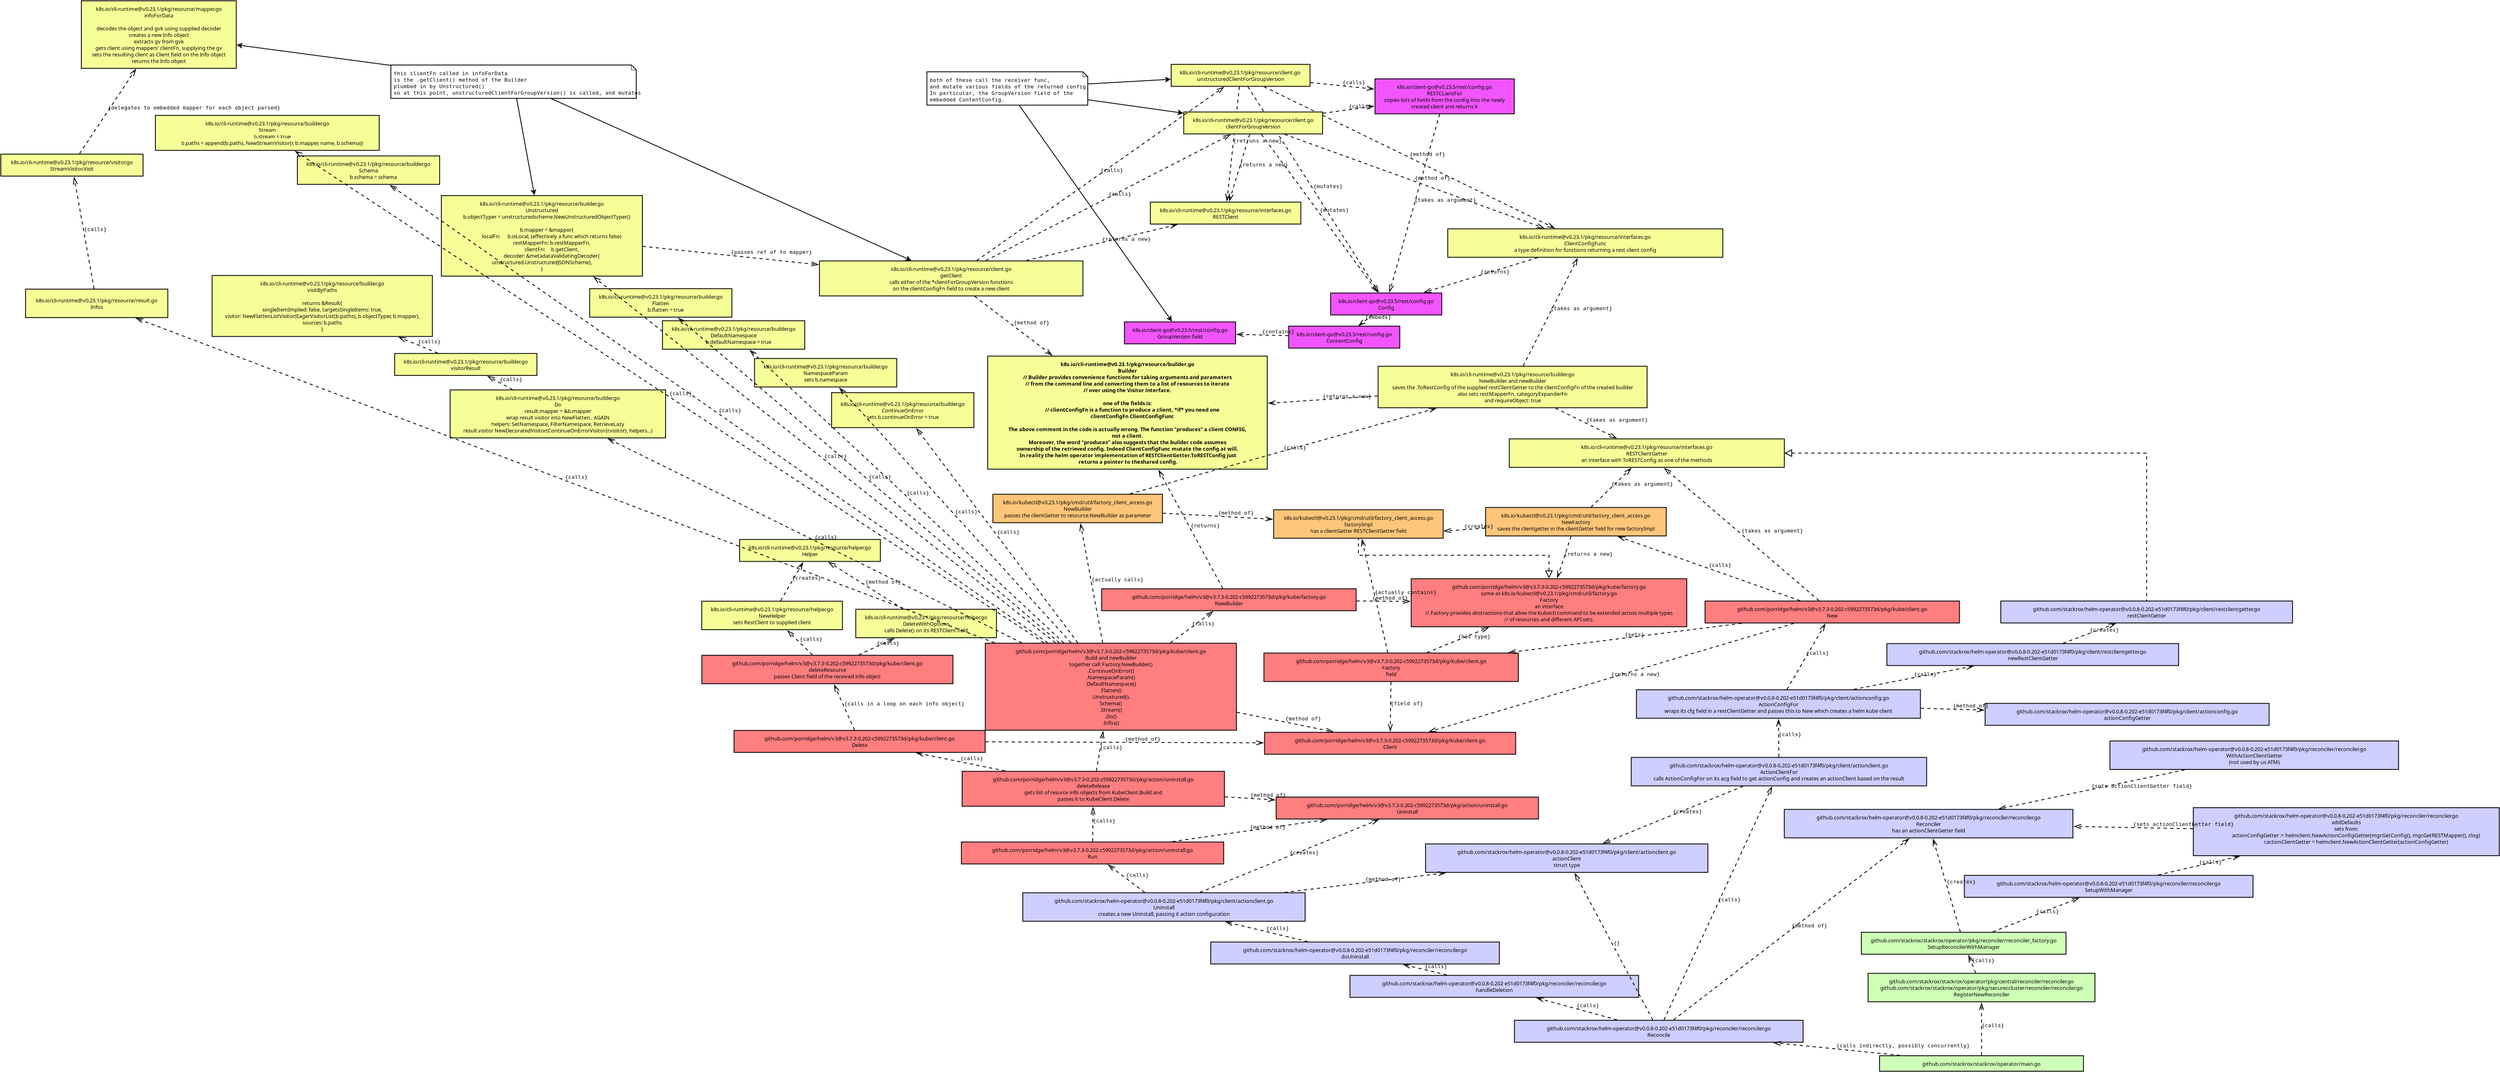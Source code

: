 <?xml version="1.0" encoding="UTF-8"?>
<dia:diagram xmlns:dia="http://www.lysator.liu.se/~alla/dia/">
  <dia:layer name="Background" visible="true" active="true">
    <dia:object type="Flowchart - Box" version="0" id="O0">
      <dia:attribute name="obj_pos">
        <dia:point val="22.791,-3.147"/>
      </dia:attribute>
      <dia:attribute name="obj_bb">
        <dia:rectangle val="22.741,-3.197;39.906,-0.397"/>
      </dia:attribute>
      <dia:attribute name="elem_corner">
        <dia:point val="22.791,-3.147"/>
      </dia:attribute>
      <dia:attribute name="elem_width">
        <dia:real val="17.065"/>
      </dia:attribute>
      <dia:attribute name="elem_height">
        <dia:real val="2.7"/>
      </dia:attribute>
      <dia:attribute name="border_width">
        <dia:real val="0.1"/>
      </dia:attribute>
      <dia:attribute name="inner_color">
        <dia:color val="#f6ff97"/>
      </dia:attribute>
      <dia:attribute name="show_background">
        <dia:boolean val="true"/>
      </dia:attribute>
      <dia:attribute name="padding">
        <dia:real val="0.5"/>
      </dia:attribute>
      <dia:attribute name="text">
        <dia:composite type="text">
          <dia:attribute name="string">
            <dia:string>#k8s.io/cli-runtime@v0.23.1/pkg/resource/client.go
unstructuredClientForGroupVersion#</dia:string>
          </dia:attribute>
          <dia:attribute name="font">
            <dia:font family="sans" style="0" name="Helvetica"/>
          </dia:attribute>
          <dia:attribute name="height">
            <dia:real val="0.8"/>
          </dia:attribute>
          <dia:attribute name="pos">
            <dia:point val="31.324,-2.002"/>
          </dia:attribute>
          <dia:attribute name="color">
            <dia:color val="#000000"/>
          </dia:attribute>
          <dia:attribute name="alignment">
            <dia:enum val="1"/>
          </dia:attribute>
        </dia:composite>
      </dia:attribute>
    </dia:object>
    <dia:object type="Flowchart - Box" version="0" id="O1">
      <dia:attribute name="obj_pos">
        <dia:point val="56.777,17.072"/>
      </dia:attribute>
      <dia:attribute name="obj_bb">
        <dia:rectangle val="56.727,17.022;90.632,20.622"/>
      </dia:attribute>
      <dia:attribute name="elem_corner">
        <dia:point val="56.777,17.072"/>
      </dia:attribute>
      <dia:attribute name="elem_width">
        <dia:real val="33.805"/>
      </dia:attribute>
      <dia:attribute name="elem_height">
        <dia:real val="3.5"/>
      </dia:attribute>
      <dia:attribute name="border_width">
        <dia:real val="0.1"/>
      </dia:attribute>
      <dia:attribute name="inner_color">
        <dia:color val="#f6ff97"/>
      </dia:attribute>
      <dia:attribute name="show_background">
        <dia:boolean val="true"/>
      </dia:attribute>
      <dia:attribute name="padding">
        <dia:real val="0.5"/>
      </dia:attribute>
      <dia:attribute name="text">
        <dia:composite type="text">
          <dia:attribute name="string">
            <dia:string>#k8s.io/cli-runtime@v0.23.1/pkg/resource/interfaces.go
ClientConfigFunc
a type definition for functions returning a rest client config#</dia:string>
          </dia:attribute>
          <dia:attribute name="font">
            <dia:font family="sans" style="0" name="Helvetica"/>
          </dia:attribute>
          <dia:attribute name="height">
            <dia:real val="0.8"/>
          </dia:attribute>
          <dia:attribute name="pos">
            <dia:point val="73.679,18.217"/>
          </dia:attribute>
          <dia:attribute name="color">
            <dia:color val="#000000"/>
          </dia:attribute>
          <dia:attribute name="alignment">
            <dia:enum val="1"/>
          </dia:attribute>
        </dia:composite>
      </dia:attribute>
    </dia:object>
    <dia:object type="UML - Constraint" version="0" id="O2">
      <dia:attribute name="obj_pos">
        <dia:point val="34.2,-0.397"/>
      </dia:attribute>
      <dia:attribute name="obj_bb">
        <dia:rectangle val="34.133,-0.463;70.201,17.404"/>
      </dia:attribute>
      <dia:attribute name="meta">
        <dia:composite type="dict"/>
      </dia:attribute>
      <dia:attribute name="conn_endpoints">
        <dia:point val="34.2,-0.397"/>
        <dia:point val="69.981,17.022"/>
      </dia:attribute>
      <dia:attribute name="constraint">
        <dia:string>#method of#</dia:string>
      </dia:attribute>
      <dia:attribute name="text_pos">
        <dia:point val="52.091,8.113"/>
      </dia:attribute>
      <dia:attribute name="text_colour">
        <dia:color val="#000000"/>
      </dia:attribute>
      <dia:attribute name="line_colour">
        <dia:color val="#000000"/>
      </dia:attribute>
      <dia:connections>
        <dia:connection handle="0" to="O0" connection="16"/>
        <dia:connection handle="1" to="O1" connection="16"/>
      </dia:connections>
    </dia:object>
    <dia:object type="Flowchart - Box" version="0" id="O3">
      <dia:attribute name="obj_pos">
        <dia:point val="42.383,24.966"/>
      </dia:attribute>
      <dia:attribute name="obj_bb">
        <dia:rectangle val="42.334,24.916;56.091,27.716"/>
      </dia:attribute>
      <dia:attribute name="elem_corner">
        <dia:point val="42.383,24.966"/>
      </dia:attribute>
      <dia:attribute name="elem_width">
        <dia:real val="13.658"/>
      </dia:attribute>
      <dia:attribute name="elem_height">
        <dia:real val="2.7"/>
      </dia:attribute>
      <dia:attribute name="border_width">
        <dia:real val="0.1"/>
      </dia:attribute>
      <dia:attribute name="inner_color">
        <dia:color val="#f255ff"/>
      </dia:attribute>
      <dia:attribute name="show_background">
        <dia:boolean val="true"/>
      </dia:attribute>
      <dia:attribute name="padding">
        <dia:real val="0.5"/>
      </dia:attribute>
      <dia:attribute name="text">
        <dia:composite type="text">
          <dia:attribute name="string">
            <dia:string>#k8s.io/client-go@v0.23.5/rest/config.go
Config#</dia:string>
          </dia:attribute>
          <dia:attribute name="font">
            <dia:font family="sans" style="0" name="Helvetica"/>
          </dia:attribute>
          <dia:attribute name="height">
            <dia:real val="0.8"/>
          </dia:attribute>
          <dia:attribute name="pos">
            <dia:point val="49.212,26.111"/>
          </dia:attribute>
          <dia:attribute name="color">
            <dia:color val="#000000"/>
          </dia:attribute>
          <dia:attribute name="alignment">
            <dia:enum val="1"/>
          </dia:attribute>
        </dia:composite>
      </dia:attribute>
    </dia:object>
    <dia:object type="UML - Constraint" version="0" id="O4">
      <dia:attribute name="obj_pos">
        <dia:point val="67.826,20.615"/>
      </dia:attribute>
      <dia:attribute name="obj_bb">
        <dia:rectangle val="53.618,20.553;67.888,25.314"/>
      </dia:attribute>
      <dia:attribute name="meta">
        <dia:composite type="dict"/>
      </dia:attribute>
      <dia:attribute name="conn_endpoints">
        <dia:point val="67.826,20.615"/>
        <dia:point val="53.783,24.916"/>
      </dia:attribute>
      <dia:attribute name="constraint">
        <dia:string>#returns#</dia:string>
      </dia:attribute>
      <dia:attribute name="text_pos">
        <dia:point val="60.804,22.566"/>
      </dia:attribute>
      <dia:attribute name="text_colour">
        <dia:color val="#000000"/>
      </dia:attribute>
      <dia:attribute name="line_colour">
        <dia:color val="#000000"/>
      </dia:attribute>
      <dia:connections>
        <dia:connection handle="0" to="O1" connection="16"/>
        <dia:connection handle="1" to="O3" connection="16"/>
      </dia:connections>
    </dia:object>
    <dia:object type="UML - Constraint" version="0" id="O5">
      <dia:attribute name="obj_pos">
        <dia:point val="32.206,-0.41"/>
      </dia:attribute>
      <dia:attribute name="obj_bb">
        <dia:rectangle val="32.137,-0.479;48.694,25.187"/>
      </dia:attribute>
      <dia:attribute name="meta">
        <dia:composite type="dict"/>
      </dia:attribute>
      <dia:attribute name="conn_endpoints">
        <dia:point val="32.206,-0.41"/>
        <dia:point val="48.33,24.93"/>
      </dia:attribute>
      <dia:attribute name="constraint">
        <dia:string>#mutates#</dia:string>
      </dia:attribute>
      <dia:attribute name="text_pos">
        <dia:point val="40.268,12.06"/>
      </dia:attribute>
      <dia:attribute name="text_colour">
        <dia:color val="#000000"/>
      </dia:attribute>
      <dia:attribute name="line_colour">
        <dia:color val="#000000"/>
      </dia:attribute>
      <dia:connections>
        <dia:connection handle="0" to="O0" connection="16"/>
        <dia:connection handle="1" to="O3" connection="16"/>
      </dia:connections>
    </dia:object>
    <dia:object type="UML - Constraint" version="0" id="O6">
      <dia:attribute name="obj_pos">
        <dia:point val="33.89,5.459"/>
      </dia:attribute>
      <dia:attribute name="obj_bb">
        <dia:rectangle val="33.82,5.389;48.536,25.194"/>
      </dia:attribute>
      <dia:attribute name="meta">
        <dia:composite type="dict"/>
      </dia:attribute>
      <dia:attribute name="conn_endpoints">
        <dia:point val="33.89,5.459"/>
        <dia:point val="48.184,24.917"/>
      </dia:attribute>
      <dia:attribute name="constraint">
        <dia:string>#mutates#</dia:string>
      </dia:attribute>
      <dia:attribute name="text_pos">
        <dia:point val="41.037,14.988"/>
      </dia:attribute>
      <dia:attribute name="text_colour">
        <dia:color val="#000000"/>
      </dia:attribute>
      <dia:attribute name="line_colour">
        <dia:color val="#000000"/>
      </dia:attribute>
      <dia:connections>
        <dia:connection handle="0" to="O18" connection="16"/>
        <dia:connection handle="1" to="O3" connection="16"/>
      </dia:connections>
    </dia:object>
    <dia:object type="UML - Constraint" version="0" id="O7">
      <dia:attribute name="obj_pos">
        <dia:point val="36.731,5.458"/>
      </dia:attribute>
      <dia:attribute name="obj_bb">
        <dia:rectangle val="36.667,5.394;68.887,17.416"/>
      </dia:attribute>
      <dia:attribute name="meta">
        <dia:composite type="dict"/>
      </dia:attribute>
      <dia:attribute name="conn_endpoints">
        <dia:point val="36.731,5.458"/>
        <dia:point val="68.704,17.023"/>
      </dia:attribute>
      <dia:attribute name="constraint">
        <dia:string>#method of#</dia:string>
      </dia:attribute>
      <dia:attribute name="text_pos">
        <dia:point val="52.718,11.04"/>
      </dia:attribute>
      <dia:attribute name="text_colour">
        <dia:color val="#000000"/>
      </dia:attribute>
      <dia:attribute name="line_colour">
        <dia:color val="#000000"/>
      </dia:attribute>
      <dia:connections>
        <dia:connection handle="0" to="O18" connection="16"/>
        <dia:connection handle="1" to="O1" connection="16"/>
      </dia:connections>
    </dia:object>
    <dia:object type="Flowchart - Box" version="0" id="O8">
      <dia:attribute name="obj_pos">
        <dia:point val="48.216,33.971"/>
      </dia:attribute>
      <dia:attribute name="obj_bb">
        <dia:rectangle val="48.166,33.921;81.329,39.121"/>
      </dia:attribute>
      <dia:attribute name="elem_corner">
        <dia:point val="48.216,33.971"/>
      </dia:attribute>
      <dia:attribute name="elem_width">
        <dia:real val="33.063"/>
      </dia:attribute>
      <dia:attribute name="elem_height">
        <dia:real val="5.1"/>
      </dia:attribute>
      <dia:attribute name="border_width">
        <dia:real val="0.1"/>
      </dia:attribute>
      <dia:attribute name="inner_color">
        <dia:color val="#f6ff97"/>
      </dia:attribute>
      <dia:attribute name="show_background">
        <dia:boolean val="true"/>
      </dia:attribute>
      <dia:attribute name="padding">
        <dia:real val="0.5"/>
      </dia:attribute>
      <dia:attribute name="text">
        <dia:composite type="text">
          <dia:attribute name="string">
            <dia:string>#k8s.io/cli-runtime@v0.23.1/pkg/resource/builder.go
NewBuilder and newBuilder
saves the .ToRestConfig of the supplied restClientGetter to the clientConfigFn of the created builder
also sets restMapperFn, categoryExpanderFn
and requireObject: true#</dia:string>
          </dia:attribute>
          <dia:attribute name="font">
            <dia:font family="sans" style="0" name="Helvetica"/>
          </dia:attribute>
          <dia:attribute name="height">
            <dia:real val="0.8"/>
          </dia:attribute>
          <dia:attribute name="pos">
            <dia:point val="64.747,35.116"/>
          </dia:attribute>
          <dia:attribute name="color">
            <dia:color val="#000000"/>
          </dia:attribute>
          <dia:attribute name="alignment">
            <dia:enum val="1"/>
          </dia:attribute>
        </dia:composite>
      </dia:attribute>
    </dia:object>
    <dia:object type="UML - Constraint" version="0" id="O9">
      <dia:attribute name="obj_pos">
        <dia:point val="66.059,33.922"/>
      </dia:attribute>
      <dia:attribute name="obj_bb">
        <dia:rectangle val="65.992,20.398;76.73,33.989"/>
      </dia:attribute>
      <dia:attribute name="meta">
        <dia:composite type="dict"/>
      </dia:attribute>
      <dia:attribute name="conn_endpoints">
        <dia:point val="66.059,33.922"/>
        <dia:point val="72.771,20.622"/>
      </dia:attribute>
      <dia:attribute name="constraint">
        <dia:string>#takes as argument#</dia:string>
      </dia:attribute>
      <dia:attribute name="text_pos">
        <dia:point val="69.415,27.072"/>
      </dia:attribute>
      <dia:attribute name="text_colour">
        <dia:color val="#000000"/>
      </dia:attribute>
      <dia:attribute name="line_colour">
        <dia:color val="#000000"/>
      </dia:attribute>
      <dia:connections>
        <dia:connection handle="0" to="O8" connection="16"/>
        <dia:connection handle="1" to="O1" connection="16"/>
      </dia:connections>
    </dia:object>
    <dia:object type="Flowchart - Box" version="0" id="O10">
      <dia:attribute name="obj_pos">
        <dia:point val="-84.602,8.109"/>
      </dia:attribute>
      <dia:attribute name="obj_bb">
        <dia:rectangle val="-84.652,8.059;-67.069,11.659"/>
      </dia:attribute>
      <dia:attribute name="elem_corner">
        <dia:point val="-84.602,8.109"/>
      </dia:attribute>
      <dia:attribute name="elem_width">
        <dia:real val="17.483"/>
      </dia:attribute>
      <dia:attribute name="elem_height">
        <dia:real val="3.5"/>
      </dia:attribute>
      <dia:attribute name="border_width">
        <dia:real val="0.1"/>
      </dia:attribute>
      <dia:attribute name="inner_color">
        <dia:color val="#f6ff97"/>
      </dia:attribute>
      <dia:attribute name="show_background">
        <dia:boolean val="true"/>
      </dia:attribute>
      <dia:attribute name="padding">
        <dia:real val="0.5"/>
      </dia:attribute>
      <dia:attribute name="text">
        <dia:composite type="text">
          <dia:attribute name="string">
            <dia:string>#k8s.io/cli-runtime@v0.23.1/pkg/resource/builder.go
Schema
	b.schema = schema#</dia:string>
          </dia:attribute>
          <dia:attribute name="font">
            <dia:font family="sans" style="0" name="Helvetica"/>
          </dia:attribute>
          <dia:attribute name="height">
            <dia:real val="0.8"/>
          </dia:attribute>
          <dia:attribute name="pos">
            <dia:point val="-75.861,9.254"/>
          </dia:attribute>
          <dia:attribute name="color">
            <dia:color val="#000000"/>
          </dia:attribute>
          <dia:attribute name="alignment">
            <dia:enum val="1"/>
          </dia:attribute>
        </dia:composite>
      </dia:attribute>
    </dia:object>
    <dia:object type="Flowchart - Box" version="0" id="O11">
      <dia:attribute name="obj_pos">
        <dia:point val="64.338,42.901"/>
      </dia:attribute>
      <dia:attribute name="obj_bb">
        <dia:rectangle val="64.288,42.851;98.193,46.451"/>
      </dia:attribute>
      <dia:attribute name="elem_corner">
        <dia:point val="64.338,42.901"/>
      </dia:attribute>
      <dia:attribute name="elem_width">
        <dia:real val="33.805"/>
      </dia:attribute>
      <dia:attribute name="elem_height">
        <dia:real val="3.5"/>
      </dia:attribute>
      <dia:attribute name="border_width">
        <dia:real val="0.1"/>
      </dia:attribute>
      <dia:attribute name="inner_color">
        <dia:color val="#f6ff97"/>
      </dia:attribute>
      <dia:attribute name="show_background">
        <dia:boolean val="true"/>
      </dia:attribute>
      <dia:attribute name="padding">
        <dia:real val="0.5"/>
      </dia:attribute>
      <dia:attribute name="text">
        <dia:composite type="text">
          <dia:attribute name="string">
            <dia:string>#k8s.io/cli-runtime@v0.23.1/pkg/resource/interfaces.go
RESTClientGetter
an interface with ToRESTConfig as one of the methods#</dia:string>
          </dia:attribute>
          <dia:attribute name="font">
            <dia:font family="sans" style="0" name="Helvetica"/>
          </dia:attribute>
          <dia:attribute name="height">
            <dia:real val="0.8"/>
          </dia:attribute>
          <dia:attribute name="pos">
            <dia:point val="81.241,44.046"/>
          </dia:attribute>
          <dia:attribute name="color">
            <dia:color val="#000000"/>
          </dia:attribute>
          <dia:attribute name="alignment">
            <dia:enum val="1"/>
          </dia:attribute>
        </dia:composite>
      </dia:attribute>
    </dia:object>
    <dia:object type="UML - Constraint" version="0" id="O12">
      <dia:attribute name="obj_pos">
        <dia:point val="70.018,39.119"/>
      </dia:attribute>
      <dia:attribute name="obj_bb">
        <dia:rectangle val="69.951,39.052;81.119,43.232"/>
      </dia:attribute>
      <dia:attribute name="meta">
        <dia:composite type="dict"/>
      </dia:attribute>
      <dia:attribute name="conn_endpoints">
        <dia:point val="70.018,39.119"/>
        <dia:point val="77.59,42.852"/>
      </dia:attribute>
      <dia:attribute name="constraint">
        <dia:string>#takes as argument#</dia:string>
      </dia:attribute>
      <dia:attribute name="text_pos">
        <dia:point val="73.804,40.785"/>
      </dia:attribute>
      <dia:attribute name="text_colour">
        <dia:color val="#000000"/>
      </dia:attribute>
      <dia:attribute name="line_colour">
        <dia:color val="#000000"/>
      </dia:attribute>
      <dia:connections>
        <dia:connection handle="0" to="O8" connection="16"/>
        <dia:connection handle="1" to="O11" connection="16"/>
      </dia:connections>
    </dia:object>
    <dia:object type="Flowchart - Box" version="0" id="O13">
      <dia:attribute name="obj_pos">
        <dia:point val="0.235,32.721"/>
      </dia:attribute>
      <dia:attribute name="obj_bb">
        <dia:rectangle val="0.185,32.672;34.648,46.672"/>
      </dia:attribute>
      <dia:attribute name="elem_corner">
        <dia:point val="0.235,32.721"/>
      </dia:attribute>
      <dia:attribute name="elem_width">
        <dia:real val="34.363"/>
      </dia:attribute>
      <dia:attribute name="elem_height">
        <dia:real val="13.9"/>
      </dia:attribute>
      <dia:attribute name="border_width">
        <dia:real val="0.1"/>
      </dia:attribute>
      <dia:attribute name="inner_color">
        <dia:color val="#f6ff97"/>
      </dia:attribute>
      <dia:attribute name="show_background">
        <dia:boolean val="true"/>
      </dia:attribute>
      <dia:attribute name="padding">
        <dia:real val="0.5"/>
      </dia:attribute>
      <dia:attribute name="text">
        <dia:composite type="text">
          <dia:attribute name="string">
            <dia:string>#k8s.io/cli-runtime@v0.23.1/pkg/resource/builder.go
Builder
// Builder provides convenience functions for taking arguments and parameters
// from the command line and converting them to a list of resources to iterate
// over using the Visitor interface.

one of the fields is:
	// clientConfigFn is a function to produce a client, *if* you need one
	clientConfigFn ClientConfigFunc

The above comment in the code is actually wrong. The function "produces" a client CONFIG,
not a client.
Moreover, the word "produces" also suggests that the builder code assumes
ownership of the retrieved config. Indeed ClientConfigFunc mutate the config at will.
 In reality the helm operator implementation of RESTClientGetter.ToRESTConfig just
 returns a pointer to theshared config.#</dia:string>
          </dia:attribute>
          <dia:attribute name="font">
            <dia:font family="sans" style="80" name="Helvetica-Bold"/>
          </dia:attribute>
          <dia:attribute name="height">
            <dia:real val="0.8"/>
          </dia:attribute>
          <dia:attribute name="pos">
            <dia:point val="17.417,33.867"/>
          </dia:attribute>
          <dia:attribute name="color">
            <dia:color val="#000000"/>
          </dia:attribute>
          <dia:attribute name="alignment">
            <dia:enum val="1"/>
          </dia:attribute>
        </dia:composite>
      </dia:attribute>
    </dia:object>
    <dia:object type="UML - Constraint" version="0" id="O14">
      <dia:attribute name="obj_pos">
        <dia:point val="48.171,37.624"/>
      </dia:attribute>
      <dia:attribute name="obj_bb">
        <dia:rectangle val="34.571,37.275;48.224,38.927"/>
      </dia:attribute>
      <dia:attribute name="meta">
        <dia:composite type="dict"/>
      </dia:attribute>
      <dia:attribute name="conn_endpoints">
        <dia:point val="48.171,37.624"/>
        <dia:point val="34.647,38.525"/>
      </dia:attribute>
      <dia:attribute name="constraint">
        <dia:string>#returns a new#</dia:string>
      </dia:attribute>
      <dia:attribute name="text_pos">
        <dia:point val="41.409,37.874"/>
      </dia:attribute>
      <dia:attribute name="text_colour">
        <dia:color val="#000000"/>
      </dia:attribute>
      <dia:attribute name="line_colour">
        <dia:color val="#000000"/>
      </dia:attribute>
      <dia:connections>
        <dia:connection handle="0" to="O8" connection="16"/>
        <dia:connection handle="1" to="O13" connection="16"/>
      </dia:connections>
    </dia:object>
    <dia:object type="Flowchart - Box" version="0" id="O15">
      <dia:attribute name="obj_pos">
        <dia:point val="20.229,13.787"/>
      </dia:attribute>
      <dia:attribute name="obj_bb">
        <dia:rectangle val="20.179,13.737;38.774,16.537"/>
      </dia:attribute>
      <dia:attribute name="elem_corner">
        <dia:point val="20.229,13.787"/>
      </dia:attribute>
      <dia:attribute name="elem_width">
        <dia:real val="18.495"/>
      </dia:attribute>
      <dia:attribute name="elem_height">
        <dia:real val="2.7"/>
      </dia:attribute>
      <dia:attribute name="border_width">
        <dia:real val="0.1"/>
      </dia:attribute>
      <dia:attribute name="inner_color">
        <dia:color val="#f6ff97"/>
      </dia:attribute>
      <dia:attribute name="show_background">
        <dia:boolean val="true"/>
      </dia:attribute>
      <dia:attribute name="padding">
        <dia:real val="0.5"/>
      </dia:attribute>
      <dia:attribute name="text">
        <dia:composite type="text">
          <dia:attribute name="string">
            <dia:string>#k8s.io/cli-runtime@v0.23.1/pkg/resource/interfaces.go
RESTClient#</dia:string>
          </dia:attribute>
          <dia:attribute name="font">
            <dia:font family="sans" style="0" name="Helvetica"/>
          </dia:attribute>
          <dia:attribute name="height">
            <dia:real val="0.8"/>
          </dia:attribute>
          <dia:attribute name="pos">
            <dia:point val="29.476,14.932"/>
          </dia:attribute>
          <dia:attribute name="color">
            <dia:color val="#000000"/>
          </dia:attribute>
          <dia:attribute name="alignment">
            <dia:enum val="1"/>
          </dia:attribute>
        </dia:composite>
      </dia:attribute>
    </dia:object>
    <dia:object type="UML - Constraint" version="0" id="O16">
      <dia:attribute name="obj_pos">
        <dia:point val="31.171,-0.397"/>
      </dia:attribute>
      <dia:attribute name="obj_bb">
        <dia:rectangle val="29.226,-0.452;36.175,13.83"/>
      </dia:attribute>
      <dia:attribute name="meta">
        <dia:composite type="dict"/>
      </dia:attribute>
      <dia:attribute name="conn_endpoints">
        <dia:point val="31.171,-0.397"/>
        <dia:point val="29.629,13.737"/>
      </dia:attribute>
      <dia:attribute name="constraint">
        <dia:string>#retruns a new#</dia:string>
      </dia:attribute>
      <dia:attribute name="text_pos">
        <dia:point val="30.4,6.47"/>
      </dia:attribute>
      <dia:attribute name="text_colour">
        <dia:color val="#000000"/>
      </dia:attribute>
      <dia:attribute name="line_colour">
        <dia:color val="#000000"/>
      </dia:attribute>
      <dia:connections>
        <dia:connection handle="0" to="O0" connection="16"/>
        <dia:connection handle="1" to="O15" connection="16"/>
      </dia:connections>
    </dia:object>
    <dia:object type="UML - Constraint" version="0" id="O17">
      <dia:attribute name="obj_pos">
        <dia:point val="32.434,5.459"/>
      </dia:attribute>
      <dia:attribute name="obj_bb">
        <dia:rectangle val="29.507,5.396;36.944,13.902"/>
      </dia:attribute>
      <dia:attribute name="meta">
        <dia:composite type="dict"/>
      </dia:attribute>
      <dia:attribute name="conn_endpoints">
        <dia:point val="32.434,5.459"/>
        <dia:point val="29.904,13.737"/>
      </dia:attribute>
      <dia:attribute name="constraint">
        <dia:string>#returns a new#</dia:string>
      </dia:attribute>
      <dia:attribute name="text_pos">
        <dia:point val="31.169,9.398"/>
      </dia:attribute>
      <dia:attribute name="text_colour">
        <dia:color val="#000000"/>
      </dia:attribute>
      <dia:attribute name="line_colour">
        <dia:color val="#000000"/>
      </dia:attribute>
      <dia:connections>
        <dia:connection handle="0" to="O18" connection="16"/>
        <dia:connection handle="1" to="O15" connection="16"/>
      </dia:connections>
    </dia:object>
    <dia:object type="Flowchart - Box" version="0" id="O18">
      <dia:attribute name="obj_pos">
        <dia:point val="24.329,2.709"/>
      </dia:attribute>
      <dia:attribute name="obj_bb">
        <dia:rectangle val="24.279,2.659;41.444,5.459"/>
      </dia:attribute>
      <dia:attribute name="elem_corner">
        <dia:point val="24.329,2.709"/>
      </dia:attribute>
      <dia:attribute name="elem_width">
        <dia:real val="17.065"/>
      </dia:attribute>
      <dia:attribute name="elem_height">
        <dia:real val="2.7"/>
      </dia:attribute>
      <dia:attribute name="border_width">
        <dia:real val="0.1"/>
      </dia:attribute>
      <dia:attribute name="inner_color">
        <dia:color val="#f6ff97"/>
      </dia:attribute>
      <dia:attribute name="show_background">
        <dia:boolean val="true"/>
      </dia:attribute>
      <dia:attribute name="padding">
        <dia:real val="0.5"/>
      </dia:attribute>
      <dia:attribute name="text">
        <dia:composite type="text">
          <dia:attribute name="string">
            <dia:string>#k8s.io/cli-runtime@v0.23.1/pkg/resource/client.go
clientForGroupVersion#</dia:string>
          </dia:attribute>
          <dia:attribute name="font">
            <dia:font family="sans" style="0" name="Helvetica"/>
          </dia:attribute>
          <dia:attribute name="height">
            <dia:real val="0.8"/>
          </dia:attribute>
          <dia:attribute name="pos">
            <dia:point val="32.862,3.854"/>
          </dia:attribute>
          <dia:attribute name="color">
            <dia:color val="#000000"/>
          </dia:attribute>
          <dia:attribute name="alignment">
            <dia:enum val="1"/>
          </dia:attribute>
        </dia:composite>
      </dia:attribute>
    </dia:object>
    <dia:object type="UML - Note" version="0" id="O19">
      <dia:attribute name="obj_pos">
        <dia:point val="-7.232,-2.234"/>
      </dia:attribute>
      <dia:attribute name="obj_bb">
        <dia:rectangle val="-7.282,-2.284;12.583,1.916"/>
      </dia:attribute>
      <dia:attribute name="meta">
        <dia:composite type="dict"/>
      </dia:attribute>
      <dia:attribute name="elem_corner">
        <dia:point val="-7.232,-2.234"/>
      </dia:attribute>
      <dia:attribute name="elem_width">
        <dia:real val="19.765"/>
      </dia:attribute>
      <dia:attribute name="elem_height">
        <dia:real val="4.1"/>
      </dia:attribute>
      <dia:attribute name="line_width">
        <dia:real val="0.1"/>
      </dia:attribute>
      <dia:attribute name="line_colour">
        <dia:color val="#000000"/>
      </dia:attribute>
      <dia:attribute name="fill_colour">
        <dia:color val="#ffffff"/>
      </dia:attribute>
      <dia:attribute name="text">
        <dia:composite type="text">
          <dia:attribute name="string">
            <dia:string>#both of these call the receiver func,
and mutate various fields of the returned config.
In particular, the GroupVersion field of the
embedded ContentConfig.#</dia:string>
          </dia:attribute>
          <dia:attribute name="font">
            <dia:font family="monospace" style="0" name="Courier"/>
          </dia:attribute>
          <dia:attribute name="height">
            <dia:real val="0.8"/>
          </dia:attribute>
          <dia:attribute name="pos">
            <dia:point val="-6.882,-0.989"/>
          </dia:attribute>
          <dia:attribute name="color">
            <dia:color val="#000000"/>
          </dia:attribute>
          <dia:attribute name="alignment">
            <dia:enum val="0"/>
          </dia:attribute>
        </dia:composite>
      </dia:attribute>
    </dia:object>
    <dia:object type="Standard - Line" version="0" id="O20">
      <dia:attribute name="obj_pos">
        <dia:point val="12.582,-0.743"/>
      </dia:attribute>
      <dia:attribute name="obj_bb">
        <dia:rectangle val="12.53,-1.641;22.853,-0.69"/>
      </dia:attribute>
      <dia:attribute name="conn_endpoints">
        <dia:point val="12.582,-0.743"/>
        <dia:point val="22.741,-1.314"/>
      </dia:attribute>
      <dia:attribute name="numcp">
        <dia:int val="1"/>
      </dia:attribute>
      <dia:attribute name="end_arrow">
        <dia:enum val="22"/>
      </dia:attribute>
      <dia:attribute name="end_arrow_length">
        <dia:real val="0.5"/>
      </dia:attribute>
      <dia:attribute name="end_arrow_width">
        <dia:real val="0.5"/>
      </dia:attribute>
      <dia:connections>
        <dia:connection handle="0" to="O19" connection="8"/>
        <dia:connection handle="1" to="O0" connection="16"/>
      </dia:connections>
    </dia:object>
    <dia:object type="Standard - Line" version="0" id="O21">
      <dia:attribute name="obj_pos">
        <dia:point val="12.583,1.211"/>
      </dia:attribute>
      <dia:attribute name="obj_bb">
        <dia:rectangle val="12.526,1.154;24.39,3.127"/>
      </dia:attribute>
      <dia:attribute name="conn_endpoints">
        <dia:point val="12.583,1.211"/>
        <dia:point val="24.279,2.853"/>
      </dia:attribute>
      <dia:attribute name="numcp">
        <dia:int val="1"/>
      </dia:attribute>
      <dia:attribute name="end_arrow">
        <dia:enum val="22"/>
      </dia:attribute>
      <dia:attribute name="end_arrow_length">
        <dia:real val="0.5"/>
      </dia:attribute>
      <dia:attribute name="end_arrow_width">
        <dia:real val="0.5"/>
      </dia:attribute>
      <dia:connections>
        <dia:connection handle="0" to="O19" connection="8"/>
        <dia:connection handle="1" to="O18" connection="16"/>
      </dia:connections>
    </dia:object>
    <dia:object type="Flowchart - Box" version="0" id="O22">
      <dia:attribute name="obj_pos">
        <dia:point val="-20.436,21.023"/>
      </dia:attribute>
      <dia:attribute name="obj_bb">
        <dia:rectangle val="-20.486,20.973;11.989,25.373"/>
      </dia:attribute>
      <dia:attribute name="elem_corner">
        <dia:point val="-20.436,21.023"/>
      </dia:attribute>
      <dia:attribute name="elem_width">
        <dia:real val="32.375"/>
      </dia:attribute>
      <dia:attribute name="elem_height">
        <dia:real val="4.3"/>
      </dia:attribute>
      <dia:attribute name="border_width">
        <dia:real val="0.1"/>
      </dia:attribute>
      <dia:attribute name="inner_color">
        <dia:color val="#f6ff97"/>
      </dia:attribute>
      <dia:attribute name="show_background">
        <dia:boolean val="true"/>
      </dia:attribute>
      <dia:attribute name="padding">
        <dia:real val="0.5"/>
      </dia:attribute>
      <dia:attribute name="text">
        <dia:composite type="text">
          <dia:attribute name="string">
            <dia:string>#k8s.io/cli-runtime@v0.23.1/pkg/resource/client.go
getClient
calls either of the *clientForGroupVersion functions
on the clientConfigFn field to create a new client#</dia:string>
          </dia:attribute>
          <dia:attribute name="font">
            <dia:font family="sans" style="0" name="Helvetica"/>
          </dia:attribute>
          <dia:attribute name="height">
            <dia:real val="0.8"/>
          </dia:attribute>
          <dia:attribute name="pos">
            <dia:point val="-4.249,22.168"/>
          </dia:attribute>
          <dia:attribute name="color">
            <dia:color val="#000000"/>
          </dia:attribute>
          <dia:attribute name="alignment">
            <dia:enum val="1"/>
          </dia:attribute>
        </dia:composite>
      </dia:attribute>
    </dia:object>
    <dia:object type="UML - Constraint" version="0" id="O23">
      <dia:attribute name="obj_pos">
        <dia:point val="-1.36,25.373"/>
      </dia:attribute>
      <dia:attribute name="obj_bb">
        <dia:rectangle val="-1.43,25.303;8.511,33.023"/>
      </dia:attribute>
      <dia:attribute name="meta">
        <dia:composite type="dict"/>
      </dia:attribute>
      <dia:attribute name="conn_endpoints">
        <dia:point val="-1.36,25.373"/>
        <dia:point val="8.229,32.675"/>
      </dia:attribute>
      <dia:attribute name="constraint">
        <dia:string>#method of#</dia:string>
      </dia:attribute>
      <dia:attribute name="text_pos">
        <dia:point val="3.435,28.824"/>
      </dia:attribute>
      <dia:attribute name="text_colour">
        <dia:color val="#000000"/>
      </dia:attribute>
      <dia:attribute name="line_colour">
        <dia:color val="#000000"/>
      </dia:attribute>
      <dia:connections>
        <dia:connection handle="0" to="O22" connection="16"/>
        <dia:connection handle="1" to="O13" connection="16"/>
      </dia:connections>
    </dia:object>
    <dia:object type="UML - Constraint" version="0" id="O24">
      <dia:attribute name="obj_pos">
        <dia:point val="0.021,20.974"/>
      </dia:attribute>
      <dia:attribute name="obj_bb">
        <dia:rectangle val="-0.046,5.08;30.371,21.041"/>
      </dia:attribute>
      <dia:attribute name="meta">
        <dia:composite type="dict"/>
      </dia:attribute>
      <dia:attribute name="conn_endpoints">
        <dia:point val="0.021,20.974"/>
        <dia:point val="30.143,5.459"/>
      </dia:attribute>
      <dia:attribute name="constraint">
        <dia:string>#calls#</dia:string>
      </dia:attribute>
      <dia:attribute name="text_pos">
        <dia:point val="15.082,13.016"/>
      </dia:attribute>
      <dia:attribute name="text_colour">
        <dia:color val="#000000"/>
      </dia:attribute>
      <dia:attribute name="line_colour">
        <dia:color val="#000000"/>
      </dia:attribute>
      <dia:connections>
        <dia:connection handle="0" to="O22" connection="16"/>
        <dia:connection handle="1" to="O18" connection="16"/>
      </dia:connections>
    </dia:object>
    <dia:object type="UML - Constraint" version="0" id="O25">
      <dia:attribute name="obj_pos">
        <dia:point val="-1.118,20.975"/>
      </dia:attribute>
      <dia:attribute name="obj_bb">
        <dia:rectangle val="-1.187,-0.753;29.6,21.045"/>
      </dia:attribute>
      <dia:attribute name="meta">
        <dia:composite type="dict"/>
      </dia:attribute>
      <dia:attribute name="conn_endpoints">
        <dia:point val="-1.118,20.975"/>
        <dia:point val="29.33,-0.397"/>
      </dia:attribute>
      <dia:attribute name="constraint">
        <dia:string>#calls#</dia:string>
      </dia:attribute>
      <dia:attribute name="text_pos">
        <dia:point val="14.106,10.089"/>
      </dia:attribute>
      <dia:attribute name="text_colour">
        <dia:color val="#000000"/>
      </dia:attribute>
      <dia:attribute name="line_colour">
        <dia:color val="#000000"/>
      </dia:attribute>
      <dia:connections>
        <dia:connection handle="0" to="O22" connection="16"/>
        <dia:connection handle="1" to="O0" connection="16"/>
      </dia:connections>
    </dia:object>
    <dia:object type="UML - Constraint" version="0" id="O26">
      <dia:attribute name="obj_pos">
        <dia:point val="4.983,20.973"/>
      </dia:attribute>
      <dia:attribute name="obj_bb">
        <dia:rectangle val="4.923,16.135;23.747,21.033"/>
      </dia:attribute>
      <dia:attribute name="meta">
        <dia:composite type="dict"/>
      </dia:attribute>
      <dia:attribute name="conn_endpoints">
        <dia:point val="4.983,20.973"/>
        <dia:point val="23.606,16.536"/>
      </dia:attribute>
      <dia:attribute name="constraint">
        <dia:string>#returns a new#</dia:string>
      </dia:attribute>
      <dia:attribute name="text_pos">
        <dia:point val="14.295,18.555"/>
      </dia:attribute>
      <dia:attribute name="text_colour">
        <dia:color val="#000000"/>
      </dia:attribute>
      <dia:attribute name="line_colour">
        <dia:color val="#000000"/>
      </dia:attribute>
      <dia:connections>
        <dia:connection handle="0" to="O22" connection="16"/>
        <dia:connection handle="1" to="O15" connection="16"/>
      </dia:connections>
    </dia:object>
    <dia:object type="Flowchart - Box" version="0" id="O27">
      <dia:attribute name="obj_pos">
        <dia:point val="-2.903,83.77"/>
      </dia:attribute>
      <dia:attribute name="obj_bb">
        <dia:rectangle val="-2.953,83.72;29.387,88.12"/>
      </dia:attribute>
      <dia:attribute name="elem_corner">
        <dia:point val="-2.903,83.77"/>
      </dia:attribute>
      <dia:attribute name="elem_width">
        <dia:real val="32.24"/>
      </dia:attribute>
      <dia:attribute name="elem_height">
        <dia:real val="4.3"/>
      </dia:attribute>
      <dia:attribute name="border_width">
        <dia:real val="0.1"/>
      </dia:attribute>
      <dia:attribute name="inner_color">
        <dia:color val="#ff7e80"/>
      </dia:attribute>
      <dia:attribute name="show_background">
        <dia:boolean val="true"/>
      </dia:attribute>
      <dia:attribute name="padding">
        <dia:real val="0.5"/>
      </dia:attribute>
      <dia:attribute name="text">
        <dia:composite type="text">
          <dia:attribute name="string">
            <dia:string>#github.com/porridge/helm/v3@v3.7.3-0.202-c5992273573d/pkg/action/uninstall.go
deleteRelease
gets list of resurce info objects from KubeClient.Build and
passes it to KubeClient.Delete#</dia:string>
          </dia:attribute>
          <dia:attribute name="font">
            <dia:font family="sans" style="0" name="Helvetica"/>
          </dia:attribute>
          <dia:attribute name="height">
            <dia:real val="0.8"/>
          </dia:attribute>
          <dia:attribute name="pos">
            <dia:point val="13.217,84.915"/>
          </dia:attribute>
          <dia:attribute name="color">
            <dia:color val="#000000"/>
          </dia:attribute>
          <dia:attribute name="alignment">
            <dia:enum val="1"/>
          </dia:attribute>
        </dia:composite>
      </dia:attribute>
    </dia:object>
    <dia:object type="Flowchart - Box" version="0" id="O28">
      <dia:attribute name="obj_pos">
        <dia:point val="35.686,86.937"/>
      </dia:attribute>
      <dia:attribute name="obj_bb">
        <dia:rectangle val="35.636,86.887;67.976,89.687"/>
      </dia:attribute>
      <dia:attribute name="elem_corner">
        <dia:point val="35.686,86.937"/>
      </dia:attribute>
      <dia:attribute name="elem_width">
        <dia:real val="32.24"/>
      </dia:attribute>
      <dia:attribute name="elem_height">
        <dia:real val="2.7"/>
      </dia:attribute>
      <dia:attribute name="border_width">
        <dia:real val="0.1"/>
      </dia:attribute>
      <dia:attribute name="inner_color">
        <dia:color val="#ff7e80"/>
      </dia:attribute>
      <dia:attribute name="show_background">
        <dia:boolean val="true"/>
      </dia:attribute>
      <dia:attribute name="padding">
        <dia:real val="0.5"/>
      </dia:attribute>
      <dia:attribute name="text">
        <dia:composite type="text">
          <dia:attribute name="string">
            <dia:string>#github.com/porridge/helm/v3@v3.7.3-0.202-c5992273573d/pkg/action/uninstall.go
Uninstall#</dia:string>
          </dia:attribute>
          <dia:attribute name="font">
            <dia:font family="sans" style="0" name="Helvetica"/>
          </dia:attribute>
          <dia:attribute name="height">
            <dia:real val="0.8"/>
          </dia:attribute>
          <dia:attribute name="pos">
            <dia:point val="51.806,88.082"/>
          </dia:attribute>
          <dia:attribute name="color">
            <dia:color val="#000000"/>
          </dia:attribute>
          <dia:attribute name="alignment">
            <dia:enum val="1"/>
          </dia:attribute>
        </dia:composite>
      </dia:attribute>
    </dia:object>
    <dia:object type="Flowchart - Box" version="0" id="O29">
      <dia:attribute name="obj_pos">
        <dia:point val="-2.998,92.461"/>
      </dia:attribute>
      <dia:attribute name="obj_bb">
        <dia:rectangle val="-3.048,92.411;29.292,95.211"/>
      </dia:attribute>
      <dia:attribute name="elem_corner">
        <dia:point val="-2.998,92.461"/>
      </dia:attribute>
      <dia:attribute name="elem_width">
        <dia:real val="32.24"/>
      </dia:attribute>
      <dia:attribute name="elem_height">
        <dia:real val="2.7"/>
      </dia:attribute>
      <dia:attribute name="border_width">
        <dia:real val="0.1"/>
      </dia:attribute>
      <dia:attribute name="inner_color">
        <dia:color val="#ff7e80"/>
      </dia:attribute>
      <dia:attribute name="show_background">
        <dia:boolean val="true"/>
      </dia:attribute>
      <dia:attribute name="padding">
        <dia:real val="0.5"/>
      </dia:attribute>
      <dia:attribute name="text">
        <dia:composite type="text">
          <dia:attribute name="string">
            <dia:string>#github.com/porridge/helm/v3@v3.7.3-0.202-c5992273573d/pkg/action/uninstall.go
Run#</dia:string>
          </dia:attribute>
          <dia:attribute name="font">
            <dia:font family="sans" style="0" name="Helvetica"/>
          </dia:attribute>
          <dia:attribute name="height">
            <dia:real val="0.8"/>
          </dia:attribute>
          <dia:attribute name="pos">
            <dia:point val="13.122,93.606"/>
          </dia:attribute>
          <dia:attribute name="color">
            <dia:color val="#000000"/>
          </dia:attribute>
          <dia:attribute name="alignment">
            <dia:enum val="1"/>
          </dia:attribute>
        </dia:composite>
      </dia:attribute>
    </dia:object>
    <dia:object type="UML - Constraint" version="0" id="O30">
      <dia:attribute name="obj_pos">
        <dia:point val="22.928,92.411"/>
      </dia:attribute>
      <dia:attribute name="obj_bb">
        <dia:rectangle val="22.871,89.284;42.107,92.467"/>
      </dia:attribute>
      <dia:attribute name="meta">
        <dia:composite type="dict"/>
      </dia:attribute>
      <dia:attribute name="conn_endpoints">
        <dia:point val="22.928,92.411"/>
        <dia:point val="42.001,89.687"/>
      </dia:attribute>
      <dia:attribute name="constraint">
        <dia:string>#method of#</dia:string>
      </dia:attribute>
      <dia:attribute name="text_pos">
        <dia:point val="32.464,90.849"/>
      </dia:attribute>
      <dia:attribute name="text_colour">
        <dia:color val="#000000"/>
      </dia:attribute>
      <dia:attribute name="line_colour">
        <dia:color val="#000000"/>
      </dia:attribute>
      <dia:connections>
        <dia:connection handle="0" to="O29" connection="16"/>
        <dia:connection handle="1" to="O28" connection="16"/>
      </dia:connections>
    </dia:object>
    <dia:object type="UML - Constraint" version="0" id="O31">
      <dia:attribute name="obj_pos">
        <dia:point val="29.387,86.912"/>
      </dia:attribute>
      <dia:attribute name="obj_bb">
        <dia:rectangle val="29.334,86.304;36.747,87.698"/>
      </dia:attribute>
      <dia:attribute name="meta">
        <dia:composite type="dict"/>
      </dia:attribute>
      <dia:attribute name="conn_endpoints">
        <dia:point val="29.387,86.912"/>
        <dia:point val="35.637,87.295"/>
      </dia:attribute>
      <dia:attribute name="constraint">
        <dia:string>#method of#</dia:string>
      </dia:attribute>
      <dia:attribute name="text_pos">
        <dia:point val="32.512,86.904"/>
      </dia:attribute>
      <dia:attribute name="text_colour">
        <dia:color val="#000000"/>
      </dia:attribute>
      <dia:attribute name="line_colour">
        <dia:color val="#000000"/>
      </dia:attribute>
      <dia:connections>
        <dia:connection handle="0" to="O27" connection="16"/>
        <dia:connection handle="1" to="O28" connection="16"/>
      </dia:connections>
    </dia:object>
    <dia:object type="UML - Constraint" version="0" id="O32">
      <dia:attribute name="obj_pos">
        <dia:point val="13.139,92.412"/>
      </dia:attribute>
      <dia:attribute name="obj_bb">
        <dia:rectangle val="12.79,88.064;15.86,92.462"/>
      </dia:attribute>
      <dia:attribute name="meta">
        <dia:composite type="dict"/>
      </dia:attribute>
      <dia:attribute name="conn_endpoints">
        <dia:point val="13.139,92.412"/>
        <dia:point val="13.191,88.118"/>
      </dia:attribute>
      <dia:attribute name="constraint">
        <dia:string>#calls#</dia:string>
      </dia:attribute>
      <dia:attribute name="text_pos">
        <dia:point val="13.165,90.065"/>
      </dia:attribute>
      <dia:attribute name="text_colour">
        <dia:color val="#000000"/>
      </dia:attribute>
      <dia:attribute name="line_colour">
        <dia:color val="#000000"/>
      </dia:attribute>
      <dia:connections>
        <dia:connection handle="0" to="O29" connection="16"/>
        <dia:connection handle="1" to="O27" connection="16"/>
      </dia:connections>
    </dia:object>
    <dia:object type="Flowchart - Box" version="0" id="O33">
      <dia:attribute name="obj_pos">
        <dia:point val="34.263,78.976"/>
      </dia:attribute>
      <dia:attribute name="obj_bb">
        <dia:rectangle val="34.213,78.926;65.175,81.726"/>
      </dia:attribute>
      <dia:attribute name="elem_corner">
        <dia:point val="34.263,78.976"/>
      </dia:attribute>
      <dia:attribute name="elem_width">
        <dia:real val="30.863"/>
      </dia:attribute>
      <dia:attribute name="elem_height">
        <dia:real val="2.7"/>
      </dia:attribute>
      <dia:attribute name="border_width">
        <dia:real val="0.1"/>
      </dia:attribute>
      <dia:attribute name="inner_color">
        <dia:color val="#ff7e80"/>
      </dia:attribute>
      <dia:attribute name="show_background">
        <dia:boolean val="true"/>
      </dia:attribute>
      <dia:attribute name="padding">
        <dia:real val="0.5"/>
      </dia:attribute>
      <dia:attribute name="text">
        <dia:composite type="text">
          <dia:attribute name="string">
            <dia:string>#github.com/porridge/helm/v3@v3.7.3-0.202-c5992273573d/pkg/kube/client.go
Client#</dia:string>
          </dia:attribute>
          <dia:attribute name="font">
            <dia:font family="sans" style="0" name="Helvetica"/>
          </dia:attribute>
          <dia:attribute name="height">
            <dia:real val="0.8"/>
          </dia:attribute>
          <dia:attribute name="pos">
            <dia:point val="49.694,80.121"/>
          </dia:attribute>
          <dia:attribute name="color">
            <dia:color val="#000000"/>
          </dia:attribute>
          <dia:attribute name="alignment">
            <dia:enum val="1"/>
          </dia:attribute>
        </dia:composite>
      </dia:attribute>
    </dia:object>
    <dia:object type="Flowchart - Box" version="0" id="O34">
      <dia:attribute name="obj_pos">
        <dia:point val="-0.059,68.021"/>
      </dia:attribute>
      <dia:attribute name="obj_bb">
        <dia:rectangle val="-0.109,67.971;30.854,78.771"/>
      </dia:attribute>
      <dia:attribute name="elem_corner">
        <dia:point val="-0.059,68.021"/>
      </dia:attribute>
      <dia:attribute name="elem_width">
        <dia:real val="30.863"/>
      </dia:attribute>
      <dia:attribute name="elem_height">
        <dia:real val="10.7"/>
      </dia:attribute>
      <dia:attribute name="border_width">
        <dia:real val="0.1"/>
      </dia:attribute>
      <dia:attribute name="inner_color">
        <dia:color val="#ff7e80"/>
      </dia:attribute>
      <dia:attribute name="show_background">
        <dia:boolean val="true"/>
      </dia:attribute>
      <dia:attribute name="padding">
        <dia:real val="0.5"/>
      </dia:attribute>
      <dia:attribute name="text">
        <dia:composite type="text">
          <dia:attribute name="string">
            <dia:string>#github.com/porridge/helm/v3@v3.7.3-0.202-c5992273573d/pkg/kube/client.go
Build and newBuilder
together call: Factory.NewBuilder()
.ContinueOnError()
.NamespaceParam()
.DefaultNamespace()
.Flatten()
.Unstructured().
Schema()
.Stream()
.Do()
.Infos()#</dia:string>
          </dia:attribute>
          <dia:attribute name="font">
            <dia:font family="sans" style="0" name="Helvetica"/>
          </dia:attribute>
          <dia:attribute name="height">
            <dia:real val="0.8"/>
          </dia:attribute>
          <dia:attribute name="pos">
            <dia:point val="15.373,69.166"/>
          </dia:attribute>
          <dia:attribute name="color">
            <dia:color val="#000000"/>
          </dia:attribute>
          <dia:attribute name="alignment">
            <dia:enum val="1"/>
          </dia:attribute>
        </dia:composite>
      </dia:attribute>
    </dia:object>
    <dia:object type="UML - Constraint" version="0" id="O35">
      <dia:attribute name="obj_pos">
        <dia:point val="30.854,76.508"/>
      </dia:attribute>
      <dia:attribute name="obj_bb">
        <dia:rectangle val="30.795,76.449;42.914,79.328"/>
      </dia:attribute>
      <dia:attribute name="meta">
        <dia:composite type="dict"/>
      </dia:attribute>
      <dia:attribute name="conn_endpoints">
        <dia:point val="30.854,76.508"/>
        <dia:point val="42.785,78.926"/>
      </dia:attribute>
      <dia:attribute name="constraint">
        <dia:string>#method of#</dia:string>
      </dia:attribute>
      <dia:attribute name="text_pos">
        <dia:point val="36.82,77.517"/>
      </dia:attribute>
      <dia:attribute name="text_colour">
        <dia:color val="#000000"/>
      </dia:attribute>
      <dia:attribute name="line_colour">
        <dia:color val="#000000"/>
      </dia:attribute>
      <dia:connections>
        <dia:connection handle="0" to="O34" connection="16"/>
        <dia:connection handle="1" to="O33" connection="16"/>
      </dia:connections>
    </dia:object>
    <dia:object type="UML - Constraint" version="0" id="O36">
      <dia:attribute name="obj_pos">
        <dia:point val="13.595,83.72"/>
      </dia:attribute>
      <dia:attribute name="obj_bb">
        <dia:rectangle val="13.537,78.654;16.715,83.778"/>
      </dia:attribute>
      <dia:attribute name="meta">
        <dia:composite type="dict"/>
      </dia:attribute>
      <dia:attribute name="conn_endpoints">
        <dia:point val="13.595,83.72"/>
        <dia:point val="14.445,78.772"/>
      </dia:attribute>
      <dia:attribute name="constraint">
        <dia:string>#calls#</dia:string>
      </dia:attribute>
      <dia:attribute name="text_pos">
        <dia:point val="14.02,81.046"/>
      </dia:attribute>
      <dia:attribute name="text_colour">
        <dia:color val="#000000"/>
      </dia:attribute>
      <dia:attribute name="line_colour">
        <dia:color val="#000000"/>
      </dia:attribute>
      <dia:connections>
        <dia:connection handle="0" to="O27" connection="16"/>
        <dia:connection handle="1" to="O34" connection="16"/>
      </dia:connections>
    </dia:object>
    <dia:object type="UML - Constraint" version="0" id="O37">
      <dia:attribute name="obj_pos">
        <dia:point val="22.701,67.971"/>
      </dia:attribute>
      <dia:attribute name="obj_bb">
        <dia:rectangle val="22.631,63.725;28.263,68.041"/>
      </dia:attribute>
      <dia:attribute name="meta">
        <dia:composite type="dict"/>
      </dia:attribute>
      <dia:attribute name="conn_endpoints">
        <dia:point val="22.701,67.971"/>
        <dia:point val="27.986,64.077"/>
      </dia:attribute>
      <dia:attribute name="constraint">
        <dia:string>#calls#</dia:string>
      </dia:attribute>
      <dia:attribute name="text_pos">
        <dia:point val="25.343,65.824"/>
      </dia:attribute>
      <dia:attribute name="text_colour">
        <dia:color val="#000000"/>
      </dia:attribute>
      <dia:attribute name="line_colour">
        <dia:color val="#000000"/>
      </dia:attribute>
      <dia:connections>
        <dia:connection handle="0" to="O34" connection="16"/>
        <dia:connection handle="1" to="O39" connection="16"/>
      </dia:connections>
    </dia:object>
    <dia:object type="Flowchart - Box" version="0" id="O38">
      <dia:attribute name="obj_pos">
        <dia:point val="52.285,60.097"/>
      </dia:attribute>
      <dia:attribute name="obj_bb">
        <dia:rectangle val="52.235,60.047;86.205,66.047"/>
      </dia:attribute>
      <dia:attribute name="elem_corner">
        <dia:point val="52.285,60.097"/>
      </dia:attribute>
      <dia:attribute name="elem_width">
        <dia:real val="33.87"/>
      </dia:attribute>
      <dia:attribute name="elem_height">
        <dia:real val="5.9"/>
      </dia:attribute>
      <dia:attribute name="border_width">
        <dia:real val="0.1"/>
      </dia:attribute>
      <dia:attribute name="inner_color">
        <dia:color val="#ff7e80"/>
      </dia:attribute>
      <dia:attribute name="show_background">
        <dia:boolean val="true"/>
      </dia:attribute>
      <dia:attribute name="padding">
        <dia:real val="0.5"/>
      </dia:attribute>
      <dia:attribute name="text">
        <dia:composite type="text">
          <dia:attribute name="string">
            <dia:string>#github.com/porridge/helm/v3@v3.7.3-0.202-c5992273573d/pkg/kube/factory.go
same as k8s.io/kubectl@v0.23.1/pkg/cmd/util/factory.go
Factory
an interface
// Factory provides abstractions that allow the Kubectl command to be extended across multiple types
// of resources and different API sets.#</dia:string>
          </dia:attribute>
          <dia:attribute name="font">
            <dia:font family="sans" style="0" name="Helvetica"/>
          </dia:attribute>
          <dia:attribute name="height">
            <dia:real val="0.8"/>
          </dia:attribute>
          <dia:attribute name="pos">
            <dia:point val="69.22,61.242"/>
          </dia:attribute>
          <dia:attribute name="color">
            <dia:color val="#000000"/>
          </dia:attribute>
          <dia:attribute name="alignment">
            <dia:enum val="1"/>
          </dia:attribute>
        </dia:composite>
      </dia:attribute>
    </dia:object>
    <dia:object type="Flowchart - Box" version="0" id="O39">
      <dia:attribute name="obj_pos">
        <dia:point val="14.251,61.326"/>
      </dia:attribute>
      <dia:attribute name="obj_bb">
        <dia:rectangle val="14.201,61.276;45.571,64.076"/>
      </dia:attribute>
      <dia:attribute name="elem_corner">
        <dia:point val="14.251,61.326"/>
      </dia:attribute>
      <dia:attribute name="elem_width">
        <dia:real val="31.27"/>
      </dia:attribute>
      <dia:attribute name="elem_height">
        <dia:real val="2.7"/>
      </dia:attribute>
      <dia:attribute name="border_width">
        <dia:real val="0.1"/>
      </dia:attribute>
      <dia:attribute name="inner_color">
        <dia:color val="#ff7e80"/>
      </dia:attribute>
      <dia:attribute name="show_background">
        <dia:boolean val="true"/>
      </dia:attribute>
      <dia:attribute name="padding">
        <dia:real val="0.5"/>
      </dia:attribute>
      <dia:attribute name="text">
        <dia:composite type="text">
          <dia:attribute name="string">
            <dia:string>#github.com/porridge/helm/v3@v3.7.3-0.202-c5992273573d/pkg/kube/factory.go
NewBuilder#</dia:string>
          </dia:attribute>
          <dia:attribute name="font">
            <dia:font family="sans" style="0" name="Helvetica"/>
          </dia:attribute>
          <dia:attribute name="height">
            <dia:real val="0.8"/>
          </dia:attribute>
          <dia:attribute name="pos">
            <dia:point val="29.886,62.471"/>
          </dia:attribute>
          <dia:attribute name="color">
            <dia:color val="#000000"/>
          </dia:attribute>
          <dia:attribute name="alignment">
            <dia:enum val="1"/>
          </dia:attribute>
        </dia:composite>
      </dia:attribute>
    </dia:object>
    <dia:object type="UML - Constraint" version="0" id="O40">
      <dia:attribute name="obj_pos">
        <dia:point val="45.571,62.824"/>
      </dia:attribute>
      <dia:attribute name="obj_bb">
        <dia:rectangle val="45.52,62.072;52.289,63.288"/>
      </dia:attribute>
      <dia:attribute name="meta">
        <dia:composite type="dict"/>
      </dia:attribute>
      <dia:attribute name="conn_endpoints">
        <dia:point val="45.571,62.824"/>
        <dia:point val="52.236,62.887"/>
      </dia:attribute>
      <dia:attribute name="constraint">
        <dia:string>#method of#</dia:string>
      </dia:attribute>
      <dia:attribute name="text_pos">
        <dia:point val="47.494,62.672"/>
      </dia:attribute>
      <dia:attribute name="text_colour">
        <dia:color val="#000000"/>
      </dia:attribute>
      <dia:attribute name="line_colour">
        <dia:color val="#000000"/>
      </dia:attribute>
      <dia:connections>
        <dia:connection handle="0" to="O39" connection="16"/>
        <dia:connection handle="1" to="O38" connection="16"/>
      </dia:connections>
    </dia:object>
    <dia:object type="UML - Constraint" version="0" id="O41">
      <dia:attribute name="obj_pos">
        <dia:point val="29.127,61.276"/>
      </dia:attribute>
      <dia:attribute name="obj_bb">
        <dia:rectangle val="20.835,46.436;29.195,61.344"/>
      </dia:attribute>
      <dia:attribute name="meta">
        <dia:composite type="dict"/>
      </dia:attribute>
      <dia:attribute name="conn_endpoints">
        <dia:point val="29.127,61.276"/>
        <dia:point val="21.21,46.671"/>
      </dia:attribute>
      <dia:attribute name="constraint">
        <dia:string>#returns#</dia:string>
      </dia:attribute>
      <dia:attribute name="text_pos">
        <dia:point val="25.169,53.773"/>
      </dia:attribute>
      <dia:attribute name="text_colour">
        <dia:color val="#000000"/>
      </dia:attribute>
      <dia:attribute name="line_colour">
        <dia:color val="#000000"/>
      </dia:attribute>
      <dia:connections>
        <dia:connection handle="0" to="O39" connection="16"/>
        <dia:connection handle="1" to="O13" connection="16"/>
      </dia:connections>
    </dia:object>
    <dia:object type="Flowchart - Box" version="0" id="O42">
      <dia:attribute name="obj_pos">
        <dia:point val="34.185,69.23"/>
      </dia:attribute>
      <dia:attribute name="obj_bb">
        <dia:rectangle val="34.136,69.18;65.505,72.78"/>
      </dia:attribute>
      <dia:attribute name="elem_corner">
        <dia:point val="34.185,69.23"/>
      </dia:attribute>
      <dia:attribute name="elem_width">
        <dia:real val="31.27"/>
      </dia:attribute>
      <dia:attribute name="elem_height">
        <dia:real val="3.5"/>
      </dia:attribute>
      <dia:attribute name="border_width">
        <dia:real val="0.1"/>
      </dia:attribute>
      <dia:attribute name="inner_color">
        <dia:color val="#ff7e80"/>
      </dia:attribute>
      <dia:attribute name="show_background">
        <dia:boolean val="true"/>
      </dia:attribute>
      <dia:attribute name="padding">
        <dia:real val="0.5"/>
      </dia:attribute>
      <dia:attribute name="text">
        <dia:composite type="text">
          <dia:attribute name="string">
            <dia:string>#github.com/porridge/helm/v3@v3.7.3-0.202-c5992273573d/pkg/kube/client.go
Factory
field#</dia:string>
          </dia:attribute>
          <dia:attribute name="font">
            <dia:font family="sans" style="0" name="Helvetica"/>
          </dia:attribute>
          <dia:attribute name="height">
            <dia:real val="0.8"/>
          </dia:attribute>
          <dia:attribute name="pos">
            <dia:point val="49.821,70.375"/>
          </dia:attribute>
          <dia:attribute name="color">
            <dia:color val="#000000"/>
          </dia:attribute>
          <dia:attribute name="alignment">
            <dia:enum val="1"/>
          </dia:attribute>
        </dia:composite>
      </dia:attribute>
    </dia:object>
    <dia:object type="UML - Constraint" version="0" id="O43">
      <dia:attribute name="obj_pos">
        <dia:point val="49.796,72.779"/>
      </dia:attribute>
      <dia:attribute name="obj_bb">
        <dia:rectangle val="49.312,72.729;53.605,78.983"/>
      </dia:attribute>
      <dia:attribute name="meta">
        <dia:composite type="dict"/>
      </dia:attribute>
      <dia:attribute name="conn_endpoints">
        <dia:point val="49.796,72.779"/>
        <dia:point val="49.713,78.927"/>
      </dia:attribute>
      <dia:attribute name="constraint">
        <dia:string>#field of#</dia:string>
      </dia:attribute>
      <dia:attribute name="text_pos">
        <dia:point val="49.755,75.653"/>
      </dia:attribute>
      <dia:attribute name="text_colour">
        <dia:color val="#000000"/>
      </dia:attribute>
      <dia:attribute name="line_colour">
        <dia:color val="#000000"/>
      </dia:attribute>
      <dia:connections>
        <dia:connection handle="0" to="O42" connection="16"/>
        <dia:connection handle="1" to="O33" connection="16"/>
      </dia:connections>
    </dia:object>
    <dia:object type="UML - Constraint" version="0" id="O44">
      <dia:attribute name="obj_pos">
        <dia:point val="54.222,69.181"/>
      </dia:attribute>
      <dia:attribute name="obj_bb">
        <dia:rectangle val="54.156,65.657;62.084,69.246"/>
      </dia:attribute>
      <dia:attribute name="meta">
        <dia:composite type="dict"/>
      </dia:attribute>
      <dia:attribute name="conn_endpoints">
        <dia:point val="54.222,69.181"/>
        <dia:point val="61.886,66.046"/>
      </dia:attribute>
      <dia:attribute name="constraint">
        <dia:string>#has type#</dia:string>
      </dia:attribute>
      <dia:attribute name="text_pos">
        <dia:point val="58.054,67.413"/>
      </dia:attribute>
      <dia:attribute name="text_colour">
        <dia:color val="#000000"/>
      </dia:attribute>
      <dia:attribute name="line_colour">
        <dia:color val="#000000"/>
      </dia:attribute>
      <dia:connections>
        <dia:connection handle="0" to="O42" connection="16"/>
        <dia:connection handle="1" to="O38" connection="16"/>
      </dia:connections>
    </dia:object>
    <dia:object type="Flowchart - Box" version="0" id="O45">
      <dia:attribute name="obj_pos">
        <dia:point val="88.399,62.834"/>
      </dia:attribute>
      <dia:attribute name="obj_bb">
        <dia:rectangle val="88.349,62.784;119.719,65.584"/>
      </dia:attribute>
      <dia:attribute name="elem_corner">
        <dia:point val="88.399,62.834"/>
      </dia:attribute>
      <dia:attribute name="elem_width">
        <dia:real val="31.27"/>
      </dia:attribute>
      <dia:attribute name="elem_height">
        <dia:real val="2.7"/>
      </dia:attribute>
      <dia:attribute name="border_width">
        <dia:real val="0.1"/>
      </dia:attribute>
      <dia:attribute name="inner_color">
        <dia:color val="#ff7e80"/>
      </dia:attribute>
      <dia:attribute name="show_background">
        <dia:boolean val="true"/>
      </dia:attribute>
      <dia:attribute name="padding">
        <dia:real val="0.5"/>
      </dia:attribute>
      <dia:attribute name="text">
        <dia:composite type="text">
          <dia:attribute name="string">
            <dia:string>#github.com/porridge/helm/v3@v3.7.3-0.202-c5992273573d/pkg/kube/client.go
New#</dia:string>
          </dia:attribute>
          <dia:attribute name="font">
            <dia:font family="sans" style="0" name="Helvetica"/>
          </dia:attribute>
          <dia:attribute name="height">
            <dia:real val="0.8"/>
          </dia:attribute>
          <dia:attribute name="pos">
            <dia:point val="104.034,63.979"/>
          </dia:attribute>
          <dia:attribute name="color">
            <dia:color val="#000000"/>
          </dia:attribute>
          <dia:attribute name="alignment">
            <dia:enum val="1"/>
          </dia:attribute>
        </dia:composite>
      </dia:attribute>
    </dia:object>
    <dia:object type="UML - Constraint" version="0" id="O46">
      <dia:attribute name="obj_pos">
        <dia:point val="92.889,65.581"/>
      </dia:attribute>
      <dia:attribute name="obj_bb">
        <dia:rectangle val="64.075,65.525;92.945,69.584"/>
      </dia:attribute>
      <dia:attribute name="meta">
        <dia:composite type="dict"/>
      </dia:attribute>
      <dia:attribute name="conn_endpoints">
        <dia:point val="92.889,65.581"/>
        <dia:point val="64.175,69.181"/>
      </dia:attribute>
      <dia:attribute name="constraint">
        <dia:string>#sets#</dia:string>
      </dia:attribute>
      <dia:attribute name="text_pos">
        <dia:point val="78.532,67.181"/>
      </dia:attribute>
      <dia:attribute name="text_colour">
        <dia:color val="#000000"/>
      </dia:attribute>
      <dia:attribute name="line_colour">
        <dia:color val="#000000"/>
      </dia:attribute>
      <dia:connections>
        <dia:connection handle="0" to="O45" connection="16"/>
        <dia:connection handle="1" to="O42" connection="16"/>
      </dia:connections>
    </dia:object>
    <dia:object type="UML - Constraint" version="0" id="O47">
      <dia:attribute name="obj_pos">
        <dia:point val="99.321,65.584"/>
      </dia:attribute>
      <dia:attribute name="obj_bb">
        <dia:rectangle val="54.245,65.522;99.383,79.324"/>
      </dia:attribute>
      <dia:attribute name="meta">
        <dia:composite type="dict"/>
      </dia:attribute>
      <dia:attribute name="conn_endpoints">
        <dia:point val="99.321,65.584"/>
        <dia:point val="54.407,78.926"/>
      </dia:attribute>
      <dia:attribute name="constraint">
        <dia:string>#returns a new#</dia:string>
      </dia:attribute>
      <dia:attribute name="text_pos">
        <dia:point val="76.865,72.055"/>
      </dia:attribute>
      <dia:attribute name="text_colour">
        <dia:color val="#000000"/>
      </dia:attribute>
      <dia:attribute name="line_colour">
        <dia:color val="#000000"/>
      </dia:attribute>
      <dia:connections>
        <dia:connection handle="0" to="O45" connection="16"/>
        <dia:connection handle="1" to="O33" connection="16"/>
      </dia:connections>
    </dia:object>
    <dia:object type="UML - Constraint" version="0" id="O48">
      <dia:attribute name="obj_pos">
        <dia:point val="102.4,62.784"/>
      </dia:attribute>
      <dia:attribute name="obj_bb">
        <dia:rectangle val="83.042,46.114;102.47,62.854"/>
      </dia:attribute>
      <dia:attribute name="meta">
        <dia:composite type="dict"/>
      </dia:attribute>
      <dia:attribute name="conn_endpoints">
        <dia:point val="102.4,62.784"/>
        <dia:point val="83.34,46.45"/>
      </dia:attribute>
      <dia:attribute name="constraint">
        <dia:string>#takes as argument#</dia:string>
      </dia:attribute>
      <dia:attribute name="text_pos">
        <dia:point val="92.87,54.417"/>
      </dia:attribute>
      <dia:attribute name="text_colour">
        <dia:color val="#000000"/>
      </dia:attribute>
      <dia:attribute name="line_colour">
        <dia:color val="#000000"/>
      </dia:attribute>
      <dia:connections>
        <dia:connection handle="0" to="O45" connection="16"/>
        <dia:connection handle="1" to="O11" connection="16"/>
      </dia:connections>
    </dia:object>
    <dia:object type="Flowchart - Box" version="0" id="O49">
      <dia:attribute name="obj_pos">
        <dia:point val="61.43,51.331"/>
      </dia:attribute>
      <dia:attribute name="obj_bb">
        <dia:rectangle val="61.38,51.281;83.678,54.881"/>
      </dia:attribute>
      <dia:attribute name="elem_corner">
        <dia:point val="61.43,51.331"/>
      </dia:attribute>
      <dia:attribute name="elem_width">
        <dia:real val="22.198"/>
      </dia:attribute>
      <dia:attribute name="elem_height">
        <dia:real val="3.5"/>
      </dia:attribute>
      <dia:attribute name="border_width">
        <dia:real val="0.1"/>
      </dia:attribute>
      <dia:attribute name="inner_color">
        <dia:color val="#ffc67a"/>
      </dia:attribute>
      <dia:attribute name="show_background">
        <dia:boolean val="true"/>
      </dia:attribute>
      <dia:attribute name="padding">
        <dia:real val="0.5"/>
      </dia:attribute>
      <dia:attribute name="text">
        <dia:composite type="text">
          <dia:attribute name="string">
            <dia:string>#k8s.io/kubectl@v0.23.1/pkg/cmd/util/factory_client_access.go
NewFactory
saves the clientgetter in the clientGetter field for new factoryImpl#</dia:string>
          </dia:attribute>
          <dia:attribute name="font">
            <dia:font family="sans" style="0" name="Helvetica"/>
          </dia:attribute>
          <dia:attribute name="height">
            <dia:real val="0.8"/>
          </dia:attribute>
          <dia:attribute name="pos">
            <dia:point val="72.529,52.476"/>
          </dia:attribute>
          <dia:attribute name="color">
            <dia:color val="#000000"/>
          </dia:attribute>
          <dia:attribute name="alignment">
            <dia:enum val="1"/>
          </dia:attribute>
        </dia:composite>
      </dia:attribute>
    </dia:object>
    <dia:object type="UML - Constraint" version="0" id="O50">
      <dia:attribute name="obj_pos">
        <dia:point val="100.063,62.785"/>
      </dia:attribute>
      <dia:attribute name="obj_bb">
        <dia:rectangle val="77.457,54.488;100.127,62.849"/>
      </dia:attribute>
      <dia:attribute name="meta">
        <dia:composite type="dict"/>
      </dia:attribute>
      <dia:attribute name="conn_endpoints">
        <dia:point val="100.063,62.785"/>
        <dia:point val="77.637,54.882"/>
      </dia:attribute>
      <dia:attribute name="constraint">
        <dia:string>#calls#</dia:string>
      </dia:attribute>
      <dia:attribute name="text_pos">
        <dia:point val="88.85,58.633"/>
      </dia:attribute>
      <dia:attribute name="text_colour">
        <dia:color val="#000000"/>
      </dia:attribute>
      <dia:attribute name="line_colour">
        <dia:color val="#000000"/>
      </dia:attribute>
      <dia:connections>
        <dia:connection handle="0" to="O45" connection="16"/>
        <dia:connection handle="1" to="O49" connection="16"/>
      </dia:connections>
    </dia:object>
    <dia:object type="UML - Constraint" version="0" id="O51">
      <dia:attribute name="obj_pos">
        <dia:point val="74.389,51.281"/>
      </dia:attribute>
      <dia:attribute name="obj_bb">
        <dia:rectangle val="74.318,46.129;84.2,51.352"/>
      </dia:attribute>
      <dia:attribute name="meta">
        <dia:composite type="dict"/>
      </dia:attribute>
      <dia:attribute name="conn_endpoints">
        <dia:point val="74.389,51.281"/>
        <dia:point val="79.381,46.451"/>
      </dia:attribute>
      <dia:attribute name="constraint">
        <dia:string>#takes as argument#</dia:string>
      </dia:attribute>
      <dia:attribute name="text_pos">
        <dia:point val="76.885,48.666"/>
      </dia:attribute>
      <dia:attribute name="text_colour">
        <dia:color val="#000000"/>
      </dia:attribute>
      <dia:attribute name="line_colour">
        <dia:color val="#000000"/>
      </dia:attribute>
      <dia:connections>
        <dia:connection handle="0" to="O49" connection="16"/>
        <dia:connection handle="1" to="O11" connection="16"/>
      </dia:connections>
    </dia:object>
    <dia:object type="UML - Constraint" version="0" id="O52">
      <dia:attribute name="obj_pos">
        <dia:point val="71.933,54.877"/>
      </dia:attribute>
      <dia:attribute name="obj_bb">
        <dia:rectangle val="69.821,54.814;76.849,60.22"/>
      </dia:attribute>
      <dia:attribute name="meta">
        <dia:composite type="dict"/>
      </dia:attribute>
      <dia:attribute name="conn_endpoints">
        <dia:point val="71.933,54.877"/>
        <dia:point val="70.216,60.047"/>
      </dia:attribute>
      <dia:attribute name="constraint">
        <dia:string>#returns a new#</dia:string>
      </dia:attribute>
      <dia:attribute name="text_pos">
        <dia:point val="71.074,57.262"/>
      </dia:attribute>
      <dia:attribute name="text_colour">
        <dia:color val="#000000"/>
      </dia:attribute>
      <dia:attribute name="line_colour">
        <dia:color val="#000000"/>
      </dia:attribute>
      <dia:connections>
        <dia:connection handle="0" to="O49" connection="16"/>
        <dia:connection handle="1" to="O38" connection="16"/>
      </dia:connections>
    </dia:object>
    <dia:object type="Flowchart - Box" version="0" id="O53">
      <dia:attribute name="obj_pos">
        <dia:point val="35.38,51.614"/>
      </dia:attribute>
      <dia:attribute name="obj_bb">
        <dia:rectangle val="35.331,51.564;56.27,55.164"/>
      </dia:attribute>
      <dia:attribute name="elem_corner">
        <dia:point val="35.38,51.614"/>
      </dia:attribute>
      <dia:attribute name="elem_width">
        <dia:real val="20.84"/>
      </dia:attribute>
      <dia:attribute name="elem_height">
        <dia:real val="3.5"/>
      </dia:attribute>
      <dia:attribute name="border_width">
        <dia:real val="0.1"/>
      </dia:attribute>
      <dia:attribute name="inner_color">
        <dia:color val="#ffc67a"/>
      </dia:attribute>
      <dia:attribute name="show_background">
        <dia:boolean val="true"/>
      </dia:attribute>
      <dia:attribute name="padding">
        <dia:real val="0.5"/>
      </dia:attribute>
      <dia:attribute name="text">
        <dia:composite type="text">
          <dia:attribute name="string">
            <dia:string>#k8s.io/kubectl@v0.23.1/pkg/cmd/util/factory_client_access.go
factoryImpl
has a clientGetter RESTClientGetter field#</dia:string>
          </dia:attribute>
          <dia:attribute name="font">
            <dia:font family="sans" style="0" name="Helvetica"/>
          </dia:attribute>
          <dia:attribute name="height">
            <dia:real val="0.8"/>
          </dia:attribute>
          <dia:attribute name="pos">
            <dia:point val="45.8,52.759"/>
          </dia:attribute>
          <dia:attribute name="color">
            <dia:color val="#000000"/>
          </dia:attribute>
          <dia:attribute name="alignment">
            <dia:enum val="1"/>
          </dia:attribute>
        </dia:composite>
      </dia:attribute>
    </dia:object>
    <dia:object type="UML - Realizes" version="1" id="O54">
      <dia:attribute name="obj_pos">
        <dia:point val="69.22,60.047"/>
      </dia:attribute>
      <dia:attribute name="obj_bb">
        <dia:rectangle val="45.751,55.115;70.07,60.097"/>
      </dia:attribute>
      <dia:attribute name="meta">
        <dia:composite type="dict"/>
      </dia:attribute>
      <dia:attribute name="orth_points">
        <dia:point val="69.22,60.047"/>
        <dia:point val="69.22,57.206"/>
        <dia:point val="45.8,57.206"/>
        <dia:point val="45.8,55.165"/>
      </dia:attribute>
      <dia:attribute name="orth_orient">
        <dia:enum val="1"/>
        <dia:enum val="0"/>
        <dia:enum val="1"/>
      </dia:attribute>
      <dia:attribute name="orth_autoroute">
        <dia:boolean val="true"/>
      </dia:attribute>
      <dia:attribute name="line_colour">
        <dia:color val="#000000"/>
      </dia:attribute>
      <dia:attribute name="text_colour">
        <dia:color val="#000000"/>
      </dia:attribute>
      <dia:attribute name="name">
        <dia:string>##</dia:string>
      </dia:attribute>
      <dia:attribute name="stereotype">
        <dia:string>##</dia:string>
      </dia:attribute>
      <dia:connections>
        <dia:connection handle="0" to="O38" connection="16"/>
        <dia:connection handle="1" to="O53" connection="16"/>
      </dia:connections>
    </dia:object>
    <dia:object type="UML - Constraint" version="0" id="O55">
      <dia:attribute name="obj_pos">
        <dia:point val="61.38,53.873"/>
      </dia:attribute>
      <dia:attribute name="obj_bb">
        <dia:rectangle val="56.142,53.256;62.265,54.642"/>
      </dia:attribute>
      <dia:attribute name="meta">
        <dia:composite type="dict"/>
      </dia:attribute>
      <dia:attribute name="conn_endpoints">
        <dia:point val="61.38,53.873"/>
        <dia:point val="56.221,54.239"/>
      </dia:attribute>
      <dia:attribute name="constraint">
        <dia:string>#creates#</dia:string>
      </dia:attribute>
      <dia:attribute name="text_pos">
        <dia:point val="58.8,53.856"/>
      </dia:attribute>
      <dia:attribute name="text_colour">
        <dia:color val="#000000"/>
      </dia:attribute>
      <dia:attribute name="line_colour">
        <dia:color val="#000000"/>
      </dia:attribute>
      <dia:connections>
        <dia:connection handle="0" to="O49" connection="16"/>
        <dia:connection handle="1" to="O53" connection="10"/>
      </dia:connections>
    </dia:object>
    <dia:object type="UML - Constraint" version="0" id="O56">
      <dia:attribute name="obj_pos">
        <dia:point val="14.368,67.972"/>
      </dia:attribute>
      <dia:attribute name="obj_bb">
        <dia:rectangle val="11.226,53.132;19.158,68.03"/>
      </dia:attribute>
      <dia:attribute name="meta">
        <dia:composite type="dict"/>
      </dia:attribute>
      <dia:attribute name="conn_endpoints">
        <dia:point val="14.368,67.972"/>
        <dia:point val="11.629,53.254"/>
      </dia:attribute>
      <dia:attribute name="constraint">
        <dia:string>#actually calls#</dia:string>
      </dia:attribute>
      <dia:attribute name="text_pos">
        <dia:point val="12.998,60.413"/>
      </dia:attribute>
      <dia:attribute name="text_colour">
        <dia:color val="#000000"/>
      </dia:attribute>
      <dia:attribute name="line_colour">
        <dia:color val="#000000"/>
      </dia:attribute>
      <dia:connections>
        <dia:connection handle="0" to="O34" connection="16"/>
        <dia:connection handle="1" to="O58" connection="16"/>
      </dia:connections>
    </dia:object>
    <dia:object type="UML - Constraint" version="0" id="O57">
      <dia:attribute name="obj_pos">
        <dia:point val="49.41,69.18"/>
      </dia:attribute>
      <dia:attribute name="obj_bb">
        <dia:rectangle val="45.81,55.027;55.126,69.24"/>
      </dia:attribute>
      <dia:attribute name="meta">
        <dia:composite type="dict"/>
      </dia:attribute>
      <dia:attribute name="conn_endpoints">
        <dia:point val="49.41,69.18"/>
        <dia:point val="46.211,55.165"/>
      </dia:attribute>
      <dia:attribute name="constraint">
        <dia:string>#actually contains#</dia:string>
      </dia:attribute>
      <dia:attribute name="text_pos">
        <dia:point val="47.81,61.972"/>
      </dia:attribute>
      <dia:attribute name="text_colour">
        <dia:color val="#000000"/>
      </dia:attribute>
      <dia:attribute name="line_colour">
        <dia:color val="#000000"/>
      </dia:attribute>
      <dia:connections>
        <dia:connection handle="0" to="O42" connection="16"/>
        <dia:connection handle="1" to="O53" connection="16"/>
      </dia:connections>
    </dia:object>
    <dia:object type="Flowchart - Box" version="0" id="O58">
      <dia:attribute name="obj_pos">
        <dia:point val="0.874,49.705"/>
      </dia:attribute>
      <dia:attribute name="obj_bb">
        <dia:rectangle val="0.824,49.655;21.764,53.255"/>
      </dia:attribute>
      <dia:attribute name="elem_corner">
        <dia:point val="0.874,49.705"/>
      </dia:attribute>
      <dia:attribute name="elem_width">
        <dia:real val="20.84"/>
      </dia:attribute>
      <dia:attribute name="elem_height">
        <dia:real val="3.5"/>
      </dia:attribute>
      <dia:attribute name="border_width">
        <dia:real val="0.1"/>
      </dia:attribute>
      <dia:attribute name="inner_color">
        <dia:color val="#ffc67a"/>
      </dia:attribute>
      <dia:attribute name="show_background">
        <dia:boolean val="true"/>
      </dia:attribute>
      <dia:attribute name="padding">
        <dia:real val="0.5"/>
      </dia:attribute>
      <dia:attribute name="text">
        <dia:composite type="text">
          <dia:attribute name="string">
            <dia:string>#k8s.io/kubectl@v0.23.1/pkg/cmd/util/factory_client_access.go
NewBuilder
passes the clientGetter to resource.NewBuilder as parameter#</dia:string>
          </dia:attribute>
          <dia:attribute name="font">
            <dia:font family="sans" style="0" name="Helvetica"/>
          </dia:attribute>
          <dia:attribute name="height">
            <dia:real val="0.8"/>
          </dia:attribute>
          <dia:attribute name="pos">
            <dia:point val="11.294,50.85"/>
          </dia:attribute>
          <dia:attribute name="color">
            <dia:color val="#000000"/>
          </dia:attribute>
          <dia:attribute name="alignment">
            <dia:enum val="1"/>
          </dia:attribute>
        </dia:composite>
      </dia:attribute>
    </dia:object>
    <dia:object type="UML - Constraint" version="0" id="O59">
      <dia:attribute name="obj_pos">
        <dia:point val="21.764,52.034"/>
      </dia:attribute>
      <dia:attribute name="obj_bb">
        <dia:rectangle val="21.711,51.61;35.403,53.187"/>
      </dia:attribute>
      <dia:attribute name="meta">
        <dia:composite type="dict"/>
      </dia:attribute>
      <dia:attribute name="conn_endpoints">
        <dia:point val="21.764,52.034"/>
        <dia:point val="35.331,52.785"/>
      </dia:attribute>
      <dia:attribute name="constraint">
        <dia:string>#method of#</dia:string>
      </dia:attribute>
      <dia:attribute name="text_pos">
        <dia:point val="28.547,52.21"/>
      </dia:attribute>
      <dia:attribute name="text_colour">
        <dia:color val="#000000"/>
      </dia:attribute>
      <dia:attribute name="line_colour">
        <dia:color val="#000000"/>
      </dia:attribute>
      <dia:connections>
        <dia:connection handle="0" to="O58" connection="16"/>
        <dia:connection handle="1" to="O53" connection="16"/>
      </dia:connections>
    </dia:object>
    <dia:object type="UML - Constraint" version="0" id="O60">
      <dia:attribute name="obj_pos">
        <dia:point val="17.736,49.655"/>
      </dia:attribute>
      <dia:attribute name="obj_bb">
        <dia:rectangle val="17.674,38.722;55.597,49.717"/>
      </dia:attribute>
      <dia:attribute name="meta">
        <dia:composite type="dict"/>
      </dia:attribute>
      <dia:attribute name="conn_endpoints">
        <dia:point val="17.736,49.655"/>
        <dia:point val="55.441,39.121"/>
      </dia:attribute>
      <dia:attribute name="constraint">
        <dia:string>#calls#</dia:string>
      </dia:attribute>
      <dia:attribute name="text_pos">
        <dia:point val="36.588,44.188"/>
      </dia:attribute>
      <dia:attribute name="text_colour">
        <dia:color val="#000000"/>
      </dia:attribute>
      <dia:attribute name="line_colour">
        <dia:color val="#000000"/>
      </dia:attribute>
      <dia:connections>
        <dia:connection handle="0" to="O58" connection="16"/>
        <dia:connection handle="1" to="O8" connection="16"/>
      </dia:connections>
    </dia:object>
    <dia:object type="Flowchart - Box" version="0" id="O61">
      <dia:attribute name="obj_pos">
        <dia:point val="79.968,73.747"/>
      </dia:attribute>
      <dia:attribute name="obj_bb">
        <dia:rectangle val="79.918,73.697;114.921,77.297"/>
      </dia:attribute>
      <dia:attribute name="elem_corner">
        <dia:point val="79.968,73.747"/>
      </dia:attribute>
      <dia:attribute name="elem_width">
        <dia:real val="34.903"/>
      </dia:attribute>
      <dia:attribute name="elem_height">
        <dia:real val="3.5"/>
      </dia:attribute>
      <dia:attribute name="border_width">
        <dia:real val="0.1"/>
      </dia:attribute>
      <dia:attribute name="inner_color">
        <dia:color val="#ceceff"/>
      </dia:attribute>
      <dia:attribute name="show_background">
        <dia:boolean val="true"/>
      </dia:attribute>
      <dia:attribute name="padding">
        <dia:real val="0.5"/>
      </dia:attribute>
      <dia:attribute name="text">
        <dia:composite type="text">
          <dia:attribute name="string">
            <dia:string>#github.com/stackrox/helm-operator@v0.0.8-0.202-e51d0173f4f0/pkg/client/actionconfig.go
ActionConfigFor
wraps its cfg field in a restClientGetter and passes this to New which creates a helm kube client#</dia:string>
          </dia:attribute>
          <dia:attribute name="font">
            <dia:font family="sans" style="0" name="Helvetica"/>
          </dia:attribute>
          <dia:attribute name="height">
            <dia:real val="0.8"/>
          </dia:attribute>
          <dia:attribute name="pos">
            <dia:point val="97.419,74.892"/>
          </dia:attribute>
          <dia:attribute name="color">
            <dia:color val="#000000"/>
          </dia:attribute>
          <dia:attribute name="alignment">
            <dia:enum val="1"/>
          </dia:attribute>
        </dia:composite>
      </dia:attribute>
    </dia:object>
    <dia:object type="UML - Constraint" version="0" id="O62">
      <dia:attribute name="obj_pos">
        <dia:point val="98.469,73.701"/>
      </dia:attribute>
      <dia:attribute name="obj_bb">
        <dia:rectangle val="98.4,65.338;103.586,73.77"/>
      </dia:attribute>
      <dia:attribute name="meta">
        <dia:composite type="dict"/>
      </dia:attribute>
      <dia:attribute name="conn_endpoints">
        <dia:point val="98.469,73.701"/>
        <dia:point val="103.216,65.583"/>
      </dia:attribute>
      <dia:attribute name="constraint">
        <dia:string>#calls#</dia:string>
      </dia:attribute>
      <dia:attribute name="text_pos">
        <dia:point val="100.842,69.442"/>
      </dia:attribute>
      <dia:attribute name="text_colour">
        <dia:color val="#000000"/>
      </dia:attribute>
      <dia:attribute name="line_colour">
        <dia:color val="#000000"/>
      </dia:attribute>
      <dia:connections>
        <dia:connection handle="0" to="O61" connection="16"/>
        <dia:connection handle="1" to="O45" connection="16"/>
      </dia:connections>
    </dia:object>
    <dia:object type="Flowchart - Box" version="0" id="O63">
      <dia:attribute name="obj_pos">
        <dia:point val="122.819,75.419"/>
      </dia:attribute>
      <dia:attribute name="obj_bb">
        <dia:rectangle val="122.769,75.369;157.771,78.169"/>
      </dia:attribute>
      <dia:attribute name="elem_corner">
        <dia:point val="122.819,75.419"/>
      </dia:attribute>
      <dia:attribute name="elem_width">
        <dia:real val="34.903"/>
      </dia:attribute>
      <dia:attribute name="elem_height">
        <dia:real val="2.7"/>
      </dia:attribute>
      <dia:attribute name="border_width">
        <dia:real val="0.1"/>
      </dia:attribute>
      <dia:attribute name="inner_color">
        <dia:color val="#ceceff"/>
      </dia:attribute>
      <dia:attribute name="show_background">
        <dia:boolean val="true"/>
      </dia:attribute>
      <dia:attribute name="padding">
        <dia:real val="0.5"/>
      </dia:attribute>
      <dia:attribute name="text">
        <dia:composite type="text">
          <dia:attribute name="string">
            <dia:string>#github.com/stackrox/helm-operator@v0.0.8-0.202-e51d0173f4f0/pkg/client/actionconfig.go
actionConfigGetter#</dia:string>
          </dia:attribute>
          <dia:attribute name="font">
            <dia:font family="sans" style="0" name="Helvetica"/>
          </dia:attribute>
          <dia:attribute name="height">
            <dia:real val="0.8"/>
          </dia:attribute>
          <dia:attribute name="pos">
            <dia:point val="140.27,76.564"/>
          </dia:attribute>
          <dia:attribute name="color">
            <dia:color val="#000000"/>
          </dia:attribute>
          <dia:attribute name="alignment">
            <dia:enum val="1"/>
          </dia:attribute>
        </dia:composite>
      </dia:attribute>
    </dia:object>
    <dia:object type="UML - Constraint" version="0" id="O64">
      <dia:attribute name="obj_pos">
        <dia:point val="114.916,76.016"/>
      </dia:attribute>
      <dia:attribute name="obj_bb">
        <dia:rectangle val="114.865,75.333;123.08,76.651"/>
      </dia:attribute>
      <dia:attribute name="meta">
        <dia:composite type="dict"/>
      </dia:attribute>
      <dia:attribute name="conn_endpoints">
        <dia:point val="114.916,76.016"/>
        <dia:point val="122.773,76.25"/>
      </dia:attribute>
      <dia:attribute name="constraint">
        <dia:string>#method of#</dia:string>
      </dia:attribute>
      <dia:attribute name="text_pos">
        <dia:point val="118.845,75.933"/>
      </dia:attribute>
      <dia:attribute name="text_colour">
        <dia:color val="#000000"/>
      </dia:attribute>
      <dia:attribute name="line_colour">
        <dia:color val="#000000"/>
      </dia:attribute>
      <dia:connections>
        <dia:connection handle="0" to="O61" connection="16"/>
        <dia:connection handle="1" to="O63" connection="16"/>
      </dia:connections>
    </dia:object>
    <dia:object type="Flowchart - Box" version="0" id="O65">
      <dia:attribute name="obj_pos">
        <dia:point val="110.745,68.066"/>
      </dia:attribute>
      <dia:attribute name="obj_bb">
        <dia:rectangle val="110.695,68.016;146.652,70.816"/>
      </dia:attribute>
      <dia:attribute name="elem_corner">
        <dia:point val="110.745,68.066"/>
      </dia:attribute>
      <dia:attribute name="elem_width">
        <dia:real val="35.858"/>
      </dia:attribute>
      <dia:attribute name="elem_height">
        <dia:real val="2.7"/>
      </dia:attribute>
      <dia:attribute name="border_width">
        <dia:real val="0.1"/>
      </dia:attribute>
      <dia:attribute name="inner_color">
        <dia:color val="#ceceff"/>
      </dia:attribute>
      <dia:attribute name="show_background">
        <dia:boolean val="true"/>
      </dia:attribute>
      <dia:attribute name="padding">
        <dia:real val="0.5"/>
      </dia:attribute>
      <dia:attribute name="text">
        <dia:composite type="text">
          <dia:attribute name="string">
            <dia:string>#github.com/stackrox/helm-operator@v0.0.8-0.202-e51d0173f4f0/pkg/client/restclientgetter.go
newRestClientGetter#</dia:string>
          </dia:attribute>
          <dia:attribute name="font">
            <dia:font family="sans" style="0" name="Helvetica"/>
          </dia:attribute>
          <dia:attribute name="height">
            <dia:real val="0.8"/>
          </dia:attribute>
          <dia:attribute name="pos">
            <dia:point val="128.673,69.21"/>
          </dia:attribute>
          <dia:attribute name="color">
            <dia:color val="#000000"/>
          </dia:attribute>
          <dia:attribute name="alignment">
            <dia:enum val="1"/>
          </dia:attribute>
        </dia:composite>
      </dia:attribute>
    </dia:object>
    <dia:object type="Flowchart - Box" version="0" id="O66">
      <dia:attribute name="obj_pos">
        <dia:point val="124.745,62.833"/>
      </dia:attribute>
      <dia:attribute name="obj_bb">
        <dia:rectangle val="124.695,62.783;160.653,65.583"/>
      </dia:attribute>
      <dia:attribute name="elem_corner">
        <dia:point val="124.745,62.833"/>
      </dia:attribute>
      <dia:attribute name="elem_width">
        <dia:real val="35.858"/>
      </dia:attribute>
      <dia:attribute name="elem_height">
        <dia:real val="2.7"/>
      </dia:attribute>
      <dia:attribute name="border_width">
        <dia:real val="0.1"/>
      </dia:attribute>
      <dia:attribute name="inner_color">
        <dia:color val="#ceceff"/>
      </dia:attribute>
      <dia:attribute name="show_background">
        <dia:boolean val="true"/>
      </dia:attribute>
      <dia:attribute name="padding">
        <dia:real val="0.5"/>
      </dia:attribute>
      <dia:attribute name="text">
        <dia:composite type="text">
          <dia:attribute name="string">
            <dia:string>#github.com/stackrox/helm-operator@v0.0.8-0.202-e51d0173f4f0/pkg/client/restclientgetter.go
restClientGetter#</dia:string>
          </dia:attribute>
          <dia:attribute name="font">
            <dia:font family="sans" style="0" name="Helvetica"/>
          </dia:attribute>
          <dia:attribute name="height">
            <dia:real val="0.8"/>
          </dia:attribute>
          <dia:attribute name="pos">
            <dia:point val="142.674,63.978"/>
          </dia:attribute>
          <dia:attribute name="color">
            <dia:color val="#000000"/>
          </dia:attribute>
          <dia:attribute name="alignment">
            <dia:enum val="1"/>
          </dia:attribute>
        </dia:composite>
      </dia:attribute>
    </dia:object>
    <dia:object type="UML - Realizes" version="1" id="O67">
      <dia:attribute name="obj_pos">
        <dia:point val="98.143,44.651"/>
      </dia:attribute>
      <dia:attribute name="obj_bb">
        <dia:rectangle val="98.093,43.801;142.724,62.883"/>
      </dia:attribute>
      <dia:attribute name="meta">
        <dia:composite type="dict"/>
      </dia:attribute>
      <dia:attribute name="orth_points">
        <dia:point val="98.143,44.651"/>
        <dia:point val="142.674,44.651"/>
        <dia:point val="142.674,62.833"/>
      </dia:attribute>
      <dia:attribute name="orth_orient">
        <dia:enum val="0"/>
        <dia:enum val="1"/>
      </dia:attribute>
      <dia:attribute name="orth_autoroute">
        <dia:boolean val="true"/>
      </dia:attribute>
      <dia:attribute name="line_colour">
        <dia:color val="#000000"/>
      </dia:attribute>
      <dia:attribute name="text_colour">
        <dia:color val="#000000"/>
      </dia:attribute>
      <dia:attribute name="name">
        <dia:string>##</dia:string>
      </dia:attribute>
      <dia:attribute name="stereotype">
        <dia:string>##</dia:string>
      </dia:attribute>
      <dia:connections>
        <dia:connection handle="0" to="O11" connection="8"/>
        <dia:connection handle="1" to="O66" connection="2"/>
      </dia:connections>
    </dia:object>
    <dia:object type="UML - Constraint" version="0" id="O68">
      <dia:attribute name="obj_pos">
        <dia:point val="132.406,68.02"/>
      </dia:attribute>
      <dia:attribute name="obj_bb">
        <dia:rectangle val="132.342,65.186;139.139,68.085"/>
      </dia:attribute>
      <dia:attribute name="meta">
        <dia:composite type="dict"/>
      </dia:attribute>
      <dia:attribute name="conn_endpoints">
        <dia:point val="132.406,68.02"/>
        <dia:point val="138.941,65.578"/>
      </dia:attribute>
      <dia:attribute name="constraint">
        <dia:string>#creates#</dia:string>
      </dia:attribute>
      <dia:attribute name="text_pos">
        <dia:point val="135.674,66.599"/>
      </dia:attribute>
      <dia:attribute name="text_colour">
        <dia:color val="#000000"/>
      </dia:attribute>
      <dia:attribute name="line_colour">
        <dia:color val="#000000"/>
      </dia:attribute>
      <dia:connections>
        <dia:connection handle="0" to="O65" connection="16"/>
        <dia:connection handle="1" to="O66" connection="16"/>
      </dia:connections>
    </dia:object>
    <dia:object type="UML - Constraint" version="0" id="O69">
      <dia:attribute name="obj_pos">
        <dia:point val="106.671,73.697"/>
      </dia:attribute>
      <dia:attribute name="obj_bb">
        <dia:rectangle val="106.613,70.413;121.607,73.755"/>
      </dia:attribute>
      <dia:attribute name="meta">
        <dia:composite type="dict"/>
      </dia:attribute>
      <dia:attribute name="conn_endpoints">
        <dia:point val="106.671,73.697"/>
        <dia:point val="121.482,70.815"/>
      </dia:attribute>
      <dia:attribute name="constraint">
        <dia:string>#calls#</dia:string>
      </dia:attribute>
      <dia:attribute name="text_pos">
        <dia:point val="114.076,72.056"/>
      </dia:attribute>
      <dia:attribute name="text_colour">
        <dia:color val="#000000"/>
      </dia:attribute>
      <dia:attribute name="line_colour">
        <dia:color val="#000000"/>
      </dia:attribute>
      <dia:connections>
        <dia:connection handle="0" to="O61" connection="16"/>
        <dia:connection handle="1" to="O65" connection="16"/>
      </dia:connections>
    </dia:object>
    <dia:object type="Flowchart - Box" version="0" id="O70">
      <dia:attribute name="obj_pos">
        <dia:point val="79.327,82.061"/>
      </dia:attribute>
      <dia:attribute name="obj_bb">
        <dia:rectangle val="79.277,82.011;115.685,85.611"/>
      </dia:attribute>
      <dia:attribute name="elem_corner">
        <dia:point val="79.327,82.061"/>
      </dia:attribute>
      <dia:attribute name="elem_width">
        <dia:real val="36.307"/>
      </dia:attribute>
      <dia:attribute name="elem_height">
        <dia:real val="3.5"/>
      </dia:attribute>
      <dia:attribute name="border_width">
        <dia:real val="0.1"/>
      </dia:attribute>
      <dia:attribute name="inner_color">
        <dia:color val="#ceceff"/>
      </dia:attribute>
      <dia:attribute name="show_background">
        <dia:boolean val="true"/>
      </dia:attribute>
      <dia:attribute name="padding">
        <dia:real val="0.5"/>
      </dia:attribute>
      <dia:attribute name="text">
        <dia:composite type="text">
          <dia:attribute name="string">
            <dia:string>#github.com/stackrox/helm-operator@v0.0.8-0.202-e51d0173f4f0/pkg/client/actionclient.go
ActionClientFor
calls ActionConfigFor on its acg field to get actionConfig and creates an actionClient based on the result#</dia:string>
          </dia:attribute>
          <dia:attribute name="font">
            <dia:font family="sans" style="0" name="Helvetica"/>
          </dia:attribute>
          <dia:attribute name="height">
            <dia:real val="0.8"/>
          </dia:attribute>
          <dia:attribute name="pos">
            <dia:point val="97.481,83.206"/>
          </dia:attribute>
          <dia:attribute name="color">
            <dia:color val="#000000"/>
          </dia:attribute>
          <dia:attribute name="alignment">
            <dia:enum val="1"/>
          </dia:attribute>
        </dia:composite>
      </dia:attribute>
    </dia:object>
    <dia:object type="UML - Constraint" version="0" id="O71">
      <dia:attribute name="obj_pos">
        <dia:point val="97.468,82.012"/>
      </dia:attribute>
      <dia:attribute name="obj_bb">
        <dia:rectangle val="97.032,77.243;100.145,82.062"/>
      </dia:attribute>
      <dia:attribute name="meta">
        <dia:composite type="dict"/>
      </dia:attribute>
      <dia:attribute name="conn_endpoints">
        <dia:point val="97.468,82.012"/>
        <dia:point val="97.433,77.296"/>
      </dia:attribute>
      <dia:attribute name="constraint">
        <dia:string>#calls#</dia:string>
      </dia:attribute>
      <dia:attribute name="text_pos">
        <dia:point val="97.45,79.454"/>
      </dia:attribute>
      <dia:attribute name="text_colour">
        <dia:color val="#000000"/>
      </dia:attribute>
      <dia:attribute name="line_colour">
        <dia:color val="#000000"/>
      </dia:attribute>
      <dia:connections>
        <dia:connection handle="0" to="O70" connection="16"/>
        <dia:connection handle="1" to="O61" connection="16"/>
      </dia:connections>
    </dia:object>
    <dia:object type="Flowchart - Box" version="0" id="O72">
      <dia:attribute name="obj_pos">
        <dia:point val="98.138,88.454"/>
      </dia:attribute>
      <dia:attribute name="obj_bb">
        <dia:rectangle val="98.088,88.404;133.661,92.004"/>
      </dia:attribute>
      <dia:attribute name="elem_corner">
        <dia:point val="98.138,88.454"/>
      </dia:attribute>
      <dia:attribute name="elem_width">
        <dia:real val="35.473"/>
      </dia:attribute>
      <dia:attribute name="elem_height">
        <dia:real val="3.5"/>
      </dia:attribute>
      <dia:attribute name="border_width">
        <dia:real val="0.1"/>
      </dia:attribute>
      <dia:attribute name="inner_color">
        <dia:color val="#ceceff"/>
      </dia:attribute>
      <dia:attribute name="show_background">
        <dia:boolean val="true"/>
      </dia:attribute>
      <dia:attribute name="padding">
        <dia:real val="0.5"/>
      </dia:attribute>
      <dia:attribute name="text">
        <dia:composite type="text">
          <dia:attribute name="string">
            <dia:string>#github.com/stackrox/helm-operator@v0.0.8-0.202-e51d0173f4f0/pkg/reconciler/reconciler.go
Reconciler
has an actionClientGetter field#</dia:string>
          </dia:attribute>
          <dia:attribute name="font">
            <dia:font family="sans" style="0" name="Helvetica"/>
          </dia:attribute>
          <dia:attribute name="height">
            <dia:real val="0.8"/>
          </dia:attribute>
          <dia:attribute name="pos">
            <dia:point val="115.875,89.599"/>
          </dia:attribute>
          <dia:attribute name="color">
            <dia:color val="#000000"/>
          </dia:attribute>
          <dia:attribute name="alignment">
            <dia:enum val="1"/>
          </dia:attribute>
        </dia:composite>
      </dia:attribute>
    </dia:object>
    <dia:object type="Flowchart - Box" version="0" id="O73">
      <dia:attribute name="obj_pos">
        <dia:point val="64.975,114.381"/>
      </dia:attribute>
      <dia:attribute name="obj_bb">
        <dia:rectangle val="64.925,114.331;100.498,117.131"/>
      </dia:attribute>
      <dia:attribute name="elem_corner">
        <dia:point val="64.975,114.381"/>
      </dia:attribute>
      <dia:attribute name="elem_width">
        <dia:real val="35.473"/>
      </dia:attribute>
      <dia:attribute name="elem_height">
        <dia:real val="2.7"/>
      </dia:attribute>
      <dia:attribute name="border_width">
        <dia:real val="0.1"/>
      </dia:attribute>
      <dia:attribute name="inner_color">
        <dia:color val="#ceceff"/>
      </dia:attribute>
      <dia:attribute name="show_background">
        <dia:boolean val="true"/>
      </dia:attribute>
      <dia:attribute name="padding">
        <dia:real val="0.5"/>
      </dia:attribute>
      <dia:attribute name="text">
        <dia:composite type="text">
          <dia:attribute name="string">
            <dia:string>#github.com/stackrox/helm-operator@v0.0.8-0.202-e51d0173f4f0/pkg/reconciler/reconciler.go
Reconcile#</dia:string>
          </dia:attribute>
          <dia:attribute name="font">
            <dia:font family="sans" style="0" name="Helvetica"/>
          </dia:attribute>
          <dia:attribute name="height">
            <dia:real val="0.8"/>
          </dia:attribute>
          <dia:attribute name="pos">
            <dia:point val="82.712,115.526"/>
          </dia:attribute>
          <dia:attribute name="color">
            <dia:color val="#000000"/>
          </dia:attribute>
          <dia:attribute name="alignment">
            <dia:enum val="1"/>
          </dia:attribute>
        </dia:composite>
      </dia:attribute>
    </dia:object>
    <dia:object type="UML - Constraint" version="0" id="O74">
      <dia:attribute name="obj_pos">
        <dia:point val="83.359,114.331"/>
      </dia:attribute>
      <dia:attribute name="obj_bb">
        <dia:rectangle val="83.293,85.394;97.034,114.398"/>
      </dia:attribute>
      <dia:attribute name="meta">
        <dia:composite type="dict"/>
      </dia:attribute>
      <dia:attribute name="conn_endpoints">
        <dia:point val="83.359,114.331"/>
        <dia:point val="96.65,85.608"/>
      </dia:attribute>
      <dia:attribute name="constraint">
        <dia:string>#calls#</dia:string>
      </dia:attribute>
      <dia:attribute name="text_pos">
        <dia:point val="90.005,99.769"/>
      </dia:attribute>
      <dia:attribute name="text_colour">
        <dia:color val="#000000"/>
      </dia:attribute>
      <dia:attribute name="line_colour">
        <dia:color val="#000000"/>
      </dia:attribute>
      <dia:connections>
        <dia:connection handle="0" to="O73" connection="16"/>
        <dia:connection handle="1" to="O70" connection="16"/>
      </dia:connections>
    </dia:object>
    <dia:object type="Flowchart - Box" version="0" id="O75">
      <dia:attribute name="obj_pos">
        <dia:point val="148.408,88.244"/>
      </dia:attribute>
      <dia:attribute name="obj_bb">
        <dia:rectangle val="148.358,88.194;186.063,94.194"/>
      </dia:attribute>
      <dia:attribute name="elem_corner">
        <dia:point val="148.408,88.244"/>
      </dia:attribute>
      <dia:attribute name="elem_width">
        <dia:real val="37.605"/>
      </dia:attribute>
      <dia:attribute name="elem_height">
        <dia:real val="5.9"/>
      </dia:attribute>
      <dia:attribute name="border_width">
        <dia:real val="0.1"/>
      </dia:attribute>
      <dia:attribute name="inner_color">
        <dia:color val="#ceceff"/>
      </dia:attribute>
      <dia:attribute name="show_background">
        <dia:boolean val="true"/>
      </dia:attribute>
      <dia:attribute name="padding">
        <dia:real val="0.5"/>
      </dia:attribute>
      <dia:attribute name="text">
        <dia:composite type="text">
          <dia:attribute name="string">
            <dia:string>#github.com/stackrox/helm-operator@v0.0.8-0.202-e51d0173f4f0/pkg/reconciler/reconciler.go
addDefaults
sets from:
		actionConfigGetter := helmclient.NewActionConfigGetter(mgr.GetConfig(), mgr.GetRESTMapper(), r.log)
		r.actionClientGetter = helmclient.NewActionClientGetter(actionConfigGetter)
#</dia:string>
          </dia:attribute>
          <dia:attribute name="font">
            <dia:font family="sans" style="0" name="Helvetica"/>
          </dia:attribute>
          <dia:attribute name="height">
            <dia:real val="0.8"/>
          </dia:attribute>
          <dia:attribute name="pos">
            <dia:point val="167.211,89.389"/>
          </dia:attribute>
          <dia:attribute name="color">
            <dia:color val="#000000"/>
          </dia:attribute>
          <dia:attribute name="alignment">
            <dia:enum val="1"/>
          </dia:attribute>
        </dia:composite>
      </dia:attribute>
    </dia:object>
    <dia:object type="Flowchart - Box" version="0" id="O76">
      <dia:attribute name="obj_pos">
        <dia:point val="138.161,80.04"/>
      </dia:attribute>
      <dia:attribute name="obj_bb">
        <dia:rectangle val="138.111,79.99;173.683,83.59"/>
      </dia:attribute>
      <dia:attribute name="elem_corner">
        <dia:point val="138.161,80.04"/>
      </dia:attribute>
      <dia:attribute name="elem_width">
        <dia:real val="35.473"/>
      </dia:attribute>
      <dia:attribute name="elem_height">
        <dia:real val="3.5"/>
      </dia:attribute>
      <dia:attribute name="border_width">
        <dia:real val="0.1"/>
      </dia:attribute>
      <dia:attribute name="inner_color">
        <dia:color val="#ceceff"/>
      </dia:attribute>
      <dia:attribute name="show_background">
        <dia:boolean val="true"/>
      </dia:attribute>
      <dia:attribute name="padding">
        <dia:real val="0.5"/>
      </dia:attribute>
      <dia:attribute name="text">
        <dia:composite type="text">
          <dia:attribute name="string">
            <dia:string>#github.com/stackrox/helm-operator@v0.0.8-0.202-e51d0173f4f0/pkg/reconciler/reconciler.go
WithActionClientGetter
(not used by us ATM)#</dia:string>
          </dia:attribute>
          <dia:attribute name="font">
            <dia:font family="sans" style="0" name="Helvetica"/>
          </dia:attribute>
          <dia:attribute name="height">
            <dia:real val="0.8"/>
          </dia:attribute>
          <dia:attribute name="pos">
            <dia:point val="155.897,81.185"/>
          </dia:attribute>
          <dia:attribute name="color">
            <dia:color val="#000000"/>
          </dia:attribute>
          <dia:attribute name="alignment">
            <dia:enum val="1"/>
          </dia:attribute>
        </dia:composite>
      </dia:attribute>
    </dia:object>
    <dia:object type="Flowchart - Box" version="0" id="O77">
      <dia:attribute name="obj_pos">
        <dia:point val="120.271,96.562"/>
      </dia:attribute>
      <dia:attribute name="obj_bb">
        <dia:rectangle val="120.221,96.512;155.793,99.312"/>
      </dia:attribute>
      <dia:attribute name="elem_corner">
        <dia:point val="120.271,96.562"/>
      </dia:attribute>
      <dia:attribute name="elem_width">
        <dia:real val="35.473"/>
      </dia:attribute>
      <dia:attribute name="elem_height">
        <dia:real val="2.7"/>
      </dia:attribute>
      <dia:attribute name="border_width">
        <dia:real val="0.1"/>
      </dia:attribute>
      <dia:attribute name="inner_color">
        <dia:color val="#ceceff"/>
      </dia:attribute>
      <dia:attribute name="show_background">
        <dia:boolean val="true"/>
      </dia:attribute>
      <dia:attribute name="padding">
        <dia:real val="0.5"/>
      </dia:attribute>
      <dia:attribute name="text">
        <dia:composite type="text">
          <dia:attribute name="string">
            <dia:string>#github.com/stackrox/helm-operator@v0.0.8-0.202-e51d0173f4f0/pkg/reconciler/reconciler.go
SetupWithManager#</dia:string>
          </dia:attribute>
          <dia:attribute name="font">
            <dia:font family="sans" style="0" name="Helvetica"/>
          </dia:attribute>
          <dia:attribute name="height">
            <dia:real val="0.8"/>
          </dia:attribute>
          <dia:attribute name="pos">
            <dia:point val="138.007,97.707"/>
          </dia:attribute>
          <dia:attribute name="color">
            <dia:color val="#000000"/>
          </dia:attribute>
          <dia:attribute name="alignment">
            <dia:enum val="1"/>
          </dia:attribute>
        </dia:composite>
      </dia:attribute>
    </dia:object>
    <dia:object type="Flowchart - Box" version="0" id="O78">
      <dia:attribute name="obj_pos">
        <dia:point val="107.613,103.562"/>
      </dia:attribute>
      <dia:attribute name="obj_bb">
        <dia:rectangle val="107.563,103.512;132.813,106.312"/>
      </dia:attribute>
      <dia:attribute name="elem_corner">
        <dia:point val="107.613,103.562"/>
      </dia:attribute>
      <dia:attribute name="elem_width">
        <dia:real val="25.15"/>
      </dia:attribute>
      <dia:attribute name="elem_height">
        <dia:real val="2.7"/>
      </dia:attribute>
      <dia:attribute name="border_width">
        <dia:real val="0.1"/>
      </dia:attribute>
      <dia:attribute name="inner_color">
        <dia:color val="#ceffb6"/>
      </dia:attribute>
      <dia:attribute name="show_background">
        <dia:boolean val="true"/>
      </dia:attribute>
      <dia:attribute name="padding">
        <dia:real val="0.5"/>
      </dia:attribute>
      <dia:attribute name="text">
        <dia:composite type="text">
          <dia:attribute name="string">
            <dia:string>#github.com/stackrox/stackrox/operator/pkg/reconciler/reconciler_factory.go
SetupReconcilerWithManager#</dia:string>
          </dia:attribute>
          <dia:attribute name="font">
            <dia:font family="sans" style="0" name="Helvetica"/>
          </dia:attribute>
          <dia:attribute name="height">
            <dia:real val="0.8"/>
          </dia:attribute>
          <dia:attribute name="pos">
            <dia:point val="120.188,104.707"/>
          </dia:attribute>
          <dia:attribute name="color">
            <dia:color val="#000000"/>
          </dia:attribute>
          <dia:attribute name="alignment">
            <dia:enum val="1"/>
          </dia:attribute>
        </dia:composite>
      </dia:attribute>
    </dia:object>
    <dia:object type="Flowchart - Box" version="0" id="O79">
      <dia:attribute name="obj_pos">
        <dia:point val="108.439,108.607"/>
      </dia:attribute>
      <dia:attribute name="obj_bb">
        <dia:rectangle val="108.389,108.557;136.371,112.157"/>
      </dia:attribute>
      <dia:attribute name="elem_corner">
        <dia:point val="108.439,108.607"/>
      </dia:attribute>
      <dia:attribute name="elem_width">
        <dia:real val="27.883"/>
      </dia:attribute>
      <dia:attribute name="elem_height">
        <dia:real val="3.5"/>
      </dia:attribute>
      <dia:attribute name="border_width">
        <dia:real val="0.1"/>
      </dia:attribute>
      <dia:attribute name="inner_color">
        <dia:color val="#ceffb6"/>
      </dia:attribute>
      <dia:attribute name="show_background">
        <dia:boolean val="true"/>
      </dia:attribute>
      <dia:attribute name="padding">
        <dia:real val="0.5"/>
      </dia:attribute>
      <dia:attribute name="text">
        <dia:composite type="text">
          <dia:attribute name="string">
            <dia:string>#github.com/stackrox/stackrox/operator/pkg/central/reconciler/reconciler.go
github.com/stackrox/stackrox/operator/pkg/secureccluster/reconciler/reconciler.go
RegisterNewReconciler#</dia:string>
          </dia:attribute>
          <dia:attribute name="font">
            <dia:font family="sans" style="0" name="Helvetica"/>
          </dia:attribute>
          <dia:attribute name="height">
            <dia:real val="0.8"/>
          </dia:attribute>
          <dia:attribute name="pos">
            <dia:point val="122.38,109.752"/>
          </dia:attribute>
          <dia:attribute name="color">
            <dia:color val="#000000"/>
          </dia:attribute>
          <dia:attribute name="alignment">
            <dia:enum val="1"/>
          </dia:attribute>
        </dia:composite>
      </dia:attribute>
    </dia:object>
    <dia:object type="Flowchart - Box" version="0" id="O80">
      <dia:attribute name="obj_pos">
        <dia:point val="109.851,118.741"/>
      </dia:attribute>
      <dia:attribute name="obj_bb">
        <dia:rectangle val="109.801,118.691;134.959,120.691"/>
      </dia:attribute>
      <dia:attribute name="elem_corner">
        <dia:point val="109.851,118.741"/>
      </dia:attribute>
      <dia:attribute name="elem_width">
        <dia:real val="25.058"/>
      </dia:attribute>
      <dia:attribute name="elem_height">
        <dia:real val="1.9"/>
      </dia:attribute>
      <dia:attribute name="border_width">
        <dia:real val="0.1"/>
      </dia:attribute>
      <dia:attribute name="inner_color">
        <dia:color val="#ceffb6"/>
      </dia:attribute>
      <dia:attribute name="show_background">
        <dia:boolean val="true"/>
      </dia:attribute>
      <dia:attribute name="padding">
        <dia:real val="0.5"/>
      </dia:attribute>
      <dia:attribute name="text">
        <dia:composite type="text">
          <dia:attribute name="string">
            <dia:string>#github.com/stackrox/stackrox/operator/main.go#</dia:string>
          </dia:attribute>
          <dia:attribute name="font">
            <dia:font family="sans" style="0" name="Helvetica"/>
          </dia:attribute>
          <dia:attribute name="height">
            <dia:real val="0.8"/>
          </dia:attribute>
          <dia:attribute name="pos">
            <dia:point val="122.38,119.886"/>
          </dia:attribute>
          <dia:attribute name="color">
            <dia:color val="#000000"/>
          </dia:attribute>
          <dia:attribute name="alignment">
            <dia:enum val="1"/>
          </dia:attribute>
        </dia:composite>
      </dia:attribute>
    </dia:object>
    <dia:object type="UML - Constraint" version="0" id="O81">
      <dia:attribute name="obj_pos">
        <dia:point val="122.38,118.692"/>
      </dia:attribute>
      <dia:attribute name="obj_bb">
        <dia:rectangle val="121.98,112.105;125.075,118.742"/>
      </dia:attribute>
      <dia:attribute name="meta">
        <dia:composite type="dict"/>
      </dia:attribute>
      <dia:attribute name="conn_endpoints">
        <dia:point val="122.38,118.692"/>
        <dia:point val="122.38,112.155"/>
      </dia:attribute>
      <dia:attribute name="constraint">
        <dia:string>#calls#</dia:string>
      </dia:attribute>
      <dia:attribute name="text_pos">
        <dia:point val="122.38,115.223"/>
      </dia:attribute>
      <dia:attribute name="text_colour">
        <dia:color val="#000000"/>
      </dia:attribute>
      <dia:attribute name="line_colour">
        <dia:color val="#000000"/>
      </dia:attribute>
      <dia:connections>
        <dia:connection handle="0" to="O80" connection="16"/>
        <dia:connection handle="1" to="O79" connection="16"/>
      </dia:connections>
    </dia:object>
    <dia:object type="UML - Constraint" version="0" id="O82">
      <dia:attribute name="obj_pos">
        <dia:point val="121.655,108.557"/>
      </dia:attribute>
      <dia:attribute name="obj_bb">
        <dia:rectangle val="120.362,106.117;123.899,108.622"/>
      </dia:attribute>
      <dia:attribute name="meta">
        <dia:composite type="dict"/>
      </dia:attribute>
      <dia:attribute name="conn_endpoints">
        <dia:point val="121.655,108.557"/>
        <dia:point val="120.752,106.312"/>
      </dia:attribute>
      <dia:attribute name="constraint">
        <dia:string>#calls#</dia:string>
      </dia:attribute>
      <dia:attribute name="text_pos">
        <dia:point val="121.204,107.235"/>
      </dia:attribute>
      <dia:attribute name="text_colour">
        <dia:color val="#000000"/>
      </dia:attribute>
      <dia:attribute name="line_colour">
        <dia:color val="#000000"/>
      </dia:attribute>
      <dia:connections>
        <dia:connection handle="0" to="O79" connection="16"/>
        <dia:connection handle="1" to="O78" connection="16"/>
      </dia:connections>
    </dia:object>
    <dia:object type="UML - Constraint" version="0" id="O83">
      <dia:attribute name="obj_pos">
        <dia:point val="123.752,103.512"/>
      </dia:attribute>
      <dia:attribute name="obj_bb">
        <dia:rectangle val="123.687,98.921;134.636,103.577"/>
      </dia:attribute>
      <dia:attribute name="meta">
        <dia:composite type="dict"/>
      </dia:attribute>
      <dia:attribute name="conn_endpoints">
        <dia:point val="123.752,103.512"/>
        <dia:point val="134.443,99.312"/>
      </dia:attribute>
      <dia:attribute name="constraint">
        <dia:string>#calls#</dia:string>
      </dia:attribute>
      <dia:attribute name="text_pos">
        <dia:point val="129.098,101.212"/>
      </dia:attribute>
      <dia:attribute name="text_colour">
        <dia:color val="#000000"/>
      </dia:attribute>
      <dia:attribute name="line_colour">
        <dia:color val="#000000"/>
      </dia:attribute>
      <dia:connections>
        <dia:connection handle="0" to="O78" connection="16"/>
        <dia:connection handle="1" to="O77" connection="16"/>
      </dia:connections>
    </dia:object>
    <dia:object type="UML - Constraint" version="0" id="O84">
      <dia:attribute name="obj_pos">
        <dia:point val="144.089,96.513"/>
      </dia:attribute>
      <dia:attribute name="obj_bb">
        <dia:rectangle val="144.029,93.793;154.307,96.573"/>
      </dia:attribute>
      <dia:attribute name="meta">
        <dia:composite type="dict"/>
      </dia:attribute>
      <dia:attribute name="conn_endpoints">
        <dia:point val="144.089,96.513"/>
        <dia:point val="154.169,94.194"/>
      </dia:attribute>
      <dia:attribute name="constraint">
        <dia:string>#calls#</dia:string>
      </dia:attribute>
      <dia:attribute name="text_pos">
        <dia:point val="149.129,95.154"/>
      </dia:attribute>
      <dia:attribute name="text_colour">
        <dia:color val="#000000"/>
      </dia:attribute>
      <dia:attribute name="line_colour">
        <dia:color val="#000000"/>
      </dia:attribute>
      <dia:connections>
        <dia:connection handle="0" to="O77" connection="16"/>
        <dia:connection handle="1" to="O75" connection="16"/>
      </dia:connections>
    </dia:object>
    <dia:object type="UML - Constraint" version="0" id="O85">
      <dia:attribute name="obj_pos">
        <dia:point val="148.359,90.831"/>
      </dia:attribute>
      <dia:attribute name="obj_bb">
        <dia:rectangle val="133.604,89.889;152.945,90.948"/>
      </dia:attribute>
      <dia:attribute name="meta">
        <dia:composite type="dict"/>
      </dia:attribute>
      <dia:attribute name="conn_endpoints">
        <dia:point val="148.359,90.831"/>
        <dia:point val="133.661,90.547"/>
      </dia:attribute>
      <dia:attribute name="constraint">
        <dia:string>#sets actionClientGetter field#</dia:string>
      </dia:attribute>
      <dia:attribute name="text_pos">
        <dia:point val="141.01,90.489"/>
      </dia:attribute>
      <dia:attribute name="text_colour">
        <dia:color val="#000000"/>
      </dia:attribute>
      <dia:attribute name="line_colour">
        <dia:color val="#000000"/>
      </dia:attribute>
      <dia:connections>
        <dia:connection handle="0" to="O75" connection="16"/>
        <dia:connection handle="1" to="O72" connection="16"/>
      </dia:connections>
    </dia:object>
    <dia:object type="UML - Constraint" version="0" id="O86">
      <dia:attribute name="obj_pos">
        <dia:point val="147.335,83.59"/>
      </dia:attribute>
      <dia:attribute name="obj_bb">
        <dia:rectangle val="124.305,83.531;147.821,88.806"/>
      </dia:attribute>
      <dia:attribute name="meta">
        <dia:composite type="dict"/>
      </dia:attribute>
      <dia:attribute name="conn_endpoints">
        <dia:point val="147.335,83.59"/>
        <dia:point val="124.437,88.404"/>
      </dia:attribute>
      <dia:attribute name="constraint">
        <dia:string>#sets actionClientGetter field#</dia:string>
      </dia:attribute>
      <dia:attribute name="text_pos">
        <dia:point val="135.886,85.797"/>
      </dia:attribute>
      <dia:attribute name="text_colour">
        <dia:color val="#000000"/>
      </dia:attribute>
      <dia:attribute name="line_colour">
        <dia:color val="#000000"/>
      </dia:attribute>
      <dia:connections>
        <dia:connection handle="0" to="O76" connection="16"/>
        <dia:connection handle="1" to="O72" connection="16"/>
      </dia:connections>
    </dia:object>
    <dia:object type="UML - Constraint" version="0" id="O87">
      <dia:attribute name="obj_pos">
        <dia:point val="84.53,114.331"/>
      </dia:attribute>
      <dia:attribute name="obj_bb">
        <dia:rectangle val="84.46,91.657;113.82,114.401"/>
      </dia:attribute>
      <dia:attribute name="meta">
        <dia:composite type="dict"/>
      </dia:attribute>
      <dia:attribute name="conn_endpoints">
        <dia:point val="84.53,114.331"/>
        <dia:point val="113.536,92.004"/>
      </dia:attribute>
      <dia:attribute name="constraint">
        <dia:string>#method of#</dia:string>
      </dia:attribute>
      <dia:attribute name="text_pos">
        <dia:point val="99.033,102.968"/>
      </dia:attribute>
      <dia:attribute name="text_colour">
        <dia:color val="#000000"/>
      </dia:attribute>
      <dia:attribute name="line_colour">
        <dia:color val="#000000"/>
      </dia:attribute>
      <dia:connections>
        <dia:connection handle="0" to="O73" connection="16"/>
        <dia:connection handle="1" to="O72" connection="16"/>
      </dia:connections>
    </dia:object>
    <dia:object type="Flowchart - Box" version="0" id="O88">
      <dia:attribute name="obj_pos">
        <dia:point val="44.763,108.861"/>
      </dia:attribute>
      <dia:attribute name="obj_bb">
        <dia:rectangle val="44.713,108.811;80.285,111.611"/>
      </dia:attribute>
      <dia:attribute name="elem_corner">
        <dia:point val="44.763,108.861"/>
      </dia:attribute>
      <dia:attribute name="elem_width">
        <dia:real val="35.473"/>
      </dia:attribute>
      <dia:attribute name="elem_height">
        <dia:real val="2.7"/>
      </dia:attribute>
      <dia:attribute name="border_width">
        <dia:real val="0.1"/>
      </dia:attribute>
      <dia:attribute name="inner_color">
        <dia:color val="#ceceff"/>
      </dia:attribute>
      <dia:attribute name="show_background">
        <dia:boolean val="true"/>
      </dia:attribute>
      <dia:attribute name="padding">
        <dia:real val="0.5"/>
      </dia:attribute>
      <dia:attribute name="text">
        <dia:composite type="text">
          <dia:attribute name="string">
            <dia:string>#github.com/stackrox/helm-operator@v0.0.8-0.202-e51d0173f4f0/pkg/reconciler/reconciler.go
handleDeletion#</dia:string>
          </dia:attribute>
          <dia:attribute name="font">
            <dia:font family="sans" style="0" name="Helvetica"/>
          </dia:attribute>
          <dia:attribute name="height">
            <dia:real val="0.8"/>
          </dia:attribute>
          <dia:attribute name="pos">
            <dia:point val="62.499,110.006"/>
          </dia:attribute>
          <dia:attribute name="color">
            <dia:color val="#000000"/>
          </dia:attribute>
          <dia:attribute name="alignment">
            <dia:enum val="1"/>
          </dia:attribute>
        </dia:composite>
      </dia:attribute>
    </dia:object>
    <dia:object type="UML - Constraint" version="0" id="O89">
      <dia:attribute name="obj_pos">
        <dia:point val="77.587,114.331"/>
      </dia:attribute>
      <dia:attribute name="obj_bb">
        <dia:rectangle val="67.47,111.211;77.648,114.393"/>
      </dia:attribute>
      <dia:attribute name="meta">
        <dia:composite type="dict"/>
      </dia:attribute>
      <dia:attribute name="conn_endpoints">
        <dia:point val="77.587,114.331"/>
        <dia:point val="67.624,111.61"/>
      </dia:attribute>
      <dia:attribute name="constraint">
        <dia:string>#calls#</dia:string>
      </dia:attribute>
      <dia:attribute name="text_pos">
        <dia:point val="72.605,112.771"/>
      </dia:attribute>
      <dia:attribute name="text_colour">
        <dia:color val="#000000"/>
      </dia:attribute>
      <dia:attribute name="line_colour">
        <dia:color val="#000000"/>
      </dia:attribute>
      <dia:connections>
        <dia:connection handle="0" to="O73" connection="16"/>
        <dia:connection handle="1" to="O88" connection="16"/>
      </dia:connections>
    </dia:object>
    <dia:object type="Flowchart - Box" version="0" id="O90">
      <dia:attribute name="obj_pos">
        <dia:point val="27.651,104.76"/>
      </dia:attribute>
      <dia:attribute name="obj_bb">
        <dia:rectangle val="27.601,104.71;63.173,107.51"/>
      </dia:attribute>
      <dia:attribute name="elem_corner">
        <dia:point val="27.651,104.76"/>
      </dia:attribute>
      <dia:attribute name="elem_width">
        <dia:real val="35.473"/>
      </dia:attribute>
      <dia:attribute name="elem_height">
        <dia:real val="2.7"/>
      </dia:attribute>
      <dia:attribute name="border_width">
        <dia:real val="0.1"/>
      </dia:attribute>
      <dia:attribute name="inner_color">
        <dia:color val="#ceceff"/>
      </dia:attribute>
      <dia:attribute name="show_background">
        <dia:boolean val="true"/>
      </dia:attribute>
      <dia:attribute name="padding">
        <dia:real val="0.5"/>
      </dia:attribute>
      <dia:attribute name="text">
        <dia:composite type="text">
          <dia:attribute name="string">
            <dia:string>#github.com/stackrox/helm-operator@v0.0.8-0.202-e51d0173f4f0/pkg/reconciler/reconciler.go
doUninstall#</dia:string>
          </dia:attribute>
          <dia:attribute name="font">
            <dia:font family="sans" style="0" name="Helvetica"/>
          </dia:attribute>
          <dia:attribute name="height">
            <dia:real val="0.8"/>
          </dia:attribute>
          <dia:attribute name="pos">
            <dia:point val="45.387,105.905"/>
          </dia:attribute>
          <dia:attribute name="color">
            <dia:color val="#000000"/>
          </dia:attribute>
          <dia:attribute name="alignment">
            <dia:enum val="1"/>
          </dia:attribute>
        </dia:composite>
      </dia:attribute>
    </dia:object>
    <dia:object type="Flowchart - Box" version="0" id="O91">
      <dia:attribute name="obj_pos">
        <dia:point val="4.55,98.707"/>
      </dia:attribute>
      <dia:attribute name="obj_bb">
        <dia:rectangle val="4.5,98.657;39.3,102.257"/>
      </dia:attribute>
      <dia:attribute name="elem_corner">
        <dia:point val="4.55,98.707"/>
      </dia:attribute>
      <dia:attribute name="elem_width">
        <dia:real val="34.7"/>
      </dia:attribute>
      <dia:attribute name="elem_height">
        <dia:real val="3.5"/>
      </dia:attribute>
      <dia:attribute name="border_width">
        <dia:real val="0.1"/>
      </dia:attribute>
      <dia:attribute name="inner_color">
        <dia:color val="#ceceff"/>
      </dia:attribute>
      <dia:attribute name="show_background">
        <dia:boolean val="true"/>
      </dia:attribute>
      <dia:attribute name="padding">
        <dia:real val="0.5"/>
      </dia:attribute>
      <dia:attribute name="text">
        <dia:composite type="text">
          <dia:attribute name="string">
            <dia:string>#github.com/stackrox/helm-operator@v0.0.8-0.202-e51d0173f4f0/pkg/client/actionclient.go
Uninstall
creates a new Uninstall, passing it action configuration#</dia:string>
          </dia:attribute>
          <dia:attribute name="font">
            <dia:font family="sans" style="0" name="Helvetica"/>
          </dia:attribute>
          <dia:attribute name="height">
            <dia:real val="0.8"/>
          </dia:attribute>
          <dia:attribute name="pos">
            <dia:point val="21.9,99.853"/>
          </dia:attribute>
          <dia:attribute name="color">
            <dia:color val="#000000"/>
          </dia:attribute>
          <dia:attribute name="alignment">
            <dia:enum val="1"/>
          </dia:attribute>
        </dia:composite>
      </dia:attribute>
    </dia:object>
    <dia:object type="UML - Constraint" version="0" id="O92">
      <dia:attribute name="obj_pos">
        <dia:point val="19.523,98.657"/>
      </dia:attribute>
      <dia:attribute name="obj_bb">
        <dia:rectangle val="14.689,94.862;19.942,98.728"/>
      </dia:attribute>
      <dia:attribute name="meta">
        <dia:composite type="dict"/>
      </dia:attribute>
      <dia:attribute name="conn_endpoints">
        <dia:point val="19.523,98.657"/>
        <dia:point val="14.971,95.211"/>
      </dia:attribute>
      <dia:attribute name="constraint">
        <dia:string>#calls#</dia:string>
      </dia:attribute>
      <dia:attribute name="text_pos">
        <dia:point val="17.247,96.734"/>
      </dia:attribute>
      <dia:attribute name="text_colour">
        <dia:color val="#000000"/>
      </dia:attribute>
      <dia:attribute name="line_colour">
        <dia:color val="#000000"/>
      </dia:attribute>
      <dia:connections>
        <dia:connection handle="0" to="O91" connection="16"/>
        <dia:connection handle="1" to="O29" connection="16"/>
      </dia:connections>
    </dia:object>
    <dia:object type="UML - Constraint" version="0" id="O93">
      <dia:attribute name="obj_pos">
        <dia:point val="39.57,104.71"/>
      </dia:attribute>
      <dia:attribute name="obj_bb">
        <dia:rectangle val="29.238,101.857;39.63,104.77"/>
      </dia:attribute>
      <dia:attribute name="meta">
        <dia:composite type="dict"/>
      </dia:attribute>
      <dia:attribute name="conn_endpoints">
        <dia:point val="39.57,104.71"/>
        <dia:point val="29.381,102.258"/>
      </dia:attribute>
      <dia:attribute name="constraint">
        <dia:string>#calls#</dia:string>
      </dia:attribute>
      <dia:attribute name="text_pos">
        <dia:point val="34.475,103.284"/>
      </dia:attribute>
      <dia:attribute name="text_colour">
        <dia:color val="#000000"/>
      </dia:attribute>
      <dia:attribute name="line_colour">
        <dia:color val="#000000"/>
      </dia:attribute>
      <dia:connections>
        <dia:connection handle="0" to="O90" connection="16"/>
        <dia:connection handle="1" to="O91" connection="16"/>
      </dia:connections>
    </dia:object>
    <dia:object type="UML - Constraint" version="0" id="O94">
      <dia:attribute name="obj_pos">
        <dia:point val="56.657,108.81"/>
      </dia:attribute>
      <dia:attribute name="obj_bb">
        <dia:rectangle val="51.088,107.109;56.717,108.871"/>
      </dia:attribute>
      <dia:attribute name="meta">
        <dia:composite type="dict"/>
      </dia:attribute>
      <dia:attribute name="conn_endpoints">
        <dia:point val="56.657,108.81"/>
        <dia:point val="51.23,107.51"/>
      </dia:attribute>
      <dia:attribute name="constraint">
        <dia:string>#calls#</dia:string>
      </dia:attribute>
      <dia:attribute name="text_pos">
        <dia:point val="53.943,107.96"/>
      </dia:attribute>
      <dia:attribute name="text_colour">
        <dia:color val="#000000"/>
      </dia:attribute>
      <dia:attribute name="line_colour">
        <dia:color val="#000000"/>
      </dia:attribute>
      <dia:connections>
        <dia:connection handle="0" to="O88" connection="16"/>
        <dia:connection handle="1" to="O90" connection="16"/>
      </dia:connections>
    </dia:object>
    <dia:object type="UML - Constraint" version="0" id="O95">
      <dia:attribute name="obj_pos">
        <dia:point val="119.778,103.515"/>
      </dia:attribute>
      <dia:attribute name="obj_bb">
        <dia:rectangle val="116.005,91.844;121.556,103.577"/>
      </dia:attribute>
      <dia:attribute name="meta">
        <dia:composite type="dict"/>
      </dia:attribute>
      <dia:attribute name="conn_endpoints">
        <dia:point val="119.778,103.515"/>
        <dia:point val="116.403,92.004"/>
      </dia:attribute>
      <dia:attribute name="constraint">
        <dia:string>#creates#</dia:string>
      </dia:attribute>
      <dia:attribute name="text_pos">
        <dia:point val="118.091,97.56"/>
      </dia:attribute>
      <dia:attribute name="text_colour">
        <dia:color val="#000000"/>
      </dia:attribute>
      <dia:attribute name="line_colour">
        <dia:color val="#000000"/>
      </dia:attribute>
      <dia:connections>
        <dia:connection handle="0" to="O78" connection="16"/>
        <dia:connection handle="1" to="O72" connection="16"/>
      </dia:connections>
    </dia:object>
    <dia:object type="UML - Constraint" version="0" id="O96">
      <dia:attribute name="obj_pos">
        <dia:point val="112.361,118.691"/>
      </dia:attribute>
      <dia:attribute name="obj_bb">
        <dia:rectangle val="96.65,116.728;120.336,118.745"/>
      </dia:attribute>
      <dia:attribute name="meta">
        <dia:composite type="dict"/>
      </dia:attribute>
      <dia:attribute name="conn_endpoints">
        <dia:point val="112.361,118.691"/>
        <dia:point val="96.74,117.131"/>
      </dia:attribute>
      <dia:attribute name="constraint">
        <dia:string>#calls indirectly, possibly concurrently#</dia:string>
      </dia:attribute>
      <dia:attribute name="text_pos">
        <dia:point val="104.551,117.711"/>
      </dia:attribute>
      <dia:attribute name="text_colour">
        <dia:color val="#000000"/>
      </dia:attribute>
      <dia:attribute name="line_colour">
        <dia:color val="#000000"/>
      </dia:attribute>
      <dia:connections>
        <dia:connection handle="0" to="O80" connection="16"/>
        <dia:connection handle="1" to="O73" connection="16"/>
      </dia:connections>
    </dia:object>
    <dia:object type="Flowchart - Box" version="0" id="O97">
      <dia:attribute name="obj_pos">
        <dia:point val="-30.937,78.743"/>
      </dia:attribute>
      <dia:attribute name="obj_bb">
        <dia:rectangle val="-30.987,78.693;-0.024,81.493"/>
      </dia:attribute>
      <dia:attribute name="elem_corner">
        <dia:point val="-30.937,78.743"/>
      </dia:attribute>
      <dia:attribute name="elem_width">
        <dia:real val="30.863"/>
      </dia:attribute>
      <dia:attribute name="elem_height">
        <dia:real val="2.7"/>
      </dia:attribute>
      <dia:attribute name="border_width">
        <dia:real val="0.1"/>
      </dia:attribute>
      <dia:attribute name="inner_color">
        <dia:color val="#ff7e80"/>
      </dia:attribute>
      <dia:attribute name="show_background">
        <dia:boolean val="true"/>
      </dia:attribute>
      <dia:attribute name="padding">
        <dia:real val="0.5"/>
      </dia:attribute>
      <dia:attribute name="text">
        <dia:composite type="text">
          <dia:attribute name="string">
            <dia:string>#github.com/porridge/helm/v3@v3.7.3-0.202-c5992273573d/pkg/kube/client.go
Delete#</dia:string>
          </dia:attribute>
          <dia:attribute name="font">
            <dia:font family="sans" style="0" name="Helvetica"/>
          </dia:attribute>
          <dia:attribute name="height">
            <dia:real val="0.8"/>
          </dia:attribute>
          <dia:attribute name="pos">
            <dia:point val="-15.506,79.888"/>
          </dia:attribute>
          <dia:attribute name="color">
            <dia:color val="#000000"/>
          </dia:attribute>
          <dia:attribute name="alignment">
            <dia:enum val="1"/>
          </dia:attribute>
        </dia:composite>
      </dia:attribute>
    </dia:object>
    <dia:object type="UML - Constraint" version="0" id="O98">
      <dia:attribute name="obj_pos">
        <dia:point val="-0.024,80.148"/>
      </dia:attribute>
      <dia:attribute name="obj_bb">
        <dia:rectangle val="-0.075,79.409;34.264,80.671"/>
      </dia:attribute>
      <dia:attribute name="meta">
        <dia:composite type="dict"/>
      </dia:attribute>
      <dia:attribute name="conn_endpoints">
        <dia:point val="-0.024,80.148"/>
        <dia:point val="34.213,80.271"/>
      </dia:attribute>
      <dia:attribute name="constraint">
        <dia:string>#method of#</dia:string>
      </dia:attribute>
      <dia:attribute name="text_pos">
        <dia:point val="17.094,80.009"/>
      </dia:attribute>
      <dia:attribute name="text_colour">
        <dia:color val="#000000"/>
      </dia:attribute>
      <dia:attribute name="line_colour">
        <dia:color val="#000000"/>
      </dia:attribute>
      <dia:connections>
        <dia:connection handle="0" to="O97" connection="16"/>
        <dia:connection handle="1" to="O33" connection="16"/>
      </dia:connections>
    </dia:object>
    <dia:object type="UML - Constraint" version="0" id="O99">
      <dia:attribute name="obj_pos">
        <dia:point val="2.373,83.72"/>
      </dia:attribute>
      <dia:attribute name="obj_bb">
        <dia:rectangle val="-8.732,81.091;2.432,83.779"/>
      </dia:attribute>
      <dia:attribute name="meta">
        <dia:composite type="dict"/>
      </dia:attribute>
      <dia:attribute name="conn_endpoints">
        <dia:point val="2.373,83.72"/>
        <dia:point val="-8.604,81.493"/>
      </dia:attribute>
      <dia:attribute name="constraint">
        <dia:string>#calls#</dia:string>
      </dia:attribute>
      <dia:attribute name="text_pos">
        <dia:point val="-3.115,82.407"/>
      </dia:attribute>
      <dia:attribute name="text_colour">
        <dia:color val="#000000"/>
      </dia:attribute>
      <dia:attribute name="line_colour">
        <dia:color val="#000000"/>
      </dia:attribute>
      <dia:connections>
        <dia:connection handle="0" to="O27" connection="16"/>
        <dia:connection handle="1" to="O97" connection="16"/>
      </dia:connections>
    </dia:object>
    <dia:object type="Flowchart - Box" version="0" id="O100">
      <dia:attribute name="obj_pos">
        <dia:point val="-34.897,69.504"/>
      </dia:attribute>
      <dia:attribute name="obj_bb">
        <dia:rectangle val="-34.947,69.454;-3.984,73.054"/>
      </dia:attribute>
      <dia:attribute name="elem_corner">
        <dia:point val="-34.897,69.504"/>
      </dia:attribute>
      <dia:attribute name="elem_width">
        <dia:real val="30.863"/>
      </dia:attribute>
      <dia:attribute name="elem_height">
        <dia:real val="3.5"/>
      </dia:attribute>
      <dia:attribute name="border_width">
        <dia:real val="0.1"/>
      </dia:attribute>
      <dia:attribute name="inner_color">
        <dia:color val="#ff7e80"/>
      </dia:attribute>
      <dia:attribute name="show_background">
        <dia:boolean val="true"/>
      </dia:attribute>
      <dia:attribute name="padding">
        <dia:real val="0.5"/>
      </dia:attribute>
      <dia:attribute name="text">
        <dia:composite type="text">
          <dia:attribute name="string">
            <dia:string>#github.com/porridge/helm/v3@v3.7.3-0.202-c5992273573d/pkg/kube/client.go
deleteResource
passes Client field of the received info object#</dia:string>
          </dia:attribute>
          <dia:attribute name="font">
            <dia:font family="sans" style="0" name="Helvetica"/>
          </dia:attribute>
          <dia:attribute name="height">
            <dia:real val="0.8"/>
          </dia:attribute>
          <dia:attribute name="pos">
            <dia:point val="-19.465,70.649"/>
          </dia:attribute>
          <dia:attribute name="color">
            <dia:color val="#000000"/>
          </dia:attribute>
          <dia:attribute name="alignment">
            <dia:enum val="1"/>
          </dia:attribute>
        </dia:composite>
      </dia:attribute>
    </dia:object>
    <dia:object type="UML - Constraint" version="0" id="O101">
      <dia:attribute name="obj_pos">
        <dia:point val="-16.133,78.693"/>
      </dia:attribute>
      <dia:attribute name="obj_bb">
        <dia:rectangle val="-19.044,72.845;-3.151,78.76"/>
      </dia:attribute>
      <dia:attribute name="meta">
        <dia:composite type="dict"/>
      </dia:attribute>
      <dia:attribute name="conn_endpoints">
        <dia:point val="-16.133,78.693"/>
        <dia:point val="-18.659,73.054"/>
      </dia:attribute>
      <dia:attribute name="constraint">
        <dia:string>#calls in a loop on each info object#</dia:string>
      </dia:attribute>
      <dia:attribute name="text_pos">
        <dia:point val="-17.396,75.674"/>
      </dia:attribute>
      <dia:attribute name="text_colour">
        <dia:color val="#000000"/>
      </dia:attribute>
      <dia:attribute name="line_colour">
        <dia:color val="#000000"/>
      </dia:attribute>
      <dia:connections>
        <dia:connection handle="0" to="O97" connection="16"/>
        <dia:connection handle="1" to="O100" connection="16"/>
      </dia:connections>
    </dia:object>
    <dia:object type="Flowchart - Box" version="0" id="O102">
      <dia:attribute name="obj_pos">
        <dia:point val="-34.909,62.857"/>
      </dia:attribute>
      <dia:attribute name="obj_bb">
        <dia:rectangle val="-34.959,62.807;-17.566,66.407"/>
      </dia:attribute>
      <dia:attribute name="elem_corner">
        <dia:point val="-34.909,62.857"/>
      </dia:attribute>
      <dia:attribute name="elem_width">
        <dia:real val="17.293"/>
      </dia:attribute>
      <dia:attribute name="elem_height">
        <dia:real val="3.5"/>
      </dia:attribute>
      <dia:attribute name="border_width">
        <dia:real val="0.1"/>
      </dia:attribute>
      <dia:attribute name="inner_color">
        <dia:color val="#f6ff97"/>
      </dia:attribute>
      <dia:attribute name="show_background">
        <dia:boolean val="true"/>
      </dia:attribute>
      <dia:attribute name="padding">
        <dia:real val="0.5"/>
      </dia:attribute>
      <dia:attribute name="text">
        <dia:composite type="text">
          <dia:attribute name="string">
            <dia:string>#k8s.io/cli-runtime@v0.23.1/pkg/resource/helper.go
NewHelper
sets RestClient to supplied client#</dia:string>
          </dia:attribute>
          <dia:attribute name="font">
            <dia:font family="sans" style="0" name="Helvetica"/>
          </dia:attribute>
          <dia:attribute name="height">
            <dia:real val="0.8"/>
          </dia:attribute>
          <dia:attribute name="pos">
            <dia:point val="-26.263,64.002"/>
          </dia:attribute>
          <dia:attribute name="color">
            <dia:color val="#000000"/>
          </dia:attribute>
          <dia:attribute name="alignment">
            <dia:enum val="1"/>
          </dia:attribute>
        </dia:composite>
      </dia:attribute>
    </dia:object>
    <dia:object type="Flowchart - Box" version="0" id="O103">
      <dia:attribute name="obj_pos">
        <dia:point val="-30.249,55.267"/>
      </dia:attribute>
      <dia:attribute name="obj_bb">
        <dia:rectangle val="-30.299,55.217;-12.907,58.017"/>
      </dia:attribute>
      <dia:attribute name="elem_corner">
        <dia:point val="-30.249,55.267"/>
      </dia:attribute>
      <dia:attribute name="elem_width">
        <dia:real val="17.293"/>
      </dia:attribute>
      <dia:attribute name="elem_height">
        <dia:real val="2.7"/>
      </dia:attribute>
      <dia:attribute name="border_width">
        <dia:real val="0.1"/>
      </dia:attribute>
      <dia:attribute name="inner_color">
        <dia:color val="#f6ff97"/>
      </dia:attribute>
      <dia:attribute name="show_background">
        <dia:boolean val="true"/>
      </dia:attribute>
      <dia:attribute name="padding">
        <dia:real val="0.5"/>
      </dia:attribute>
      <dia:attribute name="text">
        <dia:composite type="text">
          <dia:attribute name="string">
            <dia:string>#k8s.io/cli-runtime@v0.23.1/pkg/resource/helper.go
Helper#</dia:string>
          </dia:attribute>
          <dia:attribute name="font">
            <dia:font family="sans" style="0" name="Helvetica"/>
          </dia:attribute>
          <dia:attribute name="height">
            <dia:real val="0.8"/>
          </dia:attribute>
          <dia:attribute name="pos">
            <dia:point val="-21.603,56.412"/>
          </dia:attribute>
          <dia:attribute name="color">
            <dia:color val="#000000"/>
          </dia:attribute>
          <dia:attribute name="alignment">
            <dia:enum val="1"/>
          </dia:attribute>
        </dia:composite>
      </dia:attribute>
    </dia:object>
    <dia:object type="Flowchart - Box" version="0" id="O104">
      <dia:attribute name="obj_pos">
        <dia:point val="-15.977,63.847"/>
      </dia:attribute>
      <dia:attribute name="obj_bb">
        <dia:rectangle val="-16.027,63.797;1.365,67.397"/>
      </dia:attribute>
      <dia:attribute name="elem_corner">
        <dia:point val="-15.977,63.847"/>
      </dia:attribute>
      <dia:attribute name="elem_width">
        <dia:real val="17.293"/>
      </dia:attribute>
      <dia:attribute name="elem_height">
        <dia:real val="3.5"/>
      </dia:attribute>
      <dia:attribute name="border_width">
        <dia:real val="0.1"/>
      </dia:attribute>
      <dia:attribute name="inner_color">
        <dia:color val="#f6ff97"/>
      </dia:attribute>
      <dia:attribute name="show_background">
        <dia:boolean val="true"/>
      </dia:attribute>
      <dia:attribute name="padding">
        <dia:real val="0.5"/>
      </dia:attribute>
      <dia:attribute name="text">
        <dia:composite type="text">
          <dia:attribute name="string">
            <dia:string>#k8s.io/cli-runtime@v0.23.1/pkg/resource/helper.go
DeleteWithOptions
calls Delete() on its RESTClient field#</dia:string>
          </dia:attribute>
          <dia:attribute name="font">
            <dia:font family="sans" style="0" name="Helvetica"/>
          </dia:attribute>
          <dia:attribute name="height">
            <dia:real val="0.8"/>
          </dia:attribute>
          <dia:attribute name="pos">
            <dia:point val="-7.331,64.992"/>
          </dia:attribute>
          <dia:attribute name="color">
            <dia:color val="#000000"/>
          </dia:attribute>
          <dia:attribute name="alignment">
            <dia:enum val="1"/>
          </dia:attribute>
        </dia:composite>
      </dia:attribute>
    </dia:object>
    <dia:object type="UML - Constraint" version="0" id="O105">
      <dia:attribute name="obj_pos">
        <dia:point val="-21.306,69.454"/>
      </dia:attribute>
      <dia:attribute name="obj_bb">
        <dia:rectangle val="-24.737,66.086;-20.169,69.525"/>
      </dia:attribute>
      <dia:attribute name="meta">
        <dia:composite type="dict"/>
      </dia:attribute>
      <dia:attribute name="conn_endpoints">
        <dia:point val="-21.306,69.454"/>
        <dia:point val="-24.422,66.407"/>
      </dia:attribute>
      <dia:attribute name="constraint">
        <dia:string>#calls#</dia:string>
      </dia:attribute>
      <dia:attribute name="text_pos">
        <dia:point val="-22.864,67.731"/>
      </dia:attribute>
      <dia:attribute name="text_colour">
        <dia:color val="#000000"/>
      </dia:attribute>
      <dia:attribute name="line_colour">
        <dia:color val="#000000"/>
      </dia:attribute>
      <dia:connections>
        <dia:connection handle="0" to="O100" connection="16"/>
        <dia:connection handle="1" to="O102" connection="16"/>
      </dia:connections>
    </dia:object>
    <dia:object type="UML - Constraint" version="0" id="O106">
      <dia:attribute name="obj_pos">
        <dia:point val="-15.614,69.459"/>
      </dia:attribute>
      <dia:attribute name="obj_bb">
        <dia:rectangle val="-15.681,67.009;-10.703,69.525"/>
      </dia:attribute>
      <dia:attribute name="meta">
        <dia:composite type="dict"/>
      </dia:attribute>
      <dia:attribute name="conn_endpoints">
        <dia:point val="-15.614,69.459"/>
        <dia:point val="-11.182,67.392"/>
      </dia:attribute>
      <dia:attribute name="constraint">
        <dia:string>#calls#</dia:string>
      </dia:attribute>
      <dia:attribute name="text_pos">
        <dia:point val="-13.398,68.226"/>
      </dia:attribute>
      <dia:attribute name="text_colour">
        <dia:color val="#000000"/>
      </dia:attribute>
      <dia:attribute name="line_colour">
        <dia:color val="#000000"/>
      </dia:attribute>
      <dia:connections>
        <dia:connection handle="0" to="O100" connection="16"/>
        <dia:connection handle="1" to="O104" connection="16"/>
      </dia:connections>
    </dia:object>
    <dia:object type="UML - Constraint" version="0" id="O107">
      <dia:attribute name="obj_pos">
        <dia:point val="-25.213,62.808"/>
      </dia:attribute>
      <dia:attribute name="obj_bb">
        <dia:rectangle val="-25.282,57.771;-20.351,62.876"/>
      </dia:attribute>
      <dia:attribute name="meta">
        <dia:composite type="dict"/>
      </dia:attribute>
      <dia:attribute name="conn_endpoints">
        <dia:point val="-25.213,62.808"/>
        <dia:point val="-22.419,58.016"/>
      </dia:attribute>
      <dia:attribute name="constraint">
        <dia:string>#creates#</dia:string>
      </dia:attribute>
      <dia:attribute name="text_pos">
        <dia:point val="-23.816,60.212"/>
      </dia:attribute>
      <dia:attribute name="text_colour">
        <dia:color val="#000000"/>
      </dia:attribute>
      <dia:attribute name="line_colour">
        <dia:color val="#000000"/>
      </dia:attribute>
      <dia:connections>
        <dia:connection handle="0" to="O102" connection="16"/>
        <dia:connection handle="1" to="O103" connection="16"/>
      </dia:connections>
    </dia:object>
    <dia:object type="UML - Constraint" version="0" id="O108">
      <dia:attribute name="obj_pos">
        <dia:point val="-10.192,63.797"/>
      </dia:attribute>
      <dia:attribute name="obj_bb">
        <dia:rectangle val="-19.634,57.652;-10.123,63.866"/>
      </dia:attribute>
      <dia:attribute name="meta">
        <dia:composite type="dict"/>
      </dia:attribute>
      <dia:attribute name="conn_endpoints">
        <dia:point val="-10.192,63.797"/>
        <dia:point val="-19.378,58.017"/>
      </dia:attribute>
      <dia:attribute name="constraint">
        <dia:string>#method of#</dia:string>
      </dia:attribute>
      <dia:attribute name="text_pos">
        <dia:point val="-14.785,60.707"/>
      </dia:attribute>
      <dia:attribute name="text_colour">
        <dia:color val="#000000"/>
      </dia:attribute>
      <dia:attribute name="line_colour">
        <dia:color val="#000000"/>
      </dia:attribute>
      <dia:connections>
        <dia:connection handle="0" to="O104" connection="16"/>
        <dia:connection handle="1" to="O103" connection="16"/>
      </dia:connections>
    </dia:object>
    <dia:object type="UML - Constraint" version="0" id="O109">
      <dia:attribute name="obj_pos">
        <dia:point val="26.318,98.66"/>
      </dia:attribute>
      <dia:attribute name="obj_bb">
        <dia:rectangle val="26.253,89.298;48.563,98.725"/>
      </dia:attribute>
      <dia:attribute name="meta">
        <dia:composite type="dict"/>
      </dia:attribute>
      <dia:attribute name="conn_endpoints">
        <dia:point val="26.318,98.66"/>
        <dia:point val="48.366,89.687"/>
      </dia:attribute>
      <dia:attribute name="constraint">
        <dia:string>#creates#</dia:string>
      </dia:attribute>
      <dia:attribute name="text_pos">
        <dia:point val="37.342,93.973"/>
      </dia:attribute>
      <dia:attribute name="text_colour">
        <dia:color val="#000000"/>
      </dia:attribute>
      <dia:attribute name="line_colour">
        <dia:color val="#000000"/>
      </dia:attribute>
      <dia:connections>
        <dia:connection handle="0" to="O91" connection="16"/>
        <dia:connection handle="1" to="O28" connection="16"/>
      </dia:connections>
    </dia:object>
    <dia:object type="Flowchart - Box" version="0" id="O110">
      <dia:attribute name="obj_pos">
        <dia:point val="54.048,92.697"/>
      </dia:attribute>
      <dia:attribute name="obj_bb">
        <dia:rectangle val="53.998,92.647;88.798,96.247"/>
      </dia:attribute>
      <dia:attribute name="elem_corner">
        <dia:point val="54.048,92.697"/>
      </dia:attribute>
      <dia:attribute name="elem_width">
        <dia:real val="34.7"/>
      </dia:attribute>
      <dia:attribute name="elem_height">
        <dia:real val="3.5"/>
      </dia:attribute>
      <dia:attribute name="border_width">
        <dia:real val="0.1"/>
      </dia:attribute>
      <dia:attribute name="inner_color">
        <dia:color val="#ceceff"/>
      </dia:attribute>
      <dia:attribute name="show_background">
        <dia:boolean val="true"/>
      </dia:attribute>
      <dia:attribute name="padding">
        <dia:real val="0.5"/>
      </dia:attribute>
      <dia:attribute name="text">
        <dia:composite type="text">
          <dia:attribute name="string">
            <dia:string>#github.com/stackrox/helm-operator@v0.0.8-0.202-e51d0173f4f0/pkg/client/actionclient.go
actionClient
struct type#</dia:string>
          </dia:attribute>
          <dia:attribute name="font">
            <dia:font family="sans" style="0" name="Helvetica"/>
          </dia:attribute>
          <dia:attribute name="height">
            <dia:real val="0.8"/>
          </dia:attribute>
          <dia:attribute name="pos">
            <dia:point val="71.398,93.842"/>
          </dia:attribute>
          <dia:attribute name="color">
            <dia:color val="#000000"/>
          </dia:attribute>
          <dia:attribute name="alignment">
            <dia:enum val="1"/>
          </dia:attribute>
        </dia:composite>
      </dia:attribute>
    </dia:object>
    <dia:object type="UML - Constraint" version="0" id="O111">
      <dia:attribute name="obj_pos">
        <dia:point val="93.067,85.612"/>
      </dia:attribute>
      <dia:attribute name="obj_bb">
        <dia:rectangle val="75.615,85.546;93.132,93.036"/>
      </dia:attribute>
      <dia:attribute name="meta">
        <dia:composite type="dict"/>
      </dia:attribute>
      <dia:attribute name="conn_endpoints">
        <dia:point val="93.067,85.612"/>
        <dia:point val="75.812,92.647"/>
      </dia:attribute>
      <dia:attribute name="constraint">
        <dia:string>#creates#</dia:string>
      </dia:attribute>
      <dia:attribute name="text_pos">
        <dia:point val="84.439,88.929"/>
      </dia:attribute>
      <dia:attribute name="text_colour">
        <dia:color val="#000000"/>
      </dia:attribute>
      <dia:attribute name="line_colour">
        <dia:color val="#000000"/>
      </dia:attribute>
      <dia:connections>
        <dia:connection handle="0" to="O70" connection="16"/>
        <dia:connection handle="1" to="O110" connection="16"/>
      </dia:connections>
    </dia:object>
    <dia:object type="UML - Constraint" version="0" id="O112">
      <dia:attribute name="obj_pos">
        <dia:point val="36.722,98.658"/>
      </dia:attribute>
      <dia:attribute name="obj_bb">
        <dia:rectangle val="36.666,95.844;56.674,98.713"/>
      </dia:attribute>
      <dia:attribute name="meta">
        <dia:composite type="dict"/>
      </dia:attribute>
      <dia:attribute name="conn_endpoints">
        <dia:point val="36.722,98.658"/>
        <dia:point val="56.576,96.247"/>
      </dia:attribute>
      <dia:attribute name="constraint">
        <dia:string>#method of#</dia:string>
      </dia:attribute>
      <dia:attribute name="text_pos">
        <dia:point val="46.649,97.252"/>
      </dia:attribute>
      <dia:attribute name="text_colour">
        <dia:color val="#000000"/>
      </dia:attribute>
      <dia:attribute name="line_colour">
        <dia:color val="#000000"/>
      </dia:attribute>
      <dia:connections>
        <dia:connection handle="0" to="O91" connection="16"/>
        <dia:connection handle="1" to="O110" connection="16"/>
      </dia:connections>
    </dia:object>
    <dia:object type="UML - Constraint" version="0" id="O113">
      <dia:attribute name="obj_pos">
        <dia:point val="81.968,114.332"/>
      </dia:attribute>
      <dia:attribute name="obj_bb">
        <dia:rectangle val="71.978,96.014;82.035,114.399"/>
      </dia:attribute>
      <dia:attribute name="meta">
        <dia:composite type="dict"/>
      </dia:attribute>
      <dia:attribute name="conn_endpoints">
        <dia:point val="81.968,114.332"/>
        <dia:point val="72.354,96.246"/>
      </dia:attribute>
      <dia:attribute name="constraint">
        <dia:string>##</dia:string>
      </dia:attribute>
      <dia:attribute name="text_pos">
        <dia:point val="77.161,105.089"/>
      </dia:attribute>
      <dia:attribute name="text_colour">
        <dia:color val="#000000"/>
      </dia:attribute>
      <dia:attribute name="line_colour">
        <dia:color val="#000000"/>
      </dia:attribute>
      <dia:connections>
        <dia:connection handle="0" to="O73" connection="16"/>
        <dia:connection handle="1" to="O110" connection="16"/>
      </dia:connections>
    </dia:object>
    <dia:object type="Flowchart - Box" version="0" id="O114">
      <dia:attribute name="obj_pos">
        <dia:point val="37.227,29.04"/>
      </dia:attribute>
      <dia:attribute name="obj_bb">
        <dia:rectangle val="37.177,28.989;50.935,31.79"/>
      </dia:attribute>
      <dia:attribute name="elem_corner">
        <dia:point val="37.227,29.04"/>
      </dia:attribute>
      <dia:attribute name="elem_width">
        <dia:real val="13.658"/>
      </dia:attribute>
      <dia:attribute name="elem_height">
        <dia:real val="2.7"/>
      </dia:attribute>
      <dia:attribute name="border_width">
        <dia:real val="0.1"/>
      </dia:attribute>
      <dia:attribute name="inner_color">
        <dia:color val="#f255ff"/>
      </dia:attribute>
      <dia:attribute name="show_background">
        <dia:boolean val="true"/>
      </dia:attribute>
      <dia:attribute name="padding">
        <dia:real val="0.5"/>
      </dia:attribute>
      <dia:attribute name="text">
        <dia:composite type="text">
          <dia:attribute name="string">
            <dia:string>#k8s.io/client-go@v0.23.5/rest/config.go
ContentConfig#</dia:string>
          </dia:attribute>
          <dia:attribute name="font">
            <dia:font family="sans" style="0" name="Helvetica"/>
          </dia:attribute>
          <dia:attribute name="height">
            <dia:real val="0.8"/>
          </dia:attribute>
          <dia:attribute name="pos">
            <dia:point val="44.056,30.184"/>
          </dia:attribute>
          <dia:attribute name="color">
            <dia:color val="#000000"/>
          </dia:attribute>
          <dia:attribute name="alignment">
            <dia:enum val="1"/>
          </dia:attribute>
        </dia:composite>
      </dia:attribute>
    </dia:object>
    <dia:object type="UML - Constraint" version="0" id="O115">
      <dia:attribute name="obj_pos">
        <dia:point val="47.52,27.653"/>
      </dia:attribute>
      <dia:attribute name="obj_bb">
        <dia:rectangle val="45.461,27.553;49.714,29.398"/>
      </dia:attribute>
      <dia:attribute name="meta">
        <dia:composite type="dict"/>
      </dia:attribute>
      <dia:attribute name="conn_endpoints">
        <dia:point val="47.52,27.653"/>
        <dia:point val="45.748,29.053"/>
      </dia:attribute>
      <dia:attribute name="constraint">
        <dia:string>#embeds#</dia:string>
      </dia:attribute>
      <dia:attribute name="text_pos">
        <dia:point val="46.634,28.153"/>
      </dia:attribute>
      <dia:attribute name="text_colour">
        <dia:color val="#000000"/>
      </dia:attribute>
      <dia:attribute name="line_colour">
        <dia:color val="#000000"/>
      </dia:attribute>
      <dia:connections>
        <dia:connection handle="0" to="O3" connection="16"/>
        <dia:connection handle="1" to="O114" connection="16"/>
      </dia:connections>
    </dia:object>
    <dia:object type="Flowchart - Box" version="0" id="O116">
      <dia:attribute name="obj_pos">
        <dia:point val="17.043,28.516"/>
      </dia:attribute>
      <dia:attribute name="obj_bb">
        <dia:rectangle val="16.993,28.466;30.75,31.266"/>
      </dia:attribute>
      <dia:attribute name="elem_corner">
        <dia:point val="17.043,28.516"/>
      </dia:attribute>
      <dia:attribute name="elem_width">
        <dia:real val="13.658"/>
      </dia:attribute>
      <dia:attribute name="elem_height">
        <dia:real val="2.7"/>
      </dia:attribute>
      <dia:attribute name="border_width">
        <dia:real val="0.1"/>
      </dia:attribute>
      <dia:attribute name="inner_color">
        <dia:color val="#f255ff"/>
      </dia:attribute>
      <dia:attribute name="show_background">
        <dia:boolean val="true"/>
      </dia:attribute>
      <dia:attribute name="padding">
        <dia:real val="0.5"/>
      </dia:attribute>
      <dia:attribute name="text">
        <dia:composite type="text">
          <dia:attribute name="string">
            <dia:string>#k8s.io/client-go@v0.23.5/rest/config.go
GroupVersion field#</dia:string>
          </dia:attribute>
          <dia:attribute name="font">
            <dia:font family="sans" style="0" name="Helvetica"/>
          </dia:attribute>
          <dia:attribute name="height">
            <dia:real val="0.8"/>
          </dia:attribute>
          <dia:attribute name="pos">
            <dia:point val="23.872,29.661"/>
          </dia:attribute>
          <dia:attribute name="color">
            <dia:color val="#000000"/>
          </dia:attribute>
          <dia:attribute name="alignment">
            <dia:enum val="1"/>
          </dia:attribute>
        </dia:composite>
      </dia:attribute>
    </dia:object>
    <dia:object type="UML - Constraint" version="0" id="O117">
      <dia:attribute name="obj_pos">
        <dia:point val="37.187,30.211"/>
      </dia:attribute>
      <dia:attribute name="obj_bb">
        <dia:rectangle val="30.681,29.328;37.814,30.445"/>
      </dia:attribute>
      <dia:attribute name="meta">
        <dia:composite type="dict"/>
      </dia:attribute>
      <dia:attribute name="conn_endpoints">
        <dia:point val="37.187,30.211"/>
        <dia:point val="30.741,30.044"/>
      </dia:attribute>
      <dia:attribute name="constraint">
        <dia:string>#contains#</dia:string>
      </dia:attribute>
      <dia:attribute name="text_pos">
        <dia:point val="33.964,29.928"/>
      </dia:attribute>
      <dia:attribute name="text_colour">
        <dia:color val="#000000"/>
      </dia:attribute>
      <dia:attribute name="line_colour">
        <dia:color val="#000000"/>
      </dia:attribute>
      <dia:connections>
        <dia:connection handle="0" to="O114" connection="16"/>
        <dia:connection handle="1" to="O116" connection="16"/>
      </dia:connections>
    </dia:object>
    <dia:object type="Standard - Line" version="0" id="O118">
      <dia:attribute name="obj_pos">
        <dia:point val="4.133,1.915"/>
      </dia:attribute>
      <dia:attribute name="obj_bb">
        <dia:rectangle val="4.063,1.845;22.953,28.558"/>
      </dia:attribute>
      <dia:attribute name="conn_endpoints">
        <dia:point val="4.133,1.915"/>
        <dia:point val="22.883,28.466"/>
      </dia:attribute>
      <dia:attribute name="numcp">
        <dia:int val="1"/>
      </dia:attribute>
      <dia:attribute name="end_arrow">
        <dia:enum val="22"/>
      </dia:attribute>
      <dia:attribute name="end_arrow_length">
        <dia:real val="0.5"/>
      </dia:attribute>
      <dia:attribute name="end_arrow_width">
        <dia:real val="0.5"/>
      </dia:attribute>
      <dia:connections>
        <dia:connection handle="0" to="O19" connection="8"/>
        <dia:connection handle="1" to="O116" connection="16"/>
      </dia:connections>
    </dia:object>
    <dia:object type="Flowchart - Box" version="0" id="O119">
      <dia:attribute name="obj_pos">
        <dia:point val="-111.149,-10.96"/>
      </dia:attribute>
      <dia:attribute name="obj_bb">
        <dia:rectangle val="-111.199,-11.011;-92.064,-2.611"/>
      </dia:attribute>
      <dia:attribute name="elem_corner">
        <dia:point val="-111.149,-10.96"/>
      </dia:attribute>
      <dia:attribute name="elem_width">
        <dia:real val="19.035"/>
      </dia:attribute>
      <dia:attribute name="elem_height">
        <dia:real val="8.3"/>
      </dia:attribute>
      <dia:attribute name="border_width">
        <dia:real val="0.1"/>
      </dia:attribute>
      <dia:attribute name="inner_color">
        <dia:color val="#f6ff97"/>
      </dia:attribute>
      <dia:attribute name="show_background">
        <dia:boolean val="true"/>
      </dia:attribute>
      <dia:attribute name="padding">
        <dia:real val="0.5"/>
      </dia:attribute>
      <dia:attribute name="text">
        <dia:composite type="text">
          <dia:attribute name="string">
            <dia:string>#k8s.io/cli-runtime@v0.23.1/pkg/resource/mapper.go
infoForData

decodes the object and gvk using supplied decoder
creates a new Info object
extracts gv from gvk
gets client using mappers' clientFn, supplying the gv
sets the resulting client as Client field on the Info object
returns the Info object#</dia:string>
          </dia:attribute>
          <dia:attribute name="font">
            <dia:font family="sans" style="0" name="Helvetica"/>
          </dia:attribute>
          <dia:attribute name="height">
            <dia:real val="0.8"/>
          </dia:attribute>
          <dia:attribute name="pos">
            <dia:point val="-101.631,-9.816"/>
          </dia:attribute>
          <dia:attribute name="color">
            <dia:color val="#000000"/>
          </dia:attribute>
          <dia:attribute name="alignment">
            <dia:enum val="1"/>
          </dia:attribute>
        </dia:composite>
      </dia:attribute>
    </dia:object>
    <dia:object type="Flowchart - Box" version="0" id="O120">
      <dia:attribute name="obj_pos">
        <dia:point val="-18.944,37.214"/>
      </dia:attribute>
      <dia:attribute name="obj_bb">
        <dia:rectangle val="-18.994,37.163;-1.411,41.563"/>
      </dia:attribute>
      <dia:attribute name="elem_corner">
        <dia:point val="-18.944,37.214"/>
      </dia:attribute>
      <dia:attribute name="elem_width">
        <dia:real val="17.483"/>
      </dia:attribute>
      <dia:attribute name="elem_height">
        <dia:real val="4.3"/>
      </dia:attribute>
      <dia:attribute name="border_width">
        <dia:real val="0.1"/>
      </dia:attribute>
      <dia:attribute name="inner_color">
        <dia:color val="#f6ff97"/>
      </dia:attribute>
      <dia:attribute name="show_background">
        <dia:boolean val="true"/>
      </dia:attribute>
      <dia:attribute name="padding">
        <dia:real val="0.5"/>
      </dia:attribute>
      <dia:attribute name="text">
        <dia:composite type="text">
          <dia:attribute name="string">
            <dia:string>#k8s.io/cli-runtime@v0.23.1/pkg/resource/builder.go
ContinueOnError
sets b.continueOnError = true#</dia:string>
          </dia:attribute>
          <dia:attribute name="font">
            <dia:font family="sans" style="0" name="Helvetica"/>
          </dia:attribute>
          <dia:attribute name="height">
            <dia:real val="0.8"/>
          </dia:attribute>
          <dia:attribute name="pos">
            <dia:point val="-10.202,38.758"/>
          </dia:attribute>
          <dia:attribute name="color">
            <dia:color val="#000000"/>
          </dia:attribute>
          <dia:attribute name="alignment">
            <dia:enum val="1"/>
          </dia:attribute>
        </dia:composite>
      </dia:attribute>
    </dia:object>
    <dia:object type="UML - Constraint" version="0" id="O121">
      <dia:attribute name="obj_pos">
        <dia:point val="11.313,67.972"/>
      </dia:attribute>
      <dia:attribute name="obj_bb">
        <dia:rectangle val="-8.901,41.279;11.383,68.043"/>
      </dia:attribute>
      <dia:attribute name="meta">
        <dia:composite type="dict"/>
      </dia:attribute>
      <dia:attribute name="conn_endpoints">
        <dia:point val="11.313,67.972"/>
        <dia:point val="-8.551,41.559"/>
      </dia:attribute>
      <dia:attribute name="constraint">
        <dia:string>#calls#</dia:string>
      </dia:attribute>
      <dia:attribute name="text_pos">
        <dia:point val="1.381,54.566"/>
      </dia:attribute>
      <dia:attribute name="text_colour">
        <dia:color val="#000000"/>
      </dia:attribute>
      <dia:attribute name="line_colour">
        <dia:color val="#000000"/>
      </dia:attribute>
      <dia:connections>
        <dia:connection handle="0" to="O34" connection="16"/>
        <dia:connection handle="1" to="O120" connection="16"/>
      </dia:connections>
    </dia:object>
    <dia:object type="Flowchart - Box" version="0" id="O122">
      <dia:attribute name="obj_pos">
        <dia:point val="-28.419,33.017"/>
      </dia:attribute>
      <dia:attribute name="obj_bb">
        <dia:rectangle val="-28.469,32.967;-10.886,36.567"/>
      </dia:attribute>
      <dia:attribute name="elem_corner">
        <dia:point val="-28.419,33.017"/>
      </dia:attribute>
      <dia:attribute name="elem_width">
        <dia:real val="17.483"/>
      </dia:attribute>
      <dia:attribute name="elem_height">
        <dia:real val="3.5"/>
      </dia:attribute>
      <dia:attribute name="border_width">
        <dia:real val="0.1"/>
      </dia:attribute>
      <dia:attribute name="inner_color">
        <dia:color val="#f6ff97"/>
      </dia:attribute>
      <dia:attribute name="show_background">
        <dia:boolean val="true"/>
      </dia:attribute>
      <dia:attribute name="padding">
        <dia:real val="0.5"/>
      </dia:attribute>
      <dia:attribute name="text">
        <dia:composite type="text">
          <dia:attribute name="string">
            <dia:string>#k8s.io/cli-runtime@v0.23.1/pkg/resource/builder.go
NamespaceParam
sets b.namespace#</dia:string>
          </dia:attribute>
          <dia:attribute name="font">
            <dia:font family="sans" style="0" name="Helvetica"/>
          </dia:attribute>
          <dia:attribute name="height">
            <dia:real val="0.8"/>
          </dia:attribute>
          <dia:attribute name="pos">
            <dia:point val="-19.677,34.162"/>
          </dia:attribute>
          <dia:attribute name="color">
            <dia:color val="#000000"/>
          </dia:attribute>
          <dia:attribute name="alignment">
            <dia:enum val="1"/>
          </dia:attribute>
        </dia:composite>
      </dia:attribute>
    </dia:object>
    <dia:object type="UML - Constraint" version="0" id="O123">
      <dia:attribute name="obj_pos">
        <dia:point val="10.474,67.976"/>
      </dia:attribute>
      <dia:attribute name="obj_bb">
        <dia:rectangle val="-18.377,36.257;10.544,68.046"/>
      </dia:attribute>
      <dia:attribute name="meta">
        <dia:composite type="dict"/>
      </dia:attribute>
      <dia:attribute name="conn_endpoints">
        <dia:point val="10.474,67.976"/>
        <dia:point val="-18.047,36.563"/>
      </dia:attribute>
      <dia:attribute name="constraint">
        <dia:string>#calls#</dia:string>
      </dia:attribute>
      <dia:attribute name="text_pos">
        <dia:point val="-3.787,52.069"/>
      </dia:attribute>
      <dia:attribute name="text_colour">
        <dia:color val="#000000"/>
      </dia:attribute>
      <dia:attribute name="line_colour">
        <dia:color val="#000000"/>
      </dia:attribute>
      <dia:connections>
        <dia:connection handle="0" to="O34" connection="16"/>
        <dia:connection handle="1" to="O122" connection="16"/>
      </dia:connections>
    </dia:object>
    <dia:object type="Flowchart - Box" version="0" id="O124">
      <dia:attribute name="obj_pos">
        <dia:point val="-39.732,28.375"/>
      </dia:attribute>
      <dia:attribute name="obj_bb">
        <dia:rectangle val="-39.782,28.325;-22.2,31.925"/>
      </dia:attribute>
      <dia:attribute name="elem_corner">
        <dia:point val="-39.732,28.375"/>
      </dia:attribute>
      <dia:attribute name="elem_width">
        <dia:real val="17.483"/>
      </dia:attribute>
      <dia:attribute name="elem_height">
        <dia:real val="3.5"/>
      </dia:attribute>
      <dia:attribute name="border_width">
        <dia:real val="0.1"/>
      </dia:attribute>
      <dia:attribute name="inner_color">
        <dia:color val="#f6ff97"/>
      </dia:attribute>
      <dia:attribute name="show_background">
        <dia:boolean val="true"/>
      </dia:attribute>
      <dia:attribute name="padding">
        <dia:real val="0.5"/>
      </dia:attribute>
      <dia:attribute name="text">
        <dia:composite type="text">
          <dia:attribute name="string">
            <dia:string>#k8s.io/cli-runtime@v0.23.1/pkg/resource/builder.go
DefaultNamespace
	b.defaultNamespace = true#</dia:string>
          </dia:attribute>
          <dia:attribute name="font">
            <dia:font family="sans" style="0" name="Helvetica"/>
          </dia:attribute>
          <dia:attribute name="height">
            <dia:real val="0.8"/>
          </dia:attribute>
          <dia:attribute name="pos">
            <dia:point val="-30.991,29.52"/>
          </dia:attribute>
          <dia:attribute name="color">
            <dia:color val="#000000"/>
          </dia:attribute>
          <dia:attribute name="alignment">
            <dia:enum val="1"/>
          </dia:attribute>
        </dia:composite>
      </dia:attribute>
    </dia:object>
    <dia:object type="Flowchart - Box" version="0" id="O125">
      <dia:attribute name="obj_pos">
        <dia:point val="-48.681,24.432"/>
      </dia:attribute>
      <dia:attribute name="obj_bb">
        <dia:rectangle val="-48.731,24.382;-31.149,27.982"/>
      </dia:attribute>
      <dia:attribute name="elem_corner">
        <dia:point val="-48.681,24.432"/>
      </dia:attribute>
      <dia:attribute name="elem_width">
        <dia:real val="17.483"/>
      </dia:attribute>
      <dia:attribute name="elem_height">
        <dia:real val="3.5"/>
      </dia:attribute>
      <dia:attribute name="border_width">
        <dia:real val="0.1"/>
      </dia:attribute>
      <dia:attribute name="inner_color">
        <dia:color val="#f6ff97"/>
      </dia:attribute>
      <dia:attribute name="show_background">
        <dia:boolean val="true"/>
      </dia:attribute>
      <dia:attribute name="padding">
        <dia:real val="0.5"/>
      </dia:attribute>
      <dia:attribute name="text">
        <dia:composite type="text">
          <dia:attribute name="string">
            <dia:string>#k8s.io/cli-runtime@v0.23.1/pkg/resource/builder.go
Flatten
	b.flatten = true#</dia:string>
          </dia:attribute>
          <dia:attribute name="font">
            <dia:font family="sans" style="0" name="Helvetica"/>
          </dia:attribute>
          <dia:attribute name="height">
            <dia:real val="0.8"/>
          </dia:attribute>
          <dia:attribute name="pos">
            <dia:point val="-39.94,25.577"/>
          </dia:attribute>
          <dia:attribute name="color">
            <dia:color val="#000000"/>
          </dia:attribute>
          <dia:attribute name="alignment">
            <dia:enum val="1"/>
          </dia:attribute>
        </dia:composite>
      </dia:attribute>
    </dia:object>
    <dia:object type="Flowchart - Box" version="0" id="O126">
      <dia:attribute name="obj_pos">
        <dia:point val="-66.906,12.988"/>
      </dia:attribute>
      <dia:attribute name="obj_bb">
        <dia:rectangle val="-66.956,12.938;-42.151,22.938"/>
      </dia:attribute>
      <dia:attribute name="elem_corner">
        <dia:point val="-66.906,12.988"/>
      </dia:attribute>
      <dia:attribute name="elem_width">
        <dia:real val="24.705"/>
      </dia:attribute>
      <dia:attribute name="elem_height">
        <dia:real val="9.9"/>
      </dia:attribute>
      <dia:attribute name="border_width">
        <dia:real val="0.1"/>
      </dia:attribute>
      <dia:attribute name="inner_color">
        <dia:color val="#f6ff97"/>
      </dia:attribute>
      <dia:attribute name="show_background">
        <dia:boolean val="true"/>
      </dia:attribute>
      <dia:attribute name="padding">
        <dia:real val="0.5"/>
      </dia:attribute>
      <dia:attribute name="text">
        <dia:composite type="text">
          <dia:attribute name="string">
            <dia:string>#k8s.io/cli-runtime@v0.23.1/pkg/resource/builder.go
Unstructured
	b.objectTyper = unstructuredscheme.NewUnstructuredObjectTyper()

	b.mapper = &amp;mapper{
		localFn:      b.isLocal, (effectively a func which returns false)
		restMapperFn: b.restMapperFn,
		clientFn:     b.getClient,
		decoder: &amp;metadataValidatingDecoder{
unstructured.UnstructuredJSONScheme},
}#</dia:string>
          </dia:attribute>
          <dia:attribute name="font">
            <dia:font family="sans" style="0" name="Helvetica"/>
          </dia:attribute>
          <dia:attribute name="height">
            <dia:real val="0.8"/>
          </dia:attribute>
          <dia:attribute name="pos">
            <dia:point val="-54.554,14.133"/>
          </dia:attribute>
          <dia:attribute name="color">
            <dia:color val="#000000"/>
          </dia:attribute>
          <dia:attribute name="alignment">
            <dia:enum val="1"/>
          </dia:attribute>
        </dia:composite>
      </dia:attribute>
    </dia:object>
    <dia:object type="UML - Constraint" version="0" id="O127">
      <dia:attribute name="obj_pos">
        <dia:point val="-42.152,19.229"/>
      </dia:attribute>
      <dia:attribute name="obj_bb">
        <dia:rectangle val="-42.207,19.174;-20.394,21.886"/>
      </dia:attribute>
      <dia:attribute name="meta">
        <dia:composite type="dict"/>
      </dia:attribute>
      <dia:attribute name="conn_endpoints">
        <dia:point val="-42.152,19.229"/>
        <dia:point val="-20.485,21.483"/>
      </dia:attribute>
      <dia:attribute name="constraint">
        <dia:string>#passes ref of to mapper#</dia:string>
      </dia:attribute>
      <dia:attribute name="text_pos">
        <dia:point val="-31.319,20.156"/>
      </dia:attribute>
      <dia:attribute name="text_colour">
        <dia:color val="#000000"/>
      </dia:attribute>
      <dia:attribute name="line_colour">
        <dia:color val="#000000"/>
      </dia:attribute>
      <dia:connections>
        <dia:connection handle="0" to="O126" connection="16"/>
        <dia:connection handle="1" to="O22" connection="16"/>
      </dia:connections>
    </dia:object>
    <dia:object type="Flowchart - Box" version="0" id="O128">
      <dia:attribute name="obj_pos">
        <dia:point val="-121.05,7.891"/>
      </dia:attribute>
      <dia:attribute name="obj_bb">
        <dia:rectangle val="-121.1,7.841;-103.517,10.641"/>
      </dia:attribute>
      <dia:attribute name="elem_corner">
        <dia:point val="-121.05,7.891"/>
      </dia:attribute>
      <dia:attribute name="elem_width">
        <dia:real val="17.483"/>
      </dia:attribute>
      <dia:attribute name="elem_height">
        <dia:real val="2.7"/>
      </dia:attribute>
      <dia:attribute name="border_width">
        <dia:real val="0.1"/>
      </dia:attribute>
      <dia:attribute name="inner_color">
        <dia:color val="#f6ff97"/>
      </dia:attribute>
      <dia:attribute name="show_background">
        <dia:boolean val="true"/>
      </dia:attribute>
      <dia:attribute name="padding">
        <dia:real val="0.5"/>
      </dia:attribute>
      <dia:attribute name="text">
        <dia:composite type="text">
          <dia:attribute name="string">
            <dia:string>#k8s.io/cli-runtime@v0.23.1/pkg/resource/visitor.go
StreamVisitor.Visit#</dia:string>
          </dia:attribute>
          <dia:attribute name="font">
            <dia:font family="sans" style="0" name="Helvetica"/>
          </dia:attribute>
          <dia:attribute name="height">
            <dia:real val="0.8"/>
          </dia:attribute>
          <dia:attribute name="pos">
            <dia:point val="-112.308,9.036"/>
          </dia:attribute>
          <dia:attribute name="color">
            <dia:color val="#000000"/>
          </dia:attribute>
          <dia:attribute name="alignment">
            <dia:enum val="1"/>
          </dia:attribute>
        </dia:composite>
      </dia:attribute>
    </dia:object>
    <dia:object type="Flowchart - Box" version="0" id="O129">
      <dia:attribute name="obj_pos">
        <dia:point val="-102.051,3.127"/>
      </dia:attribute>
      <dia:attribute name="obj_bb">
        <dia:rectangle val="-102.101,3.077;-74.496,7.477"/>
      </dia:attribute>
      <dia:attribute name="elem_corner">
        <dia:point val="-102.051,3.127"/>
      </dia:attribute>
      <dia:attribute name="elem_width">
        <dia:real val="27.505"/>
      </dia:attribute>
      <dia:attribute name="elem_height">
        <dia:real val="4.3"/>
      </dia:attribute>
      <dia:attribute name="border_width">
        <dia:real val="0.1"/>
      </dia:attribute>
      <dia:attribute name="inner_color">
        <dia:color val="#f6ff97"/>
      </dia:attribute>
      <dia:attribute name="show_background">
        <dia:boolean val="true"/>
      </dia:attribute>
      <dia:attribute name="padding">
        <dia:real val="0.5"/>
      </dia:attribute>
      <dia:attribute name="text">
        <dia:composite type="text">
          <dia:attribute name="string">
            <dia:string>#k8s.io/cli-runtime@v0.23.1/pkg/resource/builder.go
Stream
	b.stream = true
	b.paths = append(b.paths, NewStreamVisitor(r, b.mapper, name, b.schema))#</dia:string>
          </dia:attribute>
          <dia:attribute name="font">
            <dia:font family="sans" style="0" name="Helvetica"/>
          </dia:attribute>
          <dia:attribute name="height">
            <dia:real val="0.8"/>
          </dia:attribute>
          <dia:attribute name="pos">
            <dia:point val="-88.299,4.272"/>
          </dia:attribute>
          <dia:attribute name="color">
            <dia:color val="#000000"/>
          </dia:attribute>
          <dia:attribute name="alignment">
            <dia:enum val="1"/>
          </dia:attribute>
        </dia:composite>
      </dia:attribute>
    </dia:object>
    <dia:object type="Flowchart - Box" version="0" id="O130">
      <dia:attribute name="obj_pos">
        <dia:point val="-65.831,36.88"/>
      </dia:attribute>
      <dia:attribute name="obj_bb">
        <dia:rectangle val="-65.881,36.83;-39.298,42.83"/>
      </dia:attribute>
      <dia:attribute name="elem_corner">
        <dia:point val="-65.831,36.88"/>
      </dia:attribute>
      <dia:attribute name="elem_width">
        <dia:real val="26.483"/>
      </dia:attribute>
      <dia:attribute name="elem_height">
        <dia:real val="5.9"/>
      </dia:attribute>
      <dia:attribute name="border_width">
        <dia:real val="0.1"/>
      </dia:attribute>
      <dia:attribute name="inner_color">
        <dia:color val="#f6ff97"/>
      </dia:attribute>
      <dia:attribute name="show_background">
        <dia:boolean val="true"/>
      </dia:attribute>
      <dia:attribute name="padding">
        <dia:real val="0.5"/>
      </dia:attribute>
      <dia:attribute name="text">
        <dia:composite type="text">
          <dia:attribute name="string">
            <dia:string>#k8s.io/cli-runtime@v0.23.1/pkg/resource/builder.go
Do
result.mapper = &amp;b.mapper
wrap result visitor into NewFlatten.. AGAIN
helpers: SetNamespace, FilterNamespace, RetrieveLazy
result.visitor NewDecoratedVisitor(ContinueOnErrorVisitor{r.visitor}, helpers...)#</dia:string>
          </dia:attribute>
          <dia:attribute name="font">
            <dia:font family="sans" style="0" name="Helvetica"/>
          </dia:attribute>
          <dia:attribute name="height">
            <dia:real val="0.8"/>
          </dia:attribute>
          <dia:attribute name="pos">
            <dia:point val="-52.59,38.025"/>
          </dia:attribute>
          <dia:attribute name="color">
            <dia:color val="#000000"/>
          </dia:attribute>
          <dia:attribute name="alignment">
            <dia:enum val="1"/>
          </dia:attribute>
        </dia:composite>
      </dia:attribute>
    </dia:object>
    <dia:object type="Flowchart - Box" version="0" id="O131">
      <dia:attribute name="obj_pos">
        <dia:point val="-72.645,32.399"/>
      </dia:attribute>
      <dia:attribute name="obj_bb">
        <dia:rectangle val="-72.695,32.349;-55.112,35.149"/>
      </dia:attribute>
      <dia:attribute name="elem_corner">
        <dia:point val="-72.645,32.399"/>
      </dia:attribute>
      <dia:attribute name="elem_width">
        <dia:real val="17.483"/>
      </dia:attribute>
      <dia:attribute name="elem_height">
        <dia:real val="2.7"/>
      </dia:attribute>
      <dia:attribute name="border_width">
        <dia:real val="0.1"/>
      </dia:attribute>
      <dia:attribute name="inner_color">
        <dia:color val="#f6ff97"/>
      </dia:attribute>
      <dia:attribute name="show_background">
        <dia:boolean val="true"/>
      </dia:attribute>
      <dia:attribute name="padding">
        <dia:real val="0.5"/>
      </dia:attribute>
      <dia:attribute name="text">
        <dia:composite type="text">
          <dia:attribute name="string">
            <dia:string>#k8s.io/cli-runtime@v0.23.1/pkg/resource/builder.go
visitorResult#</dia:string>
          </dia:attribute>
          <dia:attribute name="font">
            <dia:font family="sans" style="0" name="Helvetica"/>
          </dia:attribute>
          <dia:attribute name="height">
            <dia:real val="0.8"/>
          </dia:attribute>
          <dia:attribute name="pos">
            <dia:point val="-63.904,33.544"/>
          </dia:attribute>
          <dia:attribute name="color">
            <dia:color val="#000000"/>
          </dia:attribute>
          <dia:attribute name="alignment">
            <dia:enum val="1"/>
          </dia:attribute>
        </dia:composite>
      </dia:attribute>
    </dia:object>
    <dia:object type="Flowchart - Box" version="0" id="O132">
      <dia:attribute name="obj_pos">
        <dia:point val="-95.083,22.811"/>
      </dia:attribute>
      <dia:attribute name="obj_bb">
        <dia:rectangle val="-95.133,22.761;-67.963,30.361"/>
      </dia:attribute>
      <dia:attribute name="elem_corner">
        <dia:point val="-95.083,22.811"/>
      </dia:attribute>
      <dia:attribute name="elem_width">
        <dia:real val="27.07"/>
      </dia:attribute>
      <dia:attribute name="elem_height">
        <dia:real val="7.5"/>
      </dia:attribute>
      <dia:attribute name="border_width">
        <dia:real val="0.1"/>
      </dia:attribute>
      <dia:attribute name="inner_color">
        <dia:color val="#f6ff97"/>
      </dia:attribute>
      <dia:attribute name="show_background">
        <dia:boolean val="true"/>
      </dia:attribute>
      <dia:attribute name="padding">
        <dia:real val="0.5"/>
      </dia:attribute>
      <dia:attribute name="text">
        <dia:composite type="text">
          <dia:attribute name="string">
            <dia:string>#k8s.io/cli-runtime@v0.23.1/pkg/resource/builder.go
visitByPaths

returns &amp;Result{
singleItemImplied: false, targetsSingleItems: true,
visitor: NewFlattenListVisitor(EagerVisitorList(b.paths), b.objectTyper, b.mapper),
sources: b.paths
}#</dia:string>
          </dia:attribute>
          <dia:attribute name="font">
            <dia:font family="sans" style="0" name="Helvetica"/>
          </dia:attribute>
          <dia:attribute name="height">
            <dia:real val="0.8"/>
          </dia:attribute>
          <dia:attribute name="pos">
            <dia:point val="-81.548,23.956"/>
          </dia:attribute>
          <dia:attribute name="color">
            <dia:color val="#000000"/>
          </dia:attribute>
          <dia:attribute name="alignment">
            <dia:enum val="1"/>
          </dia:attribute>
        </dia:composite>
      </dia:attribute>
    </dia:object>
    <dia:object type="UML - Constraint" version="0" id="O133">
      <dia:attribute name="obj_pos">
        <dia:point val="9.586,67.973"/>
      </dia:attribute>
      <dia:attribute name="obj_bb">
        <dia:rectangle val="-29.373,31.596;9.656,68.044"/>
      </dia:attribute>
      <dia:attribute name="meta">
        <dia:composite type="dict"/>
      </dia:attribute>
      <dia:attribute name="conn_endpoints">
        <dia:point val="9.586,67.973"/>
        <dia:point val="-29.064,31.922"/>
      </dia:attribute>
      <dia:attribute name="constraint">
        <dia:string>#calls#</dia:string>
      </dia:attribute>
      <dia:attribute name="text_pos">
        <dia:point val="-9.739,49.748"/>
      </dia:attribute>
      <dia:attribute name="text_colour">
        <dia:color val="#000000"/>
      </dia:attribute>
      <dia:attribute name="line_colour">
        <dia:color val="#000000"/>
      </dia:attribute>
      <dia:connections>
        <dia:connection handle="0" to="O34" connection="16"/>
        <dia:connection handle="1" to="O124" connection="16"/>
      </dia:connections>
    </dia:object>
    <dia:object type="UML - Constraint" version="0" id="O134">
      <dia:attribute name="obj_pos">
        <dia:point val="9.044,67.972"/>
      </dia:attribute>
      <dia:attribute name="obj_bb">
        <dia:rectangle val="-38.129,27.644;9.115,68.043"/>
      </dia:attribute>
      <dia:attribute name="meta">
        <dia:composite type="dict"/>
      </dia:attribute>
      <dia:attribute name="conn_endpoints">
        <dia:point val="9.044,67.972"/>
        <dia:point val="-37.831,27.981"/>
      </dia:attribute>
      <dia:attribute name="constraint">
        <dia:string>#calls#</dia:string>
      </dia:attribute>
      <dia:attribute name="text_pos">
        <dia:point val="-14.394,47.777"/>
      </dia:attribute>
      <dia:attribute name="text_colour">
        <dia:color val="#000000"/>
      </dia:attribute>
      <dia:attribute name="line_colour">
        <dia:color val="#000000"/>
      </dia:attribute>
      <dia:connections>
        <dia:connection handle="0" to="O34" connection="16"/>
        <dia:connection handle="1" to="O125" connection="16"/>
      </dia:connections>
    </dia:object>
    <dia:object type="UML - Constraint" version="0" id="O135">
      <dia:attribute name="obj_pos">
        <dia:point val="8.56,67.971"/>
      </dia:attribute>
      <dia:attribute name="obj_bb">
        <dia:rectangle val="-48.538,22.591;8.631,68.041"/>
      </dia:attribute>
      <dia:attribute name="meta">
        <dia:composite type="dict"/>
      </dia:attribute>
      <dia:attribute name="conn_endpoints">
        <dia:point val="8.56,67.971"/>
        <dia:point val="-48.25,22.935"/>
      </dia:attribute>
      <dia:attribute name="constraint">
        <dia:string>#calls#</dia:string>
      </dia:attribute>
      <dia:attribute name="text_pos">
        <dia:point val="-19.845,45.253"/>
      </dia:attribute>
      <dia:attribute name="text_colour">
        <dia:color val="#000000"/>
      </dia:attribute>
      <dia:attribute name="line_colour">
        <dia:color val="#000000"/>
      </dia:attribute>
      <dia:connections>
        <dia:connection handle="0" to="O34" connection="16"/>
        <dia:connection handle="1" to="O126" connection="16"/>
      </dia:connections>
    </dia:object>
    <dia:object type="UML - Constraint" version="0" id="O136">
      <dia:attribute name="obj_pos">
        <dia:point val="7.615,67.971"/>
      </dia:attribute>
      <dia:attribute name="obj_bb">
        <dia:rectangle val="-73.545,11.302;7.685,68.04"/>
      </dia:attribute>
      <dia:attribute name="meta">
        <dia:composite type="dict"/>
      </dia:attribute>
      <dia:attribute name="conn_endpoints">
        <dia:point val="7.615,67.971"/>
        <dia:point val="-73.275,11.659"/>
      </dia:attribute>
      <dia:attribute name="constraint">
        <dia:string>#calls#</dia:string>
      </dia:attribute>
      <dia:attribute name="text_pos">
        <dia:point val="-32.83,39.615"/>
      </dia:attribute>
      <dia:attribute name="text_colour">
        <dia:color val="#000000"/>
      </dia:attribute>
      <dia:attribute name="line_colour">
        <dia:color val="#000000"/>
      </dia:attribute>
      <dia:connections>
        <dia:connection handle="0" to="O34" connection="16"/>
        <dia:connection handle="1" to="O10" connection="16"/>
      </dia:connections>
    </dia:object>
    <dia:object type="UML - Constraint" version="0" id="O137">
      <dia:attribute name="obj_pos">
        <dia:point val="7.152,67.971"/>
      </dia:attribute>
      <dia:attribute name="obj_bb">
        <dia:rectangle val="-85.211,7.115;7.221,68.041"/>
      </dia:attribute>
      <dia:attribute name="meta">
        <dia:composite type="dict"/>
      </dia:attribute>
      <dia:attribute name="conn_endpoints">
        <dia:point val="7.152,67.971"/>
        <dia:point val="-84.95,7.477"/>
      </dia:attribute>
      <dia:attribute name="constraint">
        <dia:string>#calls#</dia:string>
      </dia:attribute>
      <dia:attribute name="text_pos">
        <dia:point val="-38.899,37.524"/>
      </dia:attribute>
      <dia:attribute name="text_colour">
        <dia:color val="#000000"/>
      </dia:attribute>
      <dia:attribute name="line_colour">
        <dia:color val="#000000"/>
      </dia:attribute>
      <dia:connections>
        <dia:connection handle="0" to="O34" connection="16"/>
        <dia:connection handle="1" to="O129" connection="16"/>
      </dia:connections>
    </dia:object>
    <dia:object type="UML - Constraint" version="0" id="O138">
      <dia:attribute name="obj_pos">
        <dia:point val="4.434,67.973"/>
      </dia:attribute>
      <dia:attribute name="obj_bb">
        <dia:rectangle val="-46.734,42.449;4.501,68.04"/>
      </dia:attribute>
      <dia:attribute name="meta">
        <dia:composite type="dict"/>
      </dia:attribute>
      <dia:attribute name="conn_endpoints">
        <dia:point val="4.434,67.973"/>
        <dia:point val="-46.512,42.83"/>
      </dia:attribute>
      <dia:attribute name="constraint">
        <dia:string>#calls#</dia:string>
      </dia:attribute>
      <dia:attribute name="text_pos">
        <dia:point val="-21.039,55.201"/>
      </dia:attribute>
      <dia:attribute name="text_colour">
        <dia:color val="#000000"/>
      </dia:attribute>
      <dia:attribute name="line_colour">
        <dia:color val="#000000"/>
      </dia:attribute>
      <dia:connections>
        <dia:connection handle="0" to="O34" connection="16"/>
        <dia:connection handle="1" to="O130" connection="16"/>
      </dia:connections>
    </dia:object>
    <dia:object type="UML - Constraint" version="0" id="O139">
      <dia:attribute name="obj_pos">
        <dia:point val="-58.171,36.83"/>
      </dia:attribute>
      <dia:attribute name="obj_bb">
        <dia:rectangle val="-61.534,34.772;-57.04,36.898"/>
      </dia:attribute>
      <dia:attribute name="meta">
        <dia:composite type="dict"/>
      </dia:attribute>
      <dia:attribute name="conn_endpoints">
        <dia:point val="-58.171,36.83"/>
        <dia:point val="-61.3,35.148"/>
      </dia:attribute>
      <dia:attribute name="constraint">
        <dia:string>#calls#</dia:string>
      </dia:attribute>
      <dia:attribute name="text_pos">
        <dia:point val="-59.735,35.789"/>
      </dia:attribute>
      <dia:attribute name="text_colour">
        <dia:color val="#000000"/>
      </dia:attribute>
      <dia:attribute name="line_colour">
        <dia:color val="#000000"/>
      </dia:attribute>
      <dia:connections>
        <dia:connection handle="0" to="O130" connection="16"/>
        <dia:connection handle="1" to="O131" connection="16"/>
      </dia:connections>
    </dia:object>
    <dia:object type="UML - Constraint" version="0" id="O140">
      <dia:attribute name="obj_pos">
        <dia:point val="-67.337,32.35"/>
      </dia:attribute>
      <dia:attribute name="obj_bb">
        <dia:rectangle val="-72.418,29.971;-67.084,32.416"/>
      </dia:attribute>
      <dia:attribute name="meta">
        <dia:composite type="dict"/>
      </dia:attribute>
      <dia:attribute name="conn_endpoints">
        <dia:point val="-67.337,32.35"/>
        <dia:point val="-72.221,30.361"/>
      </dia:attribute>
      <dia:attribute name="constraint">
        <dia:string>#calls#</dia:string>
      </dia:attribute>
      <dia:attribute name="text_pos">
        <dia:point val="-69.779,31.156"/>
      </dia:attribute>
      <dia:attribute name="text_colour">
        <dia:color val="#000000"/>
      </dia:attribute>
      <dia:attribute name="line_colour">
        <dia:color val="#000000"/>
      </dia:attribute>
      <dia:connections>
        <dia:connection handle="0" to="O131" connection="16"/>
        <dia:connection handle="1" to="O132" connection="16"/>
      </dia:connections>
    </dia:object>
    <dia:object type="Flowchart - Box" version="0" id="O141">
      <dia:attribute name="obj_pos">
        <dia:point val="-118.009,24.486"/>
      </dia:attribute>
      <dia:attribute name="obj_bb">
        <dia:rectangle val="-118.059,24.436;-100.477,28.036"/>
      </dia:attribute>
      <dia:attribute name="elem_corner">
        <dia:point val="-118.009,24.486"/>
      </dia:attribute>
      <dia:attribute name="elem_width">
        <dia:real val="17.483"/>
      </dia:attribute>
      <dia:attribute name="elem_height">
        <dia:real val="3.5"/>
      </dia:attribute>
      <dia:attribute name="border_width">
        <dia:real val="0.1"/>
      </dia:attribute>
      <dia:attribute name="inner_color">
        <dia:color val="#f6ff97"/>
      </dia:attribute>
      <dia:attribute name="show_background">
        <dia:boolean val="true"/>
      </dia:attribute>
      <dia:attribute name="padding">
        <dia:real val="0.5"/>
      </dia:attribute>
      <dia:attribute name="text">
        <dia:composite type="text">
          <dia:attribute name="string">
            <dia:string>#k8s.io/cli-runtime@v0.23.1/pkg/resource/result.go
Infos#</dia:string>
          </dia:attribute>
          <dia:attribute name="font">
            <dia:font family="sans" style="0" name="Helvetica"/>
          </dia:attribute>
          <dia:attribute name="height">
            <dia:real val="0.8"/>
          </dia:attribute>
          <dia:attribute name="pos">
            <dia:point val="-109.268,26.031"/>
          </dia:attribute>
          <dia:attribute name="color">
            <dia:color val="#000000"/>
          </dia:attribute>
          <dia:attribute name="alignment">
            <dia:enum val="1"/>
          </dia:attribute>
        </dia:composite>
      </dia:attribute>
    </dia:object>
    <dia:object type="UML - Constraint" version="0" id="O142">
      <dia:attribute name="obj_pos">
        <dia:point val="1.097,67.973"/>
      </dia:attribute>
      <dia:attribute name="obj_bb">
        <dia:rectangle val="-104.701,27.642;1.162,68.037"/>
      </dia:attribute>
      <dia:attribute name="meta">
        <dia:composite type="dict"/>
      </dia:attribute>
      <dia:attribute name="conn_endpoints">
        <dia:point val="1.097,67.973"/>
        <dia:point val="-104.513,28.034"/>
      </dia:attribute>
      <dia:attribute name="constraint">
        <dia:string>#calls#</dia:string>
      </dia:attribute>
      <dia:attribute name="text_pos">
        <dia:point val="-51.708,47.803"/>
      </dia:attribute>
      <dia:attribute name="text_colour">
        <dia:color val="#000000"/>
      </dia:attribute>
      <dia:attribute name="line_colour">
        <dia:color val="#000000"/>
      </dia:attribute>
      <dia:connections>
        <dia:connection handle="0" to="O34" connection="16"/>
        <dia:connection handle="1" to="O141" connection="16"/>
      </dia:connections>
    </dia:object>
    <dia:object type="UML - Constraint" version="0" id="O143">
      <dia:attribute name="obj_pos">
        <dia:point val="-109.589,24.439"/>
      </dia:attribute>
      <dia:attribute name="obj_bb">
        <dia:rectangle val="-112.461,10.52;-108.129,24.497"/>
      </dia:attribute>
      <dia:attribute name="meta">
        <dia:composite type="dict"/>
      </dia:attribute>
      <dia:attribute name="conn_endpoints">
        <dia:point val="-109.589,24.439"/>
        <dia:point val="-112.058,10.64"/>
      </dia:attribute>
      <dia:attribute name="constraint">
        <dia:string>#calls#</dia:string>
      </dia:attribute>
      <dia:attribute name="text_pos">
        <dia:point val="-110.824,17.34"/>
      </dia:attribute>
      <dia:attribute name="text_colour">
        <dia:color val="#000000"/>
      </dia:attribute>
      <dia:attribute name="line_colour">
        <dia:color val="#000000"/>
      </dia:attribute>
      <dia:connections>
        <dia:connection handle="0" to="O141" connection="16"/>
        <dia:connection handle="1" to="O128" connection="16"/>
      </dia:connections>
    </dia:object>
    <dia:object type="UML - Constraint" version="0" id="O144">
      <dia:attribute name="obj_pos">
        <dia:point val="-111.377,7.841"/>
      </dia:attribute>
      <dia:attribute name="obj_bb">
        <dia:rectangle val="-111.446,-2.904;-87.486,7.91"/>
      </dia:attribute>
      <dia:attribute name="meta">
        <dia:composite type="dict"/>
      </dia:attribute>
      <dia:attribute name="conn_endpoints">
        <dia:point val="-111.377,7.841"/>
        <dia:point val="-104.405,-2.641"/>
      </dia:attribute>
      <dia:attribute name="constraint">
        <dia:string>#delegates to embedded mapper for each object parsed#</dia:string>
      </dia:attribute>
      <dia:attribute name="text_pos">
        <dia:point val="-107.891,2.4"/>
      </dia:attribute>
      <dia:attribute name="text_colour">
        <dia:color val="#000000"/>
      </dia:attribute>
      <dia:attribute name="line_colour">
        <dia:color val="#000000"/>
      </dia:attribute>
      <dia:connections>
        <dia:connection handle="0" to="O128" connection="16"/>
        <dia:connection handle="1" to="O119" connection="16"/>
      </dia:connections>
    </dia:object>
    <dia:object type="UML - Note" version="0" id="O145">
      <dia:attribute name="obj_pos">
        <dia:point val="-73.116,-3.068"/>
      </dia:attribute>
      <dia:attribute name="obj_bb">
        <dia:rectangle val="-73.166,-3.118;-42.906,1.082"/>
      </dia:attribute>
      <dia:attribute name="meta">
        <dia:composite type="dict"/>
      </dia:attribute>
      <dia:attribute name="elem_corner">
        <dia:point val="-73.116,-3.068"/>
      </dia:attribute>
      <dia:attribute name="elem_width">
        <dia:real val="30.16"/>
      </dia:attribute>
      <dia:attribute name="elem_height">
        <dia:real val="4.1"/>
      </dia:attribute>
      <dia:attribute name="line_width">
        <dia:real val="0.1"/>
      </dia:attribute>
      <dia:attribute name="line_colour">
        <dia:color val="#000000"/>
      </dia:attribute>
      <dia:attribute name="fill_colour">
        <dia:color val="#ffffff"/>
      </dia:attribute>
      <dia:attribute name="text">
        <dia:composite type="text">
          <dia:attribute name="string">
            <dia:string>#this clientFn called in infoForData
is the .getClient() method of the Builder
plumbed in by Unstructured()
so at this point, unstructuredClientForGroupVersion() is called, and mutates#</dia:string>
          </dia:attribute>
          <dia:attribute name="font">
            <dia:font family="monospace" style="0" name="Courier"/>
          </dia:attribute>
          <dia:attribute name="height">
            <dia:real val="0.8"/>
          </dia:attribute>
          <dia:attribute name="pos">
            <dia:point val="-72.766,-1.823"/>
          </dia:attribute>
          <dia:attribute name="color">
            <dia:color val="#000000"/>
          </dia:attribute>
          <dia:attribute name="alignment">
            <dia:enum val="0"/>
          </dia:attribute>
        </dia:composite>
      </dia:attribute>
    </dia:object>
    <dia:object type="Standard - Line" version="0" id="O146">
      <dia:attribute name="obj_pos">
        <dia:point val="-73.166,-3.028"/>
      </dia:attribute>
      <dia:attribute name="obj_bb">
        <dia:rectangle val="-92.179,-5.818;-73.11,-2.972"/>
      </dia:attribute>
      <dia:attribute name="conn_endpoints">
        <dia:point val="-73.166,-3.028"/>
        <dia:point val="-92.068,-5.54"/>
      </dia:attribute>
      <dia:attribute name="numcp">
        <dia:int val="1"/>
      </dia:attribute>
      <dia:attribute name="end_arrow">
        <dia:enum val="22"/>
      </dia:attribute>
      <dia:attribute name="end_arrow_length">
        <dia:real val="0.5"/>
      </dia:attribute>
      <dia:attribute name="end_arrow_width">
        <dia:real val="0.5"/>
      </dia:attribute>
      <dia:connections>
        <dia:connection handle="0" to="O145" connection="8"/>
        <dia:connection handle="1" to="O119" connection="16"/>
      </dia:connections>
    </dia:object>
    <dia:object type="Standard - Line" version="0" id="O147">
      <dia:attribute name="obj_pos">
        <dia:point val="-57.65,1.083"/>
      </dia:attribute>
      <dia:attribute name="obj_bb">
        <dia:rectangle val="-57.708,1.024;-55.227,13.049"/>
      </dia:attribute>
      <dia:attribute name="conn_endpoints">
        <dia:point val="-57.65,1.083"/>
        <dia:point val="-55.472,12.939"/>
      </dia:attribute>
      <dia:attribute name="numcp">
        <dia:int val="1"/>
      </dia:attribute>
      <dia:attribute name="end_arrow">
        <dia:enum val="22"/>
      </dia:attribute>
      <dia:attribute name="end_arrow_length">
        <dia:real val="0.5"/>
      </dia:attribute>
      <dia:attribute name="end_arrow_width">
        <dia:real val="0.5"/>
      </dia:attribute>
      <dia:connections>
        <dia:connection handle="0" to="O145" connection="8"/>
        <dia:connection handle="1" to="O126" connection="16"/>
      </dia:connections>
    </dia:object>
    <dia:object type="Standard - Line" version="0" id="O148">
      <dia:attribute name="obj_pos">
        <dia:point val="-53.367,1.082"/>
      </dia:attribute>
      <dia:attribute name="obj_bb">
        <dia:rectangle val="-53.433,1.016;-9.039,21.066"/>
      </dia:attribute>
      <dia:attribute name="conn_endpoints">
        <dia:point val="-53.367,1.082"/>
        <dia:point val="-9.141,20.973"/>
      </dia:attribute>
      <dia:attribute name="numcp">
        <dia:int val="1"/>
      </dia:attribute>
      <dia:attribute name="end_arrow">
        <dia:enum val="22"/>
      </dia:attribute>
      <dia:attribute name="end_arrow_length">
        <dia:real val="0.5"/>
      </dia:attribute>
      <dia:attribute name="end_arrow_width">
        <dia:real val="0.5"/>
      </dia:attribute>
      <dia:connections>
        <dia:connection handle="0" to="O145" connection="8"/>
        <dia:connection handle="1" to="O22" connection="16"/>
      </dia:connections>
    </dia:object>
    <dia:object type="Flowchart - Box" version="0" id="O149">
      <dia:attribute name="obj_pos">
        <dia:point val="47.834,-1.366"/>
      </dia:attribute>
      <dia:attribute name="obj_bb">
        <dia:rectangle val="47.784,-1.416;65.001,2.984"/>
      </dia:attribute>
      <dia:attribute name="elem_corner">
        <dia:point val="47.834,-1.366"/>
      </dia:attribute>
      <dia:attribute name="elem_width">
        <dia:real val="17.118"/>
      </dia:attribute>
      <dia:attribute name="elem_height">
        <dia:real val="4.3"/>
      </dia:attribute>
      <dia:attribute name="border_width">
        <dia:real val="0.1"/>
      </dia:attribute>
      <dia:attribute name="inner_color">
        <dia:color val="#f255ff"/>
      </dia:attribute>
      <dia:attribute name="show_background">
        <dia:boolean val="true"/>
      </dia:attribute>
      <dia:attribute name="padding">
        <dia:real val="0.5"/>
      </dia:attribute>
      <dia:attribute name="text">
        <dia:composite type="text">
          <dia:attribute name="string">
            <dia:string>#k8s.io/client-go@v0.23.5/rest/config.go
RESTCLientFor
copies lots of fields from the config into the newly
created client and returns it#</dia:string>
          </dia:attribute>
          <dia:attribute name="font">
            <dia:font family="sans" style="0" name="Helvetica"/>
          </dia:attribute>
          <dia:attribute name="height">
            <dia:real val="0.8"/>
          </dia:attribute>
          <dia:attribute name="pos">
            <dia:point val="56.393,-0.221"/>
          </dia:attribute>
          <dia:attribute name="color">
            <dia:color val="#000000"/>
          </dia:attribute>
          <dia:attribute name="alignment">
            <dia:enum val="1"/>
          </dia:attribute>
        </dia:composite>
      </dia:attribute>
    </dia:object>
    <dia:object type="UML - Constraint" version="0" id="O150">
      <dia:attribute name="obj_pos">
        <dia:point val="55.775,2.981"/>
      </dia:attribute>
      <dia:attribute name="obj_bb">
        <dia:rectangle val="49.207,2.92;60.005,25.073"/>
      </dia:attribute>
      <dia:attribute name="meta">
        <dia:composite type="dict"/>
      </dia:attribute>
      <dia:attribute name="conn_endpoints">
        <dia:point val="55.775,2.981"/>
        <dia:point val="49.606,24.916"/>
      </dia:attribute>
      <dia:attribute name="constraint">
        <dia:string>#takes as argument#</dia:string>
      </dia:attribute>
      <dia:attribute name="text_pos">
        <dia:point val="52.69,13.749"/>
      </dia:attribute>
      <dia:attribute name="text_colour">
        <dia:color val="#000000"/>
      </dia:attribute>
      <dia:attribute name="line_colour">
        <dia:color val="#000000"/>
      </dia:attribute>
      <dia:connections>
        <dia:connection handle="0" to="O149" connection="16"/>
        <dia:connection handle="1" to="O3" connection="16"/>
      </dia:connections>
    </dia:object>
    <dia:object type="UML - Constraint" version="0" id="O151">
      <dia:attribute name="obj_pos">
        <dia:point val="39.907,-0.913"/>
      </dia:attribute>
      <dia:attribute name="obj_bb">
        <dia:rectangle val="39.852,-1.308;47.874,0.301"/>
      </dia:attribute>
      <dia:attribute name="meta">
        <dia:composite type="dict"/>
      </dia:attribute>
      <dia:attribute name="conn_endpoints">
        <dia:point val="39.907,-0.913"/>
        <dia:point val="47.784,-0.102"/>
      </dia:attribute>
      <dia:attribute name="constraint">
        <dia:string>#calls#</dia:string>
      </dia:attribute>
      <dia:attribute name="text_pos">
        <dia:point val="43.845,-0.708"/>
      </dia:attribute>
      <dia:attribute name="text_colour">
        <dia:color val="#000000"/>
      </dia:attribute>
      <dia:attribute name="line_colour">
        <dia:color val="#000000"/>
      </dia:attribute>
      <dia:connections>
        <dia:connection handle="0" to="O0" connection="16"/>
        <dia:connection handle="1" to="O149" connection="16"/>
      </dia:connections>
    </dia:object>
    <dia:object type="UML - Constraint" version="0" id="O152">
      <dia:attribute name="obj_pos">
        <dia:point val="41.439,2.865"/>
      </dia:attribute>
      <dia:attribute name="obj_bb">
        <dia:rectangle val="41.382,1.579;47.888,2.921"/>
      </dia:attribute>
      <dia:attribute name="meta">
        <dia:composite type="dict"/>
      </dia:attribute>
      <dia:attribute name="conn_endpoints">
        <dia:point val="41.439,2.865"/>
        <dia:point val="47.784,1.982"/>
      </dia:attribute>
      <dia:attribute name="constraint">
        <dia:string>#calls#</dia:string>
      </dia:attribute>
      <dia:attribute name="text_pos">
        <dia:point val="44.611,2.224"/>
      </dia:attribute>
      <dia:attribute name="text_colour">
        <dia:color val="#000000"/>
      </dia:attribute>
      <dia:attribute name="line_colour">
        <dia:color val="#000000"/>
      </dia:attribute>
      <dia:connections>
        <dia:connection handle="0" to="O18" connection="16"/>
        <dia:connection handle="1" to="O149" connection="16"/>
      </dia:connections>
    </dia:object>
  </dia:layer>
</dia:diagram>
